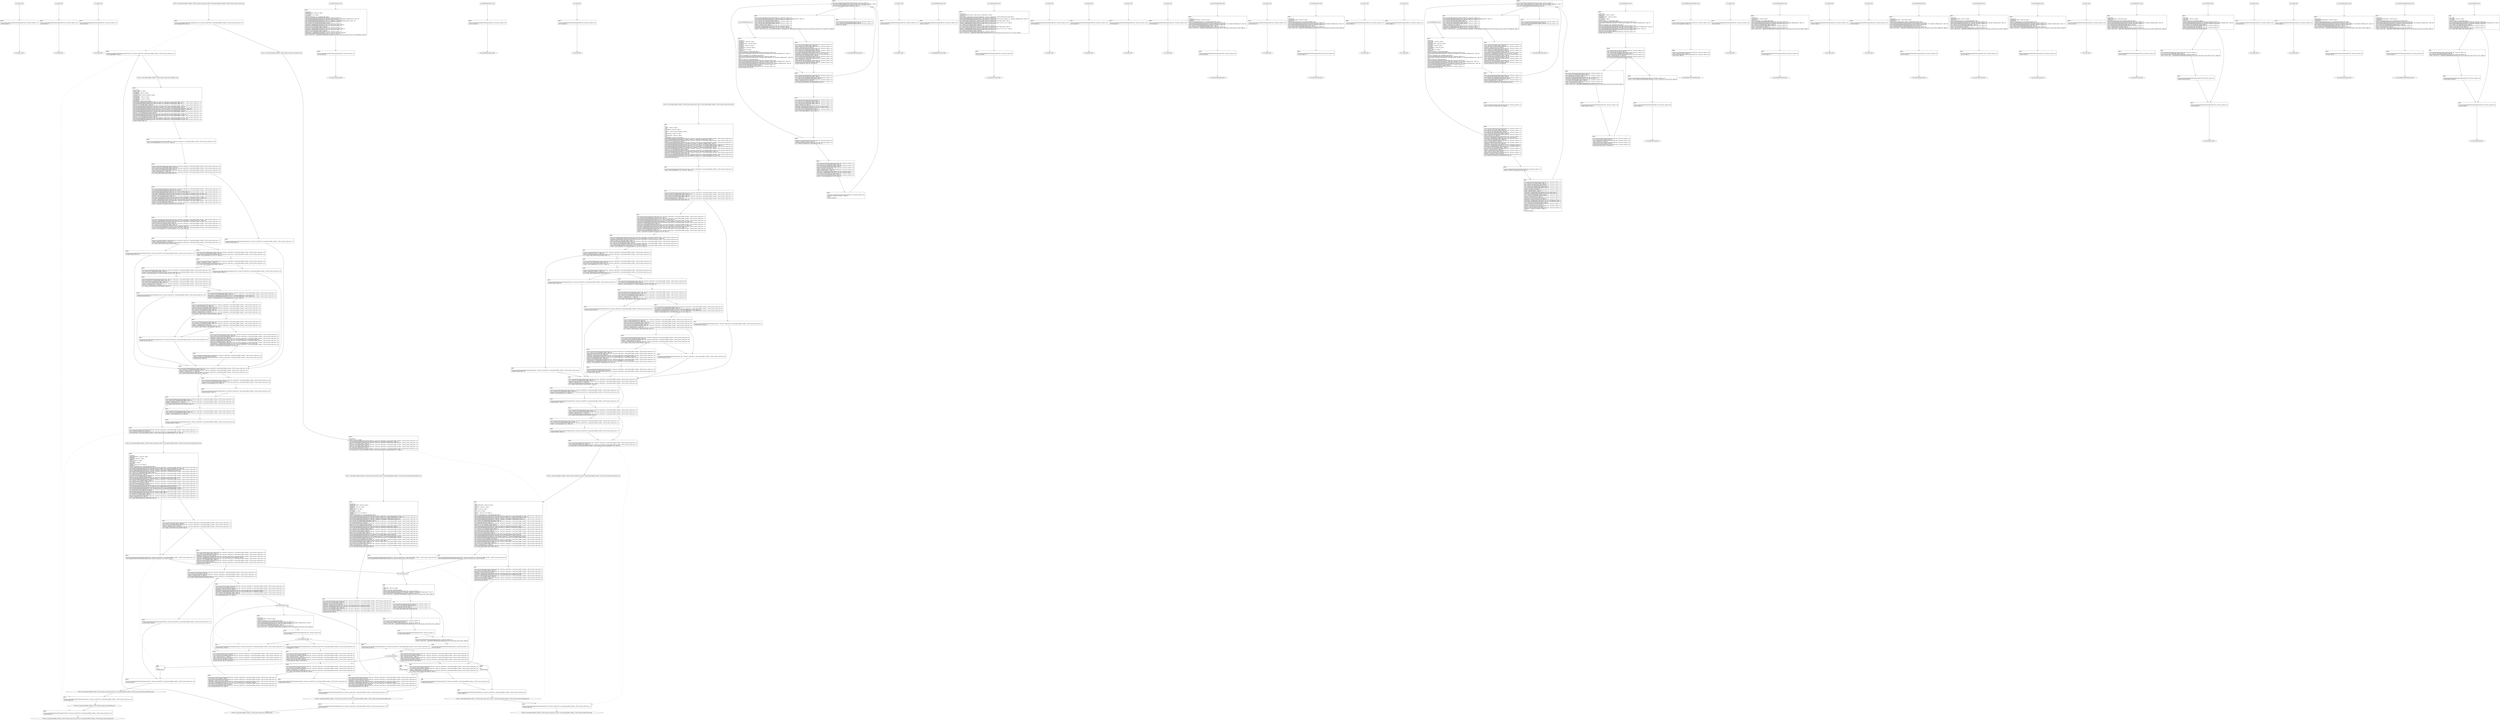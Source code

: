 digraph "icfg graph" {
BBio_ll_good1_end [label="{io_ll_good1_end}"];
BBio_ll_bad6_end [label="{io_ll_bad6_end}"];
BBio_ll_good5_end [label="{io_ll_good5_end}"];
BBCWE121_Stack_Based_Buffer_Overflow__CWE129_listen_socket_64a_ll_goodB2G_end [label="{CWE121_Stack_Based_Buffer_Overflow__CWE129_listen_socket_64a_ll_goodB2G_end}"];
BBCWE121_Stack_Based_Buffer_Overflow__CWE129_listen_socket_64a_ll_CWE121_Stack_Based_Buffer_Overflow__CWE129_listen_socket_64_bad_end [label="{CWE121_Stack_Based_Buffer_Overflow__CWE129_listen_socket_64a_ll_CWE121_Stack_Based_Buffer_Overflow__CWE129_listen_socket_64_bad_end}"];
BBio_ll_printWcharLine_end [label="{io_ll_printWcharLine_end}"];
BBio_ll_globalReturnsFalse_end [label="{io_ll_globalReturnsFalse_end}"];
BBio_ll_bad8_end [label="{io_ll_bad8_end}"];
BBCWE121_Stack_Based_Buffer_Overflow__CWE129_listen_socket_64a_ll_goodG2B_end [label="{CWE121_Stack_Based_Buffer_Overflow__CWE129_listen_socket_64a_ll_goodG2B_end}"];
BBio_ll_decodeHexWChars_end [label="{io_ll_decodeHexWChars_end}"];
BBio_ll_good7_end [label="{io_ll_good7_end}"];
BBCWE121_Stack_Based_Buffer_Overflow__CWE129_listen_socket_64a_ll_CWE121_Stack_Based_Buffer_Overflow__CWE129_listen_socket_64_good_end [label="{CWE121_Stack_Based_Buffer_Overflow__CWE129_listen_socket_64a_ll_CWE121_Stack_Based_Buffer_Overflow__CWE129_listen_socket_64_good_end}"];
BBio_ll_globalReturnsTrue_end [label="{io_ll_globalReturnsTrue_end}"];
BBio_ll_printStructLine_end [label="{io_ll_printStructLine_end}"];
BBio_ll_bad7_end [label="{io_ll_bad7_end}"];
BBio_ll_good6_end [label="{io_ll_good6_end}"];
BBio_ll_bad2_end [label="{io_ll_bad2_end}"];
BBio_ll_bad9_end [label="{io_ll_bad9_end}"];
BBio_ll_printUnsignedLine_end [label="{io_ll_printUnsignedLine_end}"];
BBio_ll_good4_end [label="{io_ll_good4_end}"];
BBio_ll_printSizeTLine_end [label="{io_ll_printSizeTLine_end}"];
BBio_ll_bad5_end [label="{io_ll_bad5_end}"];
BBio_ll_printLine_end [label="{io_ll_printLine_end}"];
BBCWE121_Stack_Based_Buffer_Overflow__CWE129_listen_socket_64b_ll_CWE121_Stack_Based_Buffer_Overflow__CWE129_listen_socket_64b_goodB2GSink_end [label="{CWE121_Stack_Based_Buffer_Overflow__CWE129_listen_socket_64b_ll_CWE121_Stack_Based_Buffer_Overflow__CWE129_listen_socket_64b_goodB2GSink_end}"];
BBio_ll_bad4_end [label="{io_ll_bad4_end}"];
BBio_ll_decodeHexChars_end [label="{io_ll_decodeHexChars_end}"];
BBio_ll_printBytesLine_end [label="{io_ll_printBytesLine_end}"];
BBio_ll_globalReturnsTrueOrFalse_end [label="{io_ll_globalReturnsTrueOrFalse_end}"];
BBCWE121_Stack_Based_Buffer_Overflow__CWE129_listen_socket_64b_ll_CWE121_Stack_Based_Buffer_Overflow__CWE129_listen_socket_64b_goodG2BSink_end [label="{CWE121_Stack_Based_Buffer_Overflow__CWE129_listen_socket_64b_ll_CWE121_Stack_Based_Buffer_Overflow__CWE129_listen_socket_64b_goodG2BSink_end}"];
BBio_ll_good3_end [label="{io_ll_good3_end}"];
BBio_ll_printHexCharLine_end [label="{io_ll_printHexCharLine_end}"];
BBio_ll_good9_end [label="{io_ll_good9_end}"];
BBio_ll_bad3_end [label="{io_ll_bad3_end}"];
BBio_ll_printDoubleLine_end [label="{io_ll_printDoubleLine_end}"];
BBio_ll_printShortLine_end [label="{io_ll_printShortLine_end}"];
BBio_ll_printLongLine_end [label="{io_ll_printLongLine_end}"];
BBio_ll_bad1_end [label="{io_ll_bad1_end}"];
BBio_ll_printFloatLine_end [label="{io_ll_printFloatLine_end}"];
BBCWE121_Stack_Based_Buffer_Overflow__CWE129_listen_socket_64b_ll_CWE121_Stack_Based_Buffer_Overflow__CWE129_listen_socket_64b_badSink_end [label="{CWE121_Stack_Based_Buffer_Overflow__CWE129_listen_socket_64b_ll_CWE121_Stack_Based_Buffer_Overflow__CWE129_listen_socket_64b_badSink_end}"];
BBio_ll_printWLine_end [label="{io_ll_printWLine_end}"];
BBio_ll_good2_end [label="{io_ll_good2_end}"];
BBio_ll_printIntLine_end [label="{io_ll_printIntLine_end}"];
BBio_ll_good8_end [label="{io_ll_good8_end}"];
BBio_ll_printLongLongLine_end [label="{io_ll_printLongLongLine_end}"];
BBio_ll_printHexUnsignedCharLine_end [label="{io_ll_printHexUnsignedCharLine_end}"];
BBio_ll_printSinkLine_end [label="{io_ll_printSinkLine_end}"];
BBio_ll_good1_start [label="{io_ll_good1_start}", shape=record];
io_ll_good1BB69 [label="{BB69:\l\l/home/raoxue/Desktop/MemVerif/workspace/000_062_744/source_code/io.c:187\l
  ret void, !dbg !52\l
}", shape=record];
BBio_ll_bad6_start [label="{io_ll_bad6_start}", shape=record];
io_ll_bad6BB83 [label="{BB83:\l\l/home/raoxue/Desktop/MemVerif/workspace/000_062_744/source_code/io.c:203\l
  ret void, !dbg !52\l
}", shape=record];
BBio_ll_good5_start [label="{io_ll_good5_start}", shape=record];
io_ll_good5BB73 [label="{BB73:\l\l/home/raoxue/Desktop/MemVerif/workspace/000_062_744/source_code/io.c:191\l
  ret void, !dbg !52\l
}", shape=record];
BBCWE121_Stack_Based_Buffer_Overflow__CWE129_listen_socket_64a_ll_goodB2G_start [label="{CWE121_Stack_Based_Buffer_Overflow__CWE129_listen_socket_64a_ll_goodB2G_start}", shape=record];
CWE121_Stack_Based_Buffer_Overflow__CWE129_listen_socket_64a_ll_goodB2GBB30 [label="{BB30:\l\l/:4224300032\l
  %data = alloca i32, align 4\l
/:4224300032\l
  %recvResult = alloca i32, align 4\l
/:4224300032\l
  %service = alloca %struct.sockaddr_in, align 4\l
/:4224300032\l
  %listenSocket = alloca i32, align 4\l
/:4224300032\l
  %acceptSocket = alloca i32, align 4\l
/:4224300032\l
  %inputBuffer = alloca [14 x i8], align 1\l
/home/raoxue/Desktop/MemVerif/workspace/000_062_744/source_code/CWE121_Stack_Based_Buffer_Overflow__CWE129_listen_socket_64a.c:145\l
  call void @llvm.dbg.declare(metadata i32* %data, metadata !194, metadata !DIExpression()), !dbg !195\l
/home/raoxue/Desktop/MemVerif/workspace/000_062_744/source_code/CWE121_Stack_Based_Buffer_Overflow__CWE129_listen_socket_64a.c:147\l
  store i32 -1, i32* %data, align 4, !dbg !75\l
/home/raoxue/Desktop/MemVerif/workspace/000_062_744/source_code/CWE121_Stack_Based_Buffer_Overflow__CWE129_listen_socket_64a.c:153\l
  call void @llvm.dbg.declare(metadata i32* %recvResult, metadata !197, metadata !DIExpression()), !dbg !199\l
/home/raoxue/Desktop/MemVerif/workspace/000_062_744/source_code/CWE121_Stack_Based_Buffer_Overflow__CWE129_listen_socket_64a.c:154\l
  call void @llvm.dbg.declare(metadata %struct.sockaddr_in* %service, metadata !200, metadata !DIExpression()), !dbg !201\l
/home/raoxue/Desktop/MemVerif/workspace/000_062_744/source_code/CWE121_Stack_Based_Buffer_Overflow__CWE129_listen_socket_64a.c:155\l
  call void @llvm.dbg.declare(metadata i32* %listenSocket, metadata !202, metadata !DIExpression()), !dbg !203\l
/home/raoxue/Desktop/MemVerif/workspace/000_062_744/source_code/CWE121_Stack_Based_Buffer_Overflow__CWE129_listen_socket_64a.c:155\l
  store i32 -1, i32* %listenSocket, align 4, !dbg !98\l
/home/raoxue/Desktop/MemVerif/workspace/000_062_744/source_code/CWE121_Stack_Based_Buffer_Overflow__CWE129_listen_socket_64a.c:156\l
  call void @llvm.dbg.declare(metadata i32* %acceptSocket, metadata !204, metadata !DIExpression()), !dbg !205\l
/home/raoxue/Desktop/MemVerif/workspace/000_062_744/source_code/CWE121_Stack_Based_Buffer_Overflow__CWE129_listen_socket_64a.c:156\l
  store i32 -1, i32* %acceptSocket, align 4, !dbg !100\l
/home/raoxue/Desktop/MemVerif/workspace/000_062_744/source_code/CWE121_Stack_Based_Buffer_Overflow__CWE129_listen_socket_64a.c:157\l
  call void @llvm.dbg.declare(metadata [14 x i8]* %inputBuffer, metadata !206, metadata !DIExpression()), !dbg !207\l
/home/raoxue/Desktop/MemVerif/workspace/000_062_744/source_code/CWE121_Stack_Based_Buffer_Overflow__CWE129_listen_socket_64a.c:158\l
  br label %do.body, !dbg !103\l
}", shape=record];
CWE121_Stack_Based_Buffer_Overflow__CWE129_listen_socket_64a_ll_goodB2GBB31 [label="{BB31:\l\l/home/raoxue/Desktop/MemVerif/workspace/000_062_744/source_code/CWE121_Stack_Based_Buffer_Overflow__CWE129_listen_socket_64a.c:168\l
  %call = call i32 @socket(i32 2, i32 1, i32 6) #7, !dbg !104\l
}", shape=record];
CWE121_Stack_Based_Buffer_Overflow__CWE129_listen_socket_64a_ll_goodB2GBB31 [label="{BB31:\l\l/home/raoxue/Desktop/MemVerif/workspace/000_062_744/source_code/CWE121_Stack_Based_Buffer_Overflow__CWE129_listen_socket_64a.c:168\l
  %call = call i32 @socket(i32 2, i32 1, i32 6) #7, !dbg !104\l
}", shape=record];
CWE121_Stack_Based_Buffer_Overflow__CWE129_listen_socket_64a_ll_goodB2GBB32 [label="{BB32:\l\l/home/raoxue/Desktop/MemVerif/workspace/000_062_744/source_code/CWE121_Stack_Based_Buffer_Overflow__CWE129_listen_socket_64a.c:168\l
  store i32 %call, i32* %listenSocket, align 4, !dbg !106\l
/home/raoxue/Desktop/MemVerif/workspace/000_062_744/source_code/CWE121_Stack_Based_Buffer_Overflow__CWE129_listen_socket_64a.c:169\l
  %0 = load i32, i32* %listenSocket, align 4, !dbg !107\l
/home/raoxue/Desktop/MemVerif/workspace/000_062_744/source_code/CWE121_Stack_Based_Buffer_Overflow__CWE129_listen_socket_64a.c:169\l
  %cmp = icmp eq i32 %0, -1, !dbg !109\l
/home/raoxue/Desktop/MemVerif/workspace/000_062_744/source_code/CWE121_Stack_Based_Buffer_Overflow__CWE129_listen_socket_64a.c:169\l
  br i1 %cmp, label %if.then, label %if.end, !dbg !110\l
}", shape=record];
CWE121_Stack_Based_Buffer_Overflow__CWE129_listen_socket_64a_ll_goodB2GBB33 [label="{BB33:\l\l/home/raoxue/Desktop/MemVerif/workspace/000_062_744/source_code/CWE121_Stack_Based_Buffer_Overflow__CWE129_listen_socket_64a.c:171\l
  br label %do.end, !dbg !111\l
}", shape=record];
CWE121_Stack_Based_Buffer_Overflow__CWE129_listen_socket_64a_ll_goodB2GBB34 [label="{BB34:\l\l/home/raoxue/Desktop/MemVerif/workspace/000_062_744/source_code/CWE121_Stack_Based_Buffer_Overflow__CWE129_listen_socket_64a.c:173\l
  %1 = bitcast %struct.sockaddr_in* %service to i8*, !dbg !113\l
/home/raoxue/Desktop/MemVerif/workspace/000_062_744/source_code/CWE121_Stack_Based_Buffer_Overflow__CWE129_listen_socket_64a.c:173\l
  call void @llvm.memset.p0i8.i64(i8* align 4 %1, i8 0, i64 16, i1 false), !dbg !113\l
/home/raoxue/Desktop/MemVerif/workspace/000_062_744/source_code/CWE121_Stack_Based_Buffer_Overflow__CWE129_listen_socket_64a.c:174\l
  %sin_family = getelementptr inbounds %struct.sockaddr_in, %struct.sockaddr_in* %service, i32 0, i32 0, !dbg !114\l
/home/raoxue/Desktop/MemVerif/workspace/000_062_744/source_code/CWE121_Stack_Based_Buffer_Overflow__CWE129_listen_socket_64a.c:174\l
  store i16 2, i16* %sin_family, align 4, !dbg !115\l
/home/raoxue/Desktop/MemVerif/workspace/000_062_744/source_code/CWE121_Stack_Based_Buffer_Overflow__CWE129_listen_socket_64a.c:175\l
  %sin_addr = getelementptr inbounds %struct.sockaddr_in, %struct.sockaddr_in* %service, i32 0, i32 2, !dbg !116\l
/home/raoxue/Desktop/MemVerif/workspace/000_062_744/source_code/CWE121_Stack_Based_Buffer_Overflow__CWE129_listen_socket_64a.c:175\l
  %s_addr = getelementptr inbounds %struct.in_addr, %struct.in_addr* %sin_addr, i32 0, i32 0, !dbg !117\l
/home/raoxue/Desktop/MemVerif/workspace/000_062_744/source_code/CWE121_Stack_Based_Buffer_Overflow__CWE129_listen_socket_64a.c:175\l
  store i32 0, i32* %s_addr, align 4, !dbg !118\l
/home/raoxue/Desktop/MemVerif/workspace/000_062_744/source_code/CWE121_Stack_Based_Buffer_Overflow__CWE129_listen_socket_64a.c:176\l
  %call1 = call zeroext i16 @htons(i16 zeroext 27015) #8, !dbg !119\l
}", shape=record];
CWE121_Stack_Based_Buffer_Overflow__CWE129_listen_socket_64a_ll_goodB2GBB34 [label="{BB34:\l\l/home/raoxue/Desktop/MemVerif/workspace/000_062_744/source_code/CWE121_Stack_Based_Buffer_Overflow__CWE129_listen_socket_64a.c:173\l
  %1 = bitcast %struct.sockaddr_in* %service to i8*, !dbg !113\l
/home/raoxue/Desktop/MemVerif/workspace/000_062_744/source_code/CWE121_Stack_Based_Buffer_Overflow__CWE129_listen_socket_64a.c:173\l
  call void @llvm.memset.p0i8.i64(i8* align 4 %1, i8 0, i64 16, i1 false), !dbg !113\l
/home/raoxue/Desktop/MemVerif/workspace/000_062_744/source_code/CWE121_Stack_Based_Buffer_Overflow__CWE129_listen_socket_64a.c:174\l
  %sin_family = getelementptr inbounds %struct.sockaddr_in, %struct.sockaddr_in* %service, i32 0, i32 0, !dbg !114\l
/home/raoxue/Desktop/MemVerif/workspace/000_062_744/source_code/CWE121_Stack_Based_Buffer_Overflow__CWE129_listen_socket_64a.c:174\l
  store i16 2, i16* %sin_family, align 4, !dbg !115\l
/home/raoxue/Desktop/MemVerif/workspace/000_062_744/source_code/CWE121_Stack_Based_Buffer_Overflow__CWE129_listen_socket_64a.c:175\l
  %sin_addr = getelementptr inbounds %struct.sockaddr_in, %struct.sockaddr_in* %service, i32 0, i32 2, !dbg !116\l
/home/raoxue/Desktop/MemVerif/workspace/000_062_744/source_code/CWE121_Stack_Based_Buffer_Overflow__CWE129_listen_socket_64a.c:175\l
  %s_addr = getelementptr inbounds %struct.in_addr, %struct.in_addr* %sin_addr, i32 0, i32 0, !dbg !117\l
/home/raoxue/Desktop/MemVerif/workspace/000_062_744/source_code/CWE121_Stack_Based_Buffer_Overflow__CWE129_listen_socket_64a.c:175\l
  store i32 0, i32* %s_addr, align 4, !dbg !118\l
/home/raoxue/Desktop/MemVerif/workspace/000_062_744/source_code/CWE121_Stack_Based_Buffer_Overflow__CWE129_listen_socket_64a.c:176\l
  %call1 = call zeroext i16 @htons(i16 zeroext 27015) #8, !dbg !119\l
}", shape=record];
CWE121_Stack_Based_Buffer_Overflow__CWE129_listen_socket_64a_ll_goodB2GBB36 [label="{BB36:\l\l/home/raoxue/Desktop/MemVerif/workspace/000_062_744/source_code/CWE121_Stack_Based_Buffer_Overflow__CWE129_listen_socket_64a.c:176\l
  %sin_port = getelementptr inbounds %struct.sockaddr_in, %struct.sockaddr_in* %service, i32 0, i32 1, !dbg !120\l
/home/raoxue/Desktop/MemVerif/workspace/000_062_744/source_code/CWE121_Stack_Based_Buffer_Overflow__CWE129_listen_socket_64a.c:176\l
  store i16 %call1, i16* %sin_port, align 2, !dbg !121\l
/home/raoxue/Desktop/MemVerif/workspace/000_062_744/source_code/CWE121_Stack_Based_Buffer_Overflow__CWE129_listen_socket_64a.c:177\l
  %2 = load i32, i32* %listenSocket, align 4, !dbg !122\l
/home/raoxue/Desktop/MemVerif/workspace/000_062_744/source_code/CWE121_Stack_Based_Buffer_Overflow__CWE129_listen_socket_64a.c:177\l
  %3 = bitcast %struct.sockaddr_in* %service to %struct.sockaddr*, !dbg !124\l
/home/raoxue/Desktop/MemVerif/workspace/000_062_744/source_code/CWE121_Stack_Based_Buffer_Overflow__CWE129_listen_socket_64a.c:177\l
  %call2 = call i32 @bind(i32 %2, %struct.sockaddr* %3, i32 16) #7, !dbg !125\l
}", shape=record];
CWE121_Stack_Based_Buffer_Overflow__CWE129_listen_socket_64a_ll_goodB2GBB36 [label="{BB36:\l\l/home/raoxue/Desktop/MemVerif/workspace/000_062_744/source_code/CWE121_Stack_Based_Buffer_Overflow__CWE129_listen_socket_64a.c:176\l
  %sin_port = getelementptr inbounds %struct.sockaddr_in, %struct.sockaddr_in* %service, i32 0, i32 1, !dbg !120\l
/home/raoxue/Desktop/MemVerif/workspace/000_062_744/source_code/CWE121_Stack_Based_Buffer_Overflow__CWE129_listen_socket_64a.c:176\l
  store i16 %call1, i16* %sin_port, align 2, !dbg !121\l
/home/raoxue/Desktop/MemVerif/workspace/000_062_744/source_code/CWE121_Stack_Based_Buffer_Overflow__CWE129_listen_socket_64a.c:177\l
  %2 = load i32, i32* %listenSocket, align 4, !dbg !122\l
/home/raoxue/Desktop/MemVerif/workspace/000_062_744/source_code/CWE121_Stack_Based_Buffer_Overflow__CWE129_listen_socket_64a.c:177\l
  %3 = bitcast %struct.sockaddr_in* %service to %struct.sockaddr*, !dbg !124\l
/home/raoxue/Desktop/MemVerif/workspace/000_062_744/source_code/CWE121_Stack_Based_Buffer_Overflow__CWE129_listen_socket_64a.c:177\l
  %call2 = call i32 @bind(i32 %2, %struct.sockaddr* %3, i32 16) #7, !dbg !125\l
}", shape=record];
CWE121_Stack_Based_Buffer_Overflow__CWE129_listen_socket_64a_ll_goodB2GBB37 [label="{BB37:\l\l/home/raoxue/Desktop/MemVerif/workspace/000_062_744/source_code/CWE121_Stack_Based_Buffer_Overflow__CWE129_listen_socket_64a.c:177\l
  %cmp3 = icmp eq i32 %call2, -1, !dbg !126\l
/home/raoxue/Desktop/MemVerif/workspace/000_062_744/source_code/CWE121_Stack_Based_Buffer_Overflow__CWE129_listen_socket_64a.c:177\l
  br i1 %cmp3, label %if.then4, label %if.end5, !dbg !127\l
}", shape=record];
CWE121_Stack_Based_Buffer_Overflow__CWE129_listen_socket_64a_ll_goodB2GBB38 [label="{BB38:\l\l/home/raoxue/Desktop/MemVerif/workspace/000_062_744/source_code/CWE121_Stack_Based_Buffer_Overflow__CWE129_listen_socket_64a.c:179\l
  br label %do.end, !dbg !128\l
}", shape=record];
CWE121_Stack_Based_Buffer_Overflow__CWE129_listen_socket_64a_ll_goodB2GBB39 [label="{BB39:\l\l/home/raoxue/Desktop/MemVerif/workspace/000_062_744/source_code/CWE121_Stack_Based_Buffer_Overflow__CWE129_listen_socket_64a.c:181\l
  %4 = load i32, i32* %listenSocket, align 4, !dbg !130\l
/home/raoxue/Desktop/MemVerif/workspace/000_062_744/source_code/CWE121_Stack_Based_Buffer_Overflow__CWE129_listen_socket_64a.c:181\l
  %call6 = call i32 @listen(i32 %4, i32 5) #7, !dbg !132\l
}", shape=record];
CWE121_Stack_Based_Buffer_Overflow__CWE129_listen_socket_64a_ll_goodB2GBB39 [label="{BB39:\l\l/home/raoxue/Desktop/MemVerif/workspace/000_062_744/source_code/CWE121_Stack_Based_Buffer_Overflow__CWE129_listen_socket_64a.c:181\l
  %4 = load i32, i32* %listenSocket, align 4, !dbg !130\l
/home/raoxue/Desktop/MemVerif/workspace/000_062_744/source_code/CWE121_Stack_Based_Buffer_Overflow__CWE129_listen_socket_64a.c:181\l
  %call6 = call i32 @listen(i32 %4, i32 5) #7, !dbg !132\l
}", shape=record];
CWE121_Stack_Based_Buffer_Overflow__CWE129_listen_socket_64a_ll_goodB2GBB40 [label="{BB40:\l\l/home/raoxue/Desktop/MemVerif/workspace/000_062_744/source_code/CWE121_Stack_Based_Buffer_Overflow__CWE129_listen_socket_64a.c:181\l
  %cmp7 = icmp eq i32 %call6, -1, !dbg !133\l
/home/raoxue/Desktop/MemVerif/workspace/000_062_744/source_code/CWE121_Stack_Based_Buffer_Overflow__CWE129_listen_socket_64a.c:181\l
  br i1 %cmp7, label %if.then8, label %if.end9, !dbg !134\l
}", shape=record];
CWE121_Stack_Based_Buffer_Overflow__CWE129_listen_socket_64a_ll_goodB2GBB41 [label="{BB41:\l\l/home/raoxue/Desktop/MemVerif/workspace/000_062_744/source_code/CWE121_Stack_Based_Buffer_Overflow__CWE129_listen_socket_64a.c:183\l
  br label %do.end, !dbg !135\l
}", shape=record];
CWE121_Stack_Based_Buffer_Overflow__CWE129_listen_socket_64a_ll_goodB2GBB42 [label="{BB42:\l\l/home/raoxue/Desktop/MemVerif/workspace/000_062_744/source_code/CWE121_Stack_Based_Buffer_Overflow__CWE129_listen_socket_64a.c:185\l
  %5 = load i32, i32* %listenSocket, align 4, !dbg !137\l
/home/raoxue/Desktop/MemVerif/workspace/000_062_744/source_code/CWE121_Stack_Based_Buffer_Overflow__CWE129_listen_socket_64a.c:185\l
  %call10 = call i32 @accept(i32 %5, %struct.sockaddr* null, i32* null), !dbg !138\l
}", shape=record];
CWE121_Stack_Based_Buffer_Overflow__CWE129_listen_socket_64a_ll_goodB2GBB42 [label="{BB42:\l\l/home/raoxue/Desktop/MemVerif/workspace/000_062_744/source_code/CWE121_Stack_Based_Buffer_Overflow__CWE129_listen_socket_64a.c:185\l
  %5 = load i32, i32* %listenSocket, align 4, !dbg !137\l
/home/raoxue/Desktop/MemVerif/workspace/000_062_744/source_code/CWE121_Stack_Based_Buffer_Overflow__CWE129_listen_socket_64a.c:185\l
  %call10 = call i32 @accept(i32 %5, %struct.sockaddr* null, i32* null), !dbg !138\l
}", shape=record];
CWE121_Stack_Based_Buffer_Overflow__CWE129_listen_socket_64a_ll_goodB2GBB43 [label="{BB43:\l\l/home/raoxue/Desktop/MemVerif/workspace/000_062_744/source_code/CWE121_Stack_Based_Buffer_Overflow__CWE129_listen_socket_64a.c:185\l
  store i32 %call10, i32* %acceptSocket, align 4, !dbg !139\l
/home/raoxue/Desktop/MemVerif/workspace/000_062_744/source_code/CWE121_Stack_Based_Buffer_Overflow__CWE129_listen_socket_64a.c:186\l
  %6 = load i32, i32* %acceptSocket, align 4, !dbg !140\l
/home/raoxue/Desktop/MemVerif/workspace/000_062_744/source_code/CWE121_Stack_Based_Buffer_Overflow__CWE129_listen_socket_64a.c:186\l
  %cmp11 = icmp eq i32 %6, -1, !dbg !142\l
/home/raoxue/Desktop/MemVerif/workspace/000_062_744/source_code/CWE121_Stack_Based_Buffer_Overflow__CWE129_listen_socket_64a.c:186\l
  br i1 %cmp11, label %if.then12, label %if.end13, !dbg !143\l
}", shape=record];
CWE121_Stack_Based_Buffer_Overflow__CWE129_listen_socket_64a_ll_goodB2GBB44 [label="{BB44:\l\l/home/raoxue/Desktop/MemVerif/workspace/000_062_744/source_code/CWE121_Stack_Based_Buffer_Overflow__CWE129_listen_socket_64a.c:188\l
  br label %do.end, !dbg !144\l
}", shape=record];
CWE121_Stack_Based_Buffer_Overflow__CWE129_listen_socket_64a_ll_goodB2GBB45 [label="{BB45:\l\l/home/raoxue/Desktop/MemVerif/workspace/000_062_744/source_code/CWE121_Stack_Based_Buffer_Overflow__CWE129_listen_socket_64a.c:191\l
  %7 = load i32, i32* %acceptSocket, align 4, !dbg !146\l
/home/raoxue/Desktop/MemVerif/workspace/000_062_744/source_code/CWE121_Stack_Based_Buffer_Overflow__CWE129_listen_socket_64a.c:191\l
  %arraydecay = getelementptr inbounds [14 x i8], [14 x i8]* %inputBuffer, i64 0, i64 0, !dbg !147\l
/home/raoxue/Desktop/MemVerif/workspace/000_062_744/source_code/CWE121_Stack_Based_Buffer_Overflow__CWE129_listen_socket_64a.c:191\l
  %call14 = call i64 @recv(i32 %7, i8* %arraydecay, i64 13, i32 0), !dbg !148\l
}", shape=record];
CWE121_Stack_Based_Buffer_Overflow__CWE129_listen_socket_64a_ll_goodB2GBB45 [label="{BB45:\l\l/home/raoxue/Desktop/MemVerif/workspace/000_062_744/source_code/CWE121_Stack_Based_Buffer_Overflow__CWE129_listen_socket_64a.c:191\l
  %7 = load i32, i32* %acceptSocket, align 4, !dbg !146\l
/home/raoxue/Desktop/MemVerif/workspace/000_062_744/source_code/CWE121_Stack_Based_Buffer_Overflow__CWE129_listen_socket_64a.c:191\l
  %arraydecay = getelementptr inbounds [14 x i8], [14 x i8]* %inputBuffer, i64 0, i64 0, !dbg !147\l
/home/raoxue/Desktop/MemVerif/workspace/000_062_744/source_code/CWE121_Stack_Based_Buffer_Overflow__CWE129_listen_socket_64a.c:191\l
  %call14 = call i64 @recv(i32 %7, i8* %arraydecay, i64 13, i32 0), !dbg !148\l
}", shape=record];
CWE121_Stack_Based_Buffer_Overflow__CWE129_listen_socket_64a_ll_goodB2GBB46 [label="{BB46:\l\l/home/raoxue/Desktop/MemVerif/workspace/000_062_744/source_code/CWE121_Stack_Based_Buffer_Overflow__CWE129_listen_socket_64a.c:191\l
  %conv = trunc i64 %call14 to i32, !dbg !148\l
/home/raoxue/Desktop/MemVerif/workspace/000_062_744/source_code/CWE121_Stack_Based_Buffer_Overflow__CWE129_listen_socket_64a.c:191\l
  store i32 %conv, i32* %recvResult, align 4, !dbg !149\l
/home/raoxue/Desktop/MemVerif/workspace/000_062_744/source_code/CWE121_Stack_Based_Buffer_Overflow__CWE129_listen_socket_64a.c:192\l
  %8 = load i32, i32* %recvResult, align 4, !dbg !150\l
/home/raoxue/Desktop/MemVerif/workspace/000_062_744/source_code/CWE121_Stack_Based_Buffer_Overflow__CWE129_listen_socket_64a.c:192\l
  %cmp15 = icmp eq i32 %8, -1, !dbg !152\l
/home/raoxue/Desktop/MemVerif/workspace/000_062_744/source_code/CWE121_Stack_Based_Buffer_Overflow__CWE129_listen_socket_64a.c:192\l
  br i1 %cmp15, label %if.then19, label %lor.lhs.false, !dbg !153\l
}", shape=record];
CWE121_Stack_Based_Buffer_Overflow__CWE129_listen_socket_64a_ll_goodB2GBB48 [label="{BB48:\l\l/home/raoxue/Desktop/MemVerif/workspace/000_062_744/source_code/CWE121_Stack_Based_Buffer_Overflow__CWE129_listen_socket_64a.c:192\l
  %9 = load i32, i32* %recvResult, align 4, !dbg !154\l
/home/raoxue/Desktop/MemVerif/workspace/000_062_744/source_code/CWE121_Stack_Based_Buffer_Overflow__CWE129_listen_socket_64a.c:192\l
  %cmp17 = icmp eq i32 %9, 0, !dbg !155\l
/home/raoxue/Desktop/MemVerif/workspace/000_062_744/source_code/CWE121_Stack_Based_Buffer_Overflow__CWE129_listen_socket_64a.c:192\l
  br i1 %cmp17, label %if.then19, label %if.end20, !dbg !156\l
}", shape=record];
CWE121_Stack_Based_Buffer_Overflow__CWE129_listen_socket_64a_ll_goodB2GBB47 [label="{BB47:\l\l/home/raoxue/Desktop/MemVerif/workspace/000_062_744/source_code/CWE121_Stack_Based_Buffer_Overflow__CWE129_listen_socket_64a.c:194\l
  br label %do.end, !dbg !157\l
}", shape=record];
CWE121_Stack_Based_Buffer_Overflow__CWE129_listen_socket_64a_ll_goodB2GBB49 [label="{BB49:\l\l/home/raoxue/Desktop/MemVerif/workspace/000_062_744/source_code/CWE121_Stack_Based_Buffer_Overflow__CWE129_listen_socket_64a.c:197\l
  %10 = load i32, i32* %recvResult, align 4, !dbg !159\l
/home/raoxue/Desktop/MemVerif/workspace/000_062_744/source_code/CWE121_Stack_Based_Buffer_Overflow__CWE129_listen_socket_64a.c:197\l
  %idxprom = sext i32 %10 to i64, !dbg !160\l
/home/raoxue/Desktop/MemVerif/workspace/000_062_744/source_code/CWE121_Stack_Based_Buffer_Overflow__CWE129_listen_socket_64a.c:197\l
  %arrayidx = getelementptr inbounds [14 x i8], [14 x i8]* %inputBuffer, i64 0, i64 %idxprom, !dbg !160\l
/home/raoxue/Desktop/MemVerif/workspace/000_062_744/source_code/CWE121_Stack_Based_Buffer_Overflow__CWE129_listen_socket_64a.c:197\l
  store i8 0, i8* %arrayidx, align 1, !dbg !161\l
/home/raoxue/Desktop/MemVerif/workspace/000_062_744/source_code/CWE121_Stack_Based_Buffer_Overflow__CWE129_listen_socket_64a.c:199\l
  %arraydecay21 = getelementptr inbounds [14 x i8], [14 x i8]* %inputBuffer, i64 0, i64 0, !dbg !162\l
/home/raoxue/Desktop/MemVerif/workspace/000_062_744/source_code/CWE121_Stack_Based_Buffer_Overflow__CWE129_listen_socket_64a.c:199\l
  %call22 = call i32 @atoi(i8* %arraydecay21) #9, !dbg !163\l
}", shape=record];
CWE121_Stack_Based_Buffer_Overflow__CWE129_listen_socket_64a_ll_goodB2GBB49 [label="{BB49:\l\l/home/raoxue/Desktop/MemVerif/workspace/000_062_744/source_code/CWE121_Stack_Based_Buffer_Overflow__CWE129_listen_socket_64a.c:197\l
  %10 = load i32, i32* %recvResult, align 4, !dbg !159\l
/home/raoxue/Desktop/MemVerif/workspace/000_062_744/source_code/CWE121_Stack_Based_Buffer_Overflow__CWE129_listen_socket_64a.c:197\l
  %idxprom = sext i32 %10 to i64, !dbg !160\l
/home/raoxue/Desktop/MemVerif/workspace/000_062_744/source_code/CWE121_Stack_Based_Buffer_Overflow__CWE129_listen_socket_64a.c:197\l
  %arrayidx = getelementptr inbounds [14 x i8], [14 x i8]* %inputBuffer, i64 0, i64 %idxprom, !dbg !160\l
/home/raoxue/Desktop/MemVerif/workspace/000_062_744/source_code/CWE121_Stack_Based_Buffer_Overflow__CWE129_listen_socket_64a.c:197\l
  store i8 0, i8* %arrayidx, align 1, !dbg !161\l
/home/raoxue/Desktop/MemVerif/workspace/000_062_744/source_code/CWE121_Stack_Based_Buffer_Overflow__CWE129_listen_socket_64a.c:199\l
  %arraydecay21 = getelementptr inbounds [14 x i8], [14 x i8]* %inputBuffer, i64 0, i64 0, !dbg !162\l
/home/raoxue/Desktop/MemVerif/workspace/000_062_744/source_code/CWE121_Stack_Based_Buffer_Overflow__CWE129_listen_socket_64a.c:199\l
  %call22 = call i32 @atoi(i8* %arraydecay21) #9, !dbg !163\l
}", shape=record];
CWE121_Stack_Based_Buffer_Overflow__CWE129_listen_socket_64a_ll_goodB2GBB50 [label="{BB50:\l\l/home/raoxue/Desktop/MemVerif/workspace/000_062_744/source_code/CWE121_Stack_Based_Buffer_Overflow__CWE129_listen_socket_64a.c:199\l
  store i32 %call22, i32* %data, align 4, !dbg !164\l
/home/raoxue/Desktop/MemVerif/workspace/000_062_744/source_code/CWE121_Stack_Based_Buffer_Overflow__CWE129_listen_socket_64a.c:200\l
  br label %do.end, !dbg !165\l
}", shape=record];
CWE121_Stack_Based_Buffer_Overflow__CWE129_listen_socket_64a_ll_goodB2GBB35 [label="{BB35:\l\l/home/raoxue/Desktop/MemVerif/workspace/000_062_744/source_code/CWE121_Stack_Based_Buffer_Overflow__CWE129_listen_socket_64a.c:202\l
  %11 = load i32, i32* %listenSocket, align 4, !dbg !166\l
/home/raoxue/Desktop/MemVerif/workspace/000_062_744/source_code/CWE121_Stack_Based_Buffer_Overflow__CWE129_listen_socket_64a.c:202\l
  %cmp23 = icmp ne i32 %11, -1, !dbg !168\l
/home/raoxue/Desktop/MemVerif/workspace/000_062_744/source_code/CWE121_Stack_Based_Buffer_Overflow__CWE129_listen_socket_64a.c:202\l
  br i1 %cmp23, label %if.then25, label %if.end27, !dbg !169\l
}", shape=record];
CWE121_Stack_Based_Buffer_Overflow__CWE129_listen_socket_64a_ll_goodB2GBB51 [label="{BB51:\l\l/home/raoxue/Desktop/MemVerif/workspace/000_062_744/source_code/CWE121_Stack_Based_Buffer_Overflow__CWE129_listen_socket_64a.c:204\l
  %12 = load i32, i32* %listenSocket, align 4, !dbg !170\l
/home/raoxue/Desktop/MemVerif/workspace/000_062_744/source_code/CWE121_Stack_Based_Buffer_Overflow__CWE129_listen_socket_64a.c:204\l
  %call26 = call i32 @close(i32 %12), !dbg !172\l
}", shape=record];
CWE121_Stack_Based_Buffer_Overflow__CWE129_listen_socket_64a_ll_goodB2GBB51 [label="{BB51:\l\l/home/raoxue/Desktop/MemVerif/workspace/000_062_744/source_code/CWE121_Stack_Based_Buffer_Overflow__CWE129_listen_socket_64a.c:204\l
  %12 = load i32, i32* %listenSocket, align 4, !dbg !170\l
/home/raoxue/Desktop/MemVerif/workspace/000_062_744/source_code/CWE121_Stack_Based_Buffer_Overflow__CWE129_listen_socket_64a.c:204\l
  %call26 = call i32 @close(i32 %12), !dbg !172\l
}", shape=record];
CWE121_Stack_Based_Buffer_Overflow__CWE129_listen_socket_64a_ll_goodB2GBB53 [label="{BB53:\l\l/home/raoxue/Desktop/MemVerif/workspace/000_062_744/source_code/CWE121_Stack_Based_Buffer_Overflow__CWE129_listen_socket_64a.c:205\l
  br label %if.end27, !dbg !173\l
}", shape=record];
CWE121_Stack_Based_Buffer_Overflow__CWE129_listen_socket_64a_ll_goodB2GBB52 [label="{BB52:\l\l/home/raoxue/Desktop/MemVerif/workspace/000_062_744/source_code/CWE121_Stack_Based_Buffer_Overflow__CWE129_listen_socket_64a.c:206\l
  %13 = load i32, i32* %acceptSocket, align 4, !dbg !174\l
/home/raoxue/Desktop/MemVerif/workspace/000_062_744/source_code/CWE121_Stack_Based_Buffer_Overflow__CWE129_listen_socket_64a.c:206\l
  %cmp28 = icmp ne i32 %13, -1, !dbg !176\l
/home/raoxue/Desktop/MemVerif/workspace/000_062_744/source_code/CWE121_Stack_Based_Buffer_Overflow__CWE129_listen_socket_64a.c:206\l
  br i1 %cmp28, label %if.then30, label %if.end32, !dbg !177\l
}", shape=record];
CWE121_Stack_Based_Buffer_Overflow__CWE129_listen_socket_64a_ll_goodB2GBB54 [label="{BB54:\l\l/home/raoxue/Desktop/MemVerif/workspace/000_062_744/source_code/CWE121_Stack_Based_Buffer_Overflow__CWE129_listen_socket_64a.c:208\l
  %14 = load i32, i32* %acceptSocket, align 4, !dbg !178\l
/home/raoxue/Desktop/MemVerif/workspace/000_062_744/source_code/CWE121_Stack_Based_Buffer_Overflow__CWE129_listen_socket_64a.c:208\l
  %call31 = call i32 @close(i32 %14), !dbg !180\l
}", shape=record];
CWE121_Stack_Based_Buffer_Overflow__CWE129_listen_socket_64a_ll_goodB2GBB54 [label="{BB54:\l\l/home/raoxue/Desktop/MemVerif/workspace/000_062_744/source_code/CWE121_Stack_Based_Buffer_Overflow__CWE129_listen_socket_64a.c:208\l
  %14 = load i32, i32* %acceptSocket, align 4, !dbg !178\l
/home/raoxue/Desktop/MemVerif/workspace/000_062_744/source_code/CWE121_Stack_Based_Buffer_Overflow__CWE129_listen_socket_64a.c:208\l
  %call31 = call i32 @close(i32 %14), !dbg !180\l
}", shape=record];
CWE121_Stack_Based_Buffer_Overflow__CWE129_listen_socket_64a_ll_goodB2GBB56 [label="{BB56:\l\l/home/raoxue/Desktop/MemVerif/workspace/000_062_744/source_code/CWE121_Stack_Based_Buffer_Overflow__CWE129_listen_socket_64a.c:209\l
  br label %if.end32, !dbg !181\l
}", shape=record];
CWE121_Stack_Based_Buffer_Overflow__CWE129_listen_socket_64a_ll_goodB2GBB55 [label="{BB55:\l\l/home/raoxue/Desktop/MemVerif/workspace/000_062_744/source_code/CWE121_Stack_Based_Buffer_Overflow__CWE129_listen_socket_64a.c:217\l
  %15 = bitcast i32* %data to i8*, !dbg !182\l
/home/raoxue/Desktop/MemVerif/workspace/000_062_744/source_code/CWE121_Stack_Based_Buffer_Overflow__CWE129_listen_socket_64a.c:217\l
  call void @CWE121_Stack_Based_Buffer_Overflow__CWE129_listen_socket_64b_goodB2GSink(i8* %15), !dbg !183\l
}", shape=record];
CWE121_Stack_Based_Buffer_Overflow__CWE129_listen_socket_64a_ll_goodB2GBB55 [label="{BB55:\l\l/home/raoxue/Desktop/MemVerif/workspace/000_062_744/source_code/CWE121_Stack_Based_Buffer_Overflow__CWE129_listen_socket_64a.c:217\l
  %15 = bitcast i32* %data to i8*, !dbg !182\l
/home/raoxue/Desktop/MemVerif/workspace/000_062_744/source_code/CWE121_Stack_Based_Buffer_Overflow__CWE129_listen_socket_64a.c:217\l
  call void @CWE121_Stack_Based_Buffer_Overflow__CWE129_listen_socket_64b_goodB2GSink(i8* %15), !dbg !183\l
}", shape=record];
CWE121_Stack_Based_Buffer_Overflow__CWE129_listen_socket_64a_ll_goodB2GBB57 [label="{BB57:\l\l/home/raoxue/Desktop/MemVerif/workspace/000_062_744/source_code/CWE121_Stack_Based_Buffer_Overflow__CWE129_listen_socket_64a.c:218\l
  ret void, !dbg !184\l
}", shape=record];
BBCWE121_Stack_Based_Buffer_Overflow__CWE129_listen_socket_64a_ll_CWE121_Stack_Based_Buffer_Overflow__CWE129_listen_socket_64_bad_start [label="{CWE121_Stack_Based_Buffer_Overflow__CWE129_listen_socket_64a_ll_CWE121_Stack_Based_Buffer_Overflow__CWE129_listen_socket_64_bad_start}", shape=record];
CWE121_Stack_Based_Buffer_Overflow__CWE129_listen_socket_64a_ll_CWE121_Stack_Based_Buffer_Overflow__CWE129_listen_socket_64_badBB0 [label="{BB0:\l\l/:415\l
  %data = alloca i32, align 4\l
/:415\l
  %recvResult = alloca i32, align 4\l
/:415\l
  %service = alloca %struct.sockaddr_in, align 4\l
/:415\l
  %listenSocket = alloca i32, align 4\l
/:415\l
  %acceptSocket = alloca i32, align 4\l
/:415\l
  %inputBuffer = alloca [14 x i8], align 1\l
/home/raoxue/Desktop/MemVerif/workspace/000_062_744/source_code/CWE121_Stack_Based_Buffer_Overflow__CWE129_listen_socket_64a.c:49\l
  call void @llvm.dbg.declare(metadata i32* %data, metadata !72, metadata !DIExpression()), !dbg !74\l
/home/raoxue/Desktop/MemVerif/workspace/000_062_744/source_code/CWE121_Stack_Based_Buffer_Overflow__CWE129_listen_socket_64a.c:51\l
  store i32 -1, i32* %data, align 4, !dbg !75\l
/home/raoxue/Desktop/MemVerif/workspace/000_062_744/source_code/CWE121_Stack_Based_Buffer_Overflow__CWE129_listen_socket_64a.c:57\l
  call void @llvm.dbg.declare(metadata i32* %recvResult, metadata !76, metadata !DIExpression()), !dbg !78\l
/home/raoxue/Desktop/MemVerif/workspace/000_062_744/source_code/CWE121_Stack_Based_Buffer_Overflow__CWE129_listen_socket_64a.c:58\l
  call void @llvm.dbg.declare(metadata %struct.sockaddr_in* %service, metadata !79, metadata !DIExpression()), !dbg !96\l
/home/raoxue/Desktop/MemVerif/workspace/000_062_744/source_code/CWE121_Stack_Based_Buffer_Overflow__CWE129_listen_socket_64a.c:59\l
  call void @llvm.dbg.declare(metadata i32* %listenSocket, metadata !97, metadata !DIExpression()), !dbg !98\l
/home/raoxue/Desktop/MemVerif/workspace/000_062_744/source_code/CWE121_Stack_Based_Buffer_Overflow__CWE129_listen_socket_64a.c:59\l
  store i32 -1, i32* %listenSocket, align 4, !dbg !98\l
/home/raoxue/Desktop/MemVerif/workspace/000_062_744/source_code/CWE121_Stack_Based_Buffer_Overflow__CWE129_listen_socket_64a.c:60\l
  call void @llvm.dbg.declare(metadata i32* %acceptSocket, metadata !99, metadata !DIExpression()), !dbg !100\l
/home/raoxue/Desktop/MemVerif/workspace/000_062_744/source_code/CWE121_Stack_Based_Buffer_Overflow__CWE129_listen_socket_64a.c:60\l
  store i32 -1, i32* %acceptSocket, align 4, !dbg !100\l
/home/raoxue/Desktop/MemVerif/workspace/000_062_744/source_code/CWE121_Stack_Based_Buffer_Overflow__CWE129_listen_socket_64a.c:61\l
  call void @llvm.dbg.declare(metadata [14 x i8]* %inputBuffer, metadata !101, metadata !DIExpression()), !dbg !102\l
/home/raoxue/Desktop/MemVerif/workspace/000_062_744/source_code/CWE121_Stack_Based_Buffer_Overflow__CWE129_listen_socket_64a.c:62\l
  br label %do.body, !dbg !103\l
}", shape=record];
CWE121_Stack_Based_Buffer_Overflow__CWE129_listen_socket_64a_ll_CWE121_Stack_Based_Buffer_Overflow__CWE129_listen_socket_64_badBB1 [label="{BB1:\l\l/home/raoxue/Desktop/MemVerif/workspace/000_062_744/source_code/CWE121_Stack_Based_Buffer_Overflow__CWE129_listen_socket_64a.c:72\l
  %call = call i32 @socket(i32 2, i32 1, i32 6) #7, !dbg !104\l
}", shape=record];
CWE121_Stack_Based_Buffer_Overflow__CWE129_listen_socket_64a_ll_CWE121_Stack_Based_Buffer_Overflow__CWE129_listen_socket_64_badBB1 [label="{BB1:\l\l/home/raoxue/Desktop/MemVerif/workspace/000_062_744/source_code/CWE121_Stack_Based_Buffer_Overflow__CWE129_listen_socket_64a.c:72\l
  %call = call i32 @socket(i32 2, i32 1, i32 6) #7, !dbg !104\l
}", shape=record];
CWE121_Stack_Based_Buffer_Overflow__CWE129_listen_socket_64a_ll_CWE121_Stack_Based_Buffer_Overflow__CWE129_listen_socket_64_badBB2 [label="{BB2:\l\l/home/raoxue/Desktop/MemVerif/workspace/000_062_744/source_code/CWE121_Stack_Based_Buffer_Overflow__CWE129_listen_socket_64a.c:72\l
  store i32 %call, i32* %listenSocket, align 4, !dbg !106\l
/home/raoxue/Desktop/MemVerif/workspace/000_062_744/source_code/CWE121_Stack_Based_Buffer_Overflow__CWE129_listen_socket_64a.c:73\l
  %0 = load i32, i32* %listenSocket, align 4, !dbg !107\l
/home/raoxue/Desktop/MemVerif/workspace/000_062_744/source_code/CWE121_Stack_Based_Buffer_Overflow__CWE129_listen_socket_64a.c:73\l
  %cmp = icmp eq i32 %0, -1, !dbg !109\l
/home/raoxue/Desktop/MemVerif/workspace/000_062_744/source_code/CWE121_Stack_Based_Buffer_Overflow__CWE129_listen_socket_64a.c:73\l
  br i1 %cmp, label %if.then, label %if.end, !dbg !110\l
}", shape=record];
CWE121_Stack_Based_Buffer_Overflow__CWE129_listen_socket_64a_ll_CWE121_Stack_Based_Buffer_Overflow__CWE129_listen_socket_64_badBB3 [label="{BB3:\l\l/home/raoxue/Desktop/MemVerif/workspace/000_062_744/source_code/CWE121_Stack_Based_Buffer_Overflow__CWE129_listen_socket_64a.c:75\l
  br label %do.end, !dbg !111\l
}", shape=record];
CWE121_Stack_Based_Buffer_Overflow__CWE129_listen_socket_64a_ll_CWE121_Stack_Based_Buffer_Overflow__CWE129_listen_socket_64_badBB4 [label="{BB4:\l\l/home/raoxue/Desktop/MemVerif/workspace/000_062_744/source_code/CWE121_Stack_Based_Buffer_Overflow__CWE129_listen_socket_64a.c:77\l
  %1 = bitcast %struct.sockaddr_in* %service to i8*, !dbg !113\l
/home/raoxue/Desktop/MemVerif/workspace/000_062_744/source_code/CWE121_Stack_Based_Buffer_Overflow__CWE129_listen_socket_64a.c:77\l
  call void @llvm.memset.p0i8.i64(i8* align 4 %1, i8 0, i64 16, i1 false), !dbg !113\l
/home/raoxue/Desktop/MemVerif/workspace/000_062_744/source_code/CWE121_Stack_Based_Buffer_Overflow__CWE129_listen_socket_64a.c:78\l
  %sin_family = getelementptr inbounds %struct.sockaddr_in, %struct.sockaddr_in* %service, i32 0, i32 0, !dbg !114\l
/home/raoxue/Desktop/MemVerif/workspace/000_062_744/source_code/CWE121_Stack_Based_Buffer_Overflow__CWE129_listen_socket_64a.c:78\l
  store i16 2, i16* %sin_family, align 4, !dbg !115\l
/home/raoxue/Desktop/MemVerif/workspace/000_062_744/source_code/CWE121_Stack_Based_Buffer_Overflow__CWE129_listen_socket_64a.c:79\l
  %sin_addr = getelementptr inbounds %struct.sockaddr_in, %struct.sockaddr_in* %service, i32 0, i32 2, !dbg !116\l
/home/raoxue/Desktop/MemVerif/workspace/000_062_744/source_code/CWE121_Stack_Based_Buffer_Overflow__CWE129_listen_socket_64a.c:79\l
  %s_addr = getelementptr inbounds %struct.in_addr, %struct.in_addr* %sin_addr, i32 0, i32 0, !dbg !117\l
/home/raoxue/Desktop/MemVerif/workspace/000_062_744/source_code/CWE121_Stack_Based_Buffer_Overflow__CWE129_listen_socket_64a.c:79\l
  store i32 0, i32* %s_addr, align 4, !dbg !118\l
/home/raoxue/Desktop/MemVerif/workspace/000_062_744/source_code/CWE121_Stack_Based_Buffer_Overflow__CWE129_listen_socket_64a.c:80\l
  %call1 = call zeroext i16 @htons(i16 zeroext 27015) #8, !dbg !119\l
}", shape=record];
CWE121_Stack_Based_Buffer_Overflow__CWE129_listen_socket_64a_ll_CWE121_Stack_Based_Buffer_Overflow__CWE129_listen_socket_64_badBB4 [label="{BB4:\l\l/home/raoxue/Desktop/MemVerif/workspace/000_062_744/source_code/CWE121_Stack_Based_Buffer_Overflow__CWE129_listen_socket_64a.c:77\l
  %1 = bitcast %struct.sockaddr_in* %service to i8*, !dbg !113\l
/home/raoxue/Desktop/MemVerif/workspace/000_062_744/source_code/CWE121_Stack_Based_Buffer_Overflow__CWE129_listen_socket_64a.c:77\l
  call void @llvm.memset.p0i8.i64(i8* align 4 %1, i8 0, i64 16, i1 false), !dbg !113\l
/home/raoxue/Desktop/MemVerif/workspace/000_062_744/source_code/CWE121_Stack_Based_Buffer_Overflow__CWE129_listen_socket_64a.c:78\l
  %sin_family = getelementptr inbounds %struct.sockaddr_in, %struct.sockaddr_in* %service, i32 0, i32 0, !dbg !114\l
/home/raoxue/Desktop/MemVerif/workspace/000_062_744/source_code/CWE121_Stack_Based_Buffer_Overflow__CWE129_listen_socket_64a.c:78\l
  store i16 2, i16* %sin_family, align 4, !dbg !115\l
/home/raoxue/Desktop/MemVerif/workspace/000_062_744/source_code/CWE121_Stack_Based_Buffer_Overflow__CWE129_listen_socket_64a.c:79\l
  %sin_addr = getelementptr inbounds %struct.sockaddr_in, %struct.sockaddr_in* %service, i32 0, i32 2, !dbg !116\l
/home/raoxue/Desktop/MemVerif/workspace/000_062_744/source_code/CWE121_Stack_Based_Buffer_Overflow__CWE129_listen_socket_64a.c:79\l
  %s_addr = getelementptr inbounds %struct.in_addr, %struct.in_addr* %sin_addr, i32 0, i32 0, !dbg !117\l
/home/raoxue/Desktop/MemVerif/workspace/000_062_744/source_code/CWE121_Stack_Based_Buffer_Overflow__CWE129_listen_socket_64a.c:79\l
  store i32 0, i32* %s_addr, align 4, !dbg !118\l
/home/raoxue/Desktop/MemVerif/workspace/000_062_744/source_code/CWE121_Stack_Based_Buffer_Overflow__CWE129_listen_socket_64a.c:80\l
  %call1 = call zeroext i16 @htons(i16 zeroext 27015) #8, !dbg !119\l
}", shape=record];
CWE121_Stack_Based_Buffer_Overflow__CWE129_listen_socket_64a_ll_CWE121_Stack_Based_Buffer_Overflow__CWE129_listen_socket_64_badBB6 [label="{BB6:\l\l/home/raoxue/Desktop/MemVerif/workspace/000_062_744/source_code/CWE121_Stack_Based_Buffer_Overflow__CWE129_listen_socket_64a.c:80\l
  %sin_port = getelementptr inbounds %struct.sockaddr_in, %struct.sockaddr_in* %service, i32 0, i32 1, !dbg !120\l
/home/raoxue/Desktop/MemVerif/workspace/000_062_744/source_code/CWE121_Stack_Based_Buffer_Overflow__CWE129_listen_socket_64a.c:80\l
  store i16 %call1, i16* %sin_port, align 2, !dbg !121\l
/home/raoxue/Desktop/MemVerif/workspace/000_062_744/source_code/CWE121_Stack_Based_Buffer_Overflow__CWE129_listen_socket_64a.c:81\l
  %2 = load i32, i32* %listenSocket, align 4, !dbg !122\l
/home/raoxue/Desktop/MemVerif/workspace/000_062_744/source_code/CWE121_Stack_Based_Buffer_Overflow__CWE129_listen_socket_64a.c:81\l
  %3 = bitcast %struct.sockaddr_in* %service to %struct.sockaddr*, !dbg !124\l
/home/raoxue/Desktop/MemVerif/workspace/000_062_744/source_code/CWE121_Stack_Based_Buffer_Overflow__CWE129_listen_socket_64a.c:81\l
  %call2 = call i32 @bind(i32 %2, %struct.sockaddr* %3, i32 16) #7, !dbg !125\l
}", shape=record];
CWE121_Stack_Based_Buffer_Overflow__CWE129_listen_socket_64a_ll_CWE121_Stack_Based_Buffer_Overflow__CWE129_listen_socket_64_badBB6 [label="{BB6:\l\l/home/raoxue/Desktop/MemVerif/workspace/000_062_744/source_code/CWE121_Stack_Based_Buffer_Overflow__CWE129_listen_socket_64a.c:80\l
  %sin_port = getelementptr inbounds %struct.sockaddr_in, %struct.sockaddr_in* %service, i32 0, i32 1, !dbg !120\l
/home/raoxue/Desktop/MemVerif/workspace/000_062_744/source_code/CWE121_Stack_Based_Buffer_Overflow__CWE129_listen_socket_64a.c:80\l
  store i16 %call1, i16* %sin_port, align 2, !dbg !121\l
/home/raoxue/Desktop/MemVerif/workspace/000_062_744/source_code/CWE121_Stack_Based_Buffer_Overflow__CWE129_listen_socket_64a.c:81\l
  %2 = load i32, i32* %listenSocket, align 4, !dbg !122\l
/home/raoxue/Desktop/MemVerif/workspace/000_062_744/source_code/CWE121_Stack_Based_Buffer_Overflow__CWE129_listen_socket_64a.c:81\l
  %3 = bitcast %struct.sockaddr_in* %service to %struct.sockaddr*, !dbg !124\l
/home/raoxue/Desktop/MemVerif/workspace/000_062_744/source_code/CWE121_Stack_Based_Buffer_Overflow__CWE129_listen_socket_64a.c:81\l
  %call2 = call i32 @bind(i32 %2, %struct.sockaddr* %3, i32 16) #7, !dbg !125\l
}", shape=record];
CWE121_Stack_Based_Buffer_Overflow__CWE129_listen_socket_64a_ll_CWE121_Stack_Based_Buffer_Overflow__CWE129_listen_socket_64_badBB7 [label="{BB7:\l\l/home/raoxue/Desktop/MemVerif/workspace/000_062_744/source_code/CWE121_Stack_Based_Buffer_Overflow__CWE129_listen_socket_64a.c:81\l
  %cmp3 = icmp eq i32 %call2, -1, !dbg !126\l
/home/raoxue/Desktop/MemVerif/workspace/000_062_744/source_code/CWE121_Stack_Based_Buffer_Overflow__CWE129_listen_socket_64a.c:81\l
  br i1 %cmp3, label %if.then4, label %if.end5, !dbg !127\l
}", shape=record];
CWE121_Stack_Based_Buffer_Overflow__CWE129_listen_socket_64a_ll_CWE121_Stack_Based_Buffer_Overflow__CWE129_listen_socket_64_badBB8 [label="{BB8:\l\l/home/raoxue/Desktop/MemVerif/workspace/000_062_744/source_code/CWE121_Stack_Based_Buffer_Overflow__CWE129_listen_socket_64a.c:83\l
  br label %do.end, !dbg !128\l
}", shape=record];
CWE121_Stack_Based_Buffer_Overflow__CWE129_listen_socket_64a_ll_CWE121_Stack_Based_Buffer_Overflow__CWE129_listen_socket_64_badBB9 [label="{BB9:\l\l/home/raoxue/Desktop/MemVerif/workspace/000_062_744/source_code/CWE121_Stack_Based_Buffer_Overflow__CWE129_listen_socket_64a.c:85\l
  %4 = load i32, i32* %listenSocket, align 4, !dbg !130\l
/home/raoxue/Desktop/MemVerif/workspace/000_062_744/source_code/CWE121_Stack_Based_Buffer_Overflow__CWE129_listen_socket_64a.c:85\l
  %call6 = call i32 @listen(i32 %4, i32 5) #7, !dbg !132\l
}", shape=record];
CWE121_Stack_Based_Buffer_Overflow__CWE129_listen_socket_64a_ll_CWE121_Stack_Based_Buffer_Overflow__CWE129_listen_socket_64_badBB9 [label="{BB9:\l\l/home/raoxue/Desktop/MemVerif/workspace/000_062_744/source_code/CWE121_Stack_Based_Buffer_Overflow__CWE129_listen_socket_64a.c:85\l
  %4 = load i32, i32* %listenSocket, align 4, !dbg !130\l
/home/raoxue/Desktop/MemVerif/workspace/000_062_744/source_code/CWE121_Stack_Based_Buffer_Overflow__CWE129_listen_socket_64a.c:85\l
  %call6 = call i32 @listen(i32 %4, i32 5) #7, !dbg !132\l
}", shape=record];
CWE121_Stack_Based_Buffer_Overflow__CWE129_listen_socket_64a_ll_CWE121_Stack_Based_Buffer_Overflow__CWE129_listen_socket_64_badBB10 [label="{BB10:\l\l/home/raoxue/Desktop/MemVerif/workspace/000_062_744/source_code/CWE121_Stack_Based_Buffer_Overflow__CWE129_listen_socket_64a.c:85\l
  %cmp7 = icmp eq i32 %call6, -1, !dbg !133\l
/home/raoxue/Desktop/MemVerif/workspace/000_062_744/source_code/CWE121_Stack_Based_Buffer_Overflow__CWE129_listen_socket_64a.c:85\l
  br i1 %cmp7, label %if.then8, label %if.end9, !dbg !134\l
}", shape=record];
CWE121_Stack_Based_Buffer_Overflow__CWE129_listen_socket_64a_ll_CWE121_Stack_Based_Buffer_Overflow__CWE129_listen_socket_64_badBB11 [label="{BB11:\l\l/home/raoxue/Desktop/MemVerif/workspace/000_062_744/source_code/CWE121_Stack_Based_Buffer_Overflow__CWE129_listen_socket_64a.c:87\l
  br label %do.end, !dbg !135\l
}", shape=record];
CWE121_Stack_Based_Buffer_Overflow__CWE129_listen_socket_64a_ll_CWE121_Stack_Based_Buffer_Overflow__CWE129_listen_socket_64_badBB12 [label="{BB12:\l\l/home/raoxue/Desktop/MemVerif/workspace/000_062_744/source_code/CWE121_Stack_Based_Buffer_Overflow__CWE129_listen_socket_64a.c:89\l
  %5 = load i32, i32* %listenSocket, align 4, !dbg !137\l
/home/raoxue/Desktop/MemVerif/workspace/000_062_744/source_code/CWE121_Stack_Based_Buffer_Overflow__CWE129_listen_socket_64a.c:89\l
  %call10 = call i32 @accept(i32 %5, %struct.sockaddr* null, i32* null), !dbg !138\l
}", shape=record];
CWE121_Stack_Based_Buffer_Overflow__CWE129_listen_socket_64a_ll_CWE121_Stack_Based_Buffer_Overflow__CWE129_listen_socket_64_badBB12 [label="{BB12:\l\l/home/raoxue/Desktop/MemVerif/workspace/000_062_744/source_code/CWE121_Stack_Based_Buffer_Overflow__CWE129_listen_socket_64a.c:89\l
  %5 = load i32, i32* %listenSocket, align 4, !dbg !137\l
/home/raoxue/Desktop/MemVerif/workspace/000_062_744/source_code/CWE121_Stack_Based_Buffer_Overflow__CWE129_listen_socket_64a.c:89\l
  %call10 = call i32 @accept(i32 %5, %struct.sockaddr* null, i32* null), !dbg !138\l
}", shape=record];
CWE121_Stack_Based_Buffer_Overflow__CWE129_listen_socket_64a_ll_CWE121_Stack_Based_Buffer_Overflow__CWE129_listen_socket_64_badBB13 [label="{BB13:\l\l/home/raoxue/Desktop/MemVerif/workspace/000_062_744/source_code/CWE121_Stack_Based_Buffer_Overflow__CWE129_listen_socket_64a.c:89\l
  store i32 %call10, i32* %acceptSocket, align 4, !dbg !139\l
/home/raoxue/Desktop/MemVerif/workspace/000_062_744/source_code/CWE121_Stack_Based_Buffer_Overflow__CWE129_listen_socket_64a.c:90\l
  %6 = load i32, i32* %acceptSocket, align 4, !dbg !140\l
/home/raoxue/Desktop/MemVerif/workspace/000_062_744/source_code/CWE121_Stack_Based_Buffer_Overflow__CWE129_listen_socket_64a.c:90\l
  %cmp11 = icmp eq i32 %6, -1, !dbg !142\l
/home/raoxue/Desktop/MemVerif/workspace/000_062_744/source_code/CWE121_Stack_Based_Buffer_Overflow__CWE129_listen_socket_64a.c:90\l
  br i1 %cmp11, label %if.then12, label %if.end13, !dbg !143\l
}", shape=record];
CWE121_Stack_Based_Buffer_Overflow__CWE129_listen_socket_64a_ll_CWE121_Stack_Based_Buffer_Overflow__CWE129_listen_socket_64_badBB14 [label="{BB14:\l\l/home/raoxue/Desktop/MemVerif/workspace/000_062_744/source_code/CWE121_Stack_Based_Buffer_Overflow__CWE129_listen_socket_64a.c:92\l
  br label %do.end, !dbg !144\l
}", shape=record];
CWE121_Stack_Based_Buffer_Overflow__CWE129_listen_socket_64a_ll_CWE121_Stack_Based_Buffer_Overflow__CWE129_listen_socket_64_badBB15 [label="{BB15:\l\l/home/raoxue/Desktop/MemVerif/workspace/000_062_744/source_code/CWE121_Stack_Based_Buffer_Overflow__CWE129_listen_socket_64a.c:95\l
  %7 = load i32, i32* %acceptSocket, align 4, !dbg !146\l
/home/raoxue/Desktop/MemVerif/workspace/000_062_744/source_code/CWE121_Stack_Based_Buffer_Overflow__CWE129_listen_socket_64a.c:95\l
  %arraydecay = getelementptr inbounds [14 x i8], [14 x i8]* %inputBuffer, i64 0, i64 0, !dbg !147\l
/home/raoxue/Desktop/MemVerif/workspace/000_062_744/source_code/CWE121_Stack_Based_Buffer_Overflow__CWE129_listen_socket_64a.c:95\l
  %call14 = call i64 @recv(i32 %7, i8* %arraydecay, i64 13, i32 0), !dbg !148\l
}", shape=record];
CWE121_Stack_Based_Buffer_Overflow__CWE129_listen_socket_64a_ll_CWE121_Stack_Based_Buffer_Overflow__CWE129_listen_socket_64_badBB15 [label="{BB15:\l\l/home/raoxue/Desktop/MemVerif/workspace/000_062_744/source_code/CWE121_Stack_Based_Buffer_Overflow__CWE129_listen_socket_64a.c:95\l
  %7 = load i32, i32* %acceptSocket, align 4, !dbg !146\l
/home/raoxue/Desktop/MemVerif/workspace/000_062_744/source_code/CWE121_Stack_Based_Buffer_Overflow__CWE129_listen_socket_64a.c:95\l
  %arraydecay = getelementptr inbounds [14 x i8], [14 x i8]* %inputBuffer, i64 0, i64 0, !dbg !147\l
/home/raoxue/Desktop/MemVerif/workspace/000_062_744/source_code/CWE121_Stack_Based_Buffer_Overflow__CWE129_listen_socket_64a.c:95\l
  %call14 = call i64 @recv(i32 %7, i8* %arraydecay, i64 13, i32 0), !dbg !148\l
}", shape=record];
CWE121_Stack_Based_Buffer_Overflow__CWE129_listen_socket_64a_ll_CWE121_Stack_Based_Buffer_Overflow__CWE129_listen_socket_64_badBB16 [label="{BB16:\l\l/home/raoxue/Desktop/MemVerif/workspace/000_062_744/source_code/CWE121_Stack_Based_Buffer_Overflow__CWE129_listen_socket_64a.c:95\l
  %conv = trunc i64 %call14 to i32, !dbg !148\l
/home/raoxue/Desktop/MemVerif/workspace/000_062_744/source_code/CWE121_Stack_Based_Buffer_Overflow__CWE129_listen_socket_64a.c:95\l
  store i32 %conv, i32* %recvResult, align 4, !dbg !149\l
/home/raoxue/Desktop/MemVerif/workspace/000_062_744/source_code/CWE121_Stack_Based_Buffer_Overflow__CWE129_listen_socket_64a.c:96\l
  %8 = load i32, i32* %recvResult, align 4, !dbg !150\l
/home/raoxue/Desktop/MemVerif/workspace/000_062_744/source_code/CWE121_Stack_Based_Buffer_Overflow__CWE129_listen_socket_64a.c:96\l
  %cmp15 = icmp eq i32 %8, -1, !dbg !152\l
/home/raoxue/Desktop/MemVerif/workspace/000_062_744/source_code/CWE121_Stack_Based_Buffer_Overflow__CWE129_listen_socket_64a.c:96\l
  br i1 %cmp15, label %if.then19, label %lor.lhs.false, !dbg !153\l
}", shape=record];
CWE121_Stack_Based_Buffer_Overflow__CWE129_listen_socket_64a_ll_CWE121_Stack_Based_Buffer_Overflow__CWE129_listen_socket_64_badBB18 [label="{BB18:\l\l/home/raoxue/Desktop/MemVerif/workspace/000_062_744/source_code/CWE121_Stack_Based_Buffer_Overflow__CWE129_listen_socket_64a.c:96\l
  %9 = load i32, i32* %recvResult, align 4, !dbg !154\l
/home/raoxue/Desktop/MemVerif/workspace/000_062_744/source_code/CWE121_Stack_Based_Buffer_Overflow__CWE129_listen_socket_64a.c:96\l
  %cmp17 = icmp eq i32 %9, 0, !dbg !155\l
/home/raoxue/Desktop/MemVerif/workspace/000_062_744/source_code/CWE121_Stack_Based_Buffer_Overflow__CWE129_listen_socket_64a.c:96\l
  br i1 %cmp17, label %if.then19, label %if.end20, !dbg !156\l
}", shape=record];
CWE121_Stack_Based_Buffer_Overflow__CWE129_listen_socket_64a_ll_CWE121_Stack_Based_Buffer_Overflow__CWE129_listen_socket_64_badBB17 [label="{BB17:\l\l/home/raoxue/Desktop/MemVerif/workspace/000_062_744/source_code/CWE121_Stack_Based_Buffer_Overflow__CWE129_listen_socket_64a.c:98\l
  br label %do.end, !dbg !157\l
}", shape=record];
CWE121_Stack_Based_Buffer_Overflow__CWE129_listen_socket_64a_ll_CWE121_Stack_Based_Buffer_Overflow__CWE129_listen_socket_64_badBB19 [label="{BB19:\l\l/home/raoxue/Desktop/MemVerif/workspace/000_062_744/source_code/CWE121_Stack_Based_Buffer_Overflow__CWE129_listen_socket_64a.c:101\l
  %10 = load i32, i32* %recvResult, align 4, !dbg !159\l
/home/raoxue/Desktop/MemVerif/workspace/000_062_744/source_code/CWE121_Stack_Based_Buffer_Overflow__CWE129_listen_socket_64a.c:101\l
  %idxprom = sext i32 %10 to i64, !dbg !160\l
/home/raoxue/Desktop/MemVerif/workspace/000_062_744/source_code/CWE121_Stack_Based_Buffer_Overflow__CWE129_listen_socket_64a.c:101\l
  %arrayidx = getelementptr inbounds [14 x i8], [14 x i8]* %inputBuffer, i64 0, i64 %idxprom, !dbg !160\l
/home/raoxue/Desktop/MemVerif/workspace/000_062_744/source_code/CWE121_Stack_Based_Buffer_Overflow__CWE129_listen_socket_64a.c:101\l
  store i8 0, i8* %arrayidx, align 1, !dbg !161\l
/home/raoxue/Desktop/MemVerif/workspace/000_062_744/source_code/CWE121_Stack_Based_Buffer_Overflow__CWE129_listen_socket_64a.c:103\l
  %arraydecay21 = getelementptr inbounds [14 x i8], [14 x i8]* %inputBuffer, i64 0, i64 0, !dbg !162\l
/home/raoxue/Desktop/MemVerif/workspace/000_062_744/source_code/CWE121_Stack_Based_Buffer_Overflow__CWE129_listen_socket_64a.c:103\l
  %call22 = call i32 @atoi(i8* %arraydecay21) #9, !dbg !163\l
}", shape=record];
CWE121_Stack_Based_Buffer_Overflow__CWE129_listen_socket_64a_ll_CWE121_Stack_Based_Buffer_Overflow__CWE129_listen_socket_64_badBB19 [label="{BB19:\l\l/home/raoxue/Desktop/MemVerif/workspace/000_062_744/source_code/CWE121_Stack_Based_Buffer_Overflow__CWE129_listen_socket_64a.c:101\l
  %10 = load i32, i32* %recvResult, align 4, !dbg !159\l
/home/raoxue/Desktop/MemVerif/workspace/000_062_744/source_code/CWE121_Stack_Based_Buffer_Overflow__CWE129_listen_socket_64a.c:101\l
  %idxprom = sext i32 %10 to i64, !dbg !160\l
/home/raoxue/Desktop/MemVerif/workspace/000_062_744/source_code/CWE121_Stack_Based_Buffer_Overflow__CWE129_listen_socket_64a.c:101\l
  %arrayidx = getelementptr inbounds [14 x i8], [14 x i8]* %inputBuffer, i64 0, i64 %idxprom, !dbg !160\l
/home/raoxue/Desktop/MemVerif/workspace/000_062_744/source_code/CWE121_Stack_Based_Buffer_Overflow__CWE129_listen_socket_64a.c:101\l
  store i8 0, i8* %arrayidx, align 1, !dbg !161\l
/home/raoxue/Desktop/MemVerif/workspace/000_062_744/source_code/CWE121_Stack_Based_Buffer_Overflow__CWE129_listen_socket_64a.c:103\l
  %arraydecay21 = getelementptr inbounds [14 x i8], [14 x i8]* %inputBuffer, i64 0, i64 0, !dbg !162\l
/home/raoxue/Desktop/MemVerif/workspace/000_062_744/source_code/CWE121_Stack_Based_Buffer_Overflow__CWE129_listen_socket_64a.c:103\l
  %call22 = call i32 @atoi(i8* %arraydecay21) #9, !dbg !163\l
}", shape=record];
CWE121_Stack_Based_Buffer_Overflow__CWE129_listen_socket_64a_ll_CWE121_Stack_Based_Buffer_Overflow__CWE129_listen_socket_64_badBB20 [label="{BB20:\l\l/home/raoxue/Desktop/MemVerif/workspace/000_062_744/source_code/CWE121_Stack_Based_Buffer_Overflow__CWE129_listen_socket_64a.c:103\l
  store i32 %call22, i32* %data, align 4, !dbg !164\l
/home/raoxue/Desktop/MemVerif/workspace/000_062_744/source_code/CWE121_Stack_Based_Buffer_Overflow__CWE129_listen_socket_64a.c:104\l
  br label %do.end, !dbg !165\l
}", shape=record];
CWE121_Stack_Based_Buffer_Overflow__CWE129_listen_socket_64a_ll_CWE121_Stack_Based_Buffer_Overflow__CWE129_listen_socket_64_badBB5 [label="{BB5:\l\l/home/raoxue/Desktop/MemVerif/workspace/000_062_744/source_code/CWE121_Stack_Based_Buffer_Overflow__CWE129_listen_socket_64a.c:106\l
  %11 = load i32, i32* %listenSocket, align 4, !dbg !166\l
/home/raoxue/Desktop/MemVerif/workspace/000_062_744/source_code/CWE121_Stack_Based_Buffer_Overflow__CWE129_listen_socket_64a.c:106\l
  %cmp23 = icmp ne i32 %11, -1, !dbg !168\l
/home/raoxue/Desktop/MemVerif/workspace/000_062_744/source_code/CWE121_Stack_Based_Buffer_Overflow__CWE129_listen_socket_64a.c:106\l
  br i1 %cmp23, label %if.then25, label %if.end27, !dbg !169\l
}", shape=record];
CWE121_Stack_Based_Buffer_Overflow__CWE129_listen_socket_64a_ll_CWE121_Stack_Based_Buffer_Overflow__CWE129_listen_socket_64_badBB21 [label="{BB21:\l\l/home/raoxue/Desktop/MemVerif/workspace/000_062_744/source_code/CWE121_Stack_Based_Buffer_Overflow__CWE129_listen_socket_64a.c:108\l
  %12 = load i32, i32* %listenSocket, align 4, !dbg !170\l
/home/raoxue/Desktop/MemVerif/workspace/000_062_744/source_code/CWE121_Stack_Based_Buffer_Overflow__CWE129_listen_socket_64a.c:108\l
  %call26 = call i32 @close(i32 %12), !dbg !172\l
}", shape=record];
CWE121_Stack_Based_Buffer_Overflow__CWE129_listen_socket_64a_ll_CWE121_Stack_Based_Buffer_Overflow__CWE129_listen_socket_64_badBB21 [label="{BB21:\l\l/home/raoxue/Desktop/MemVerif/workspace/000_062_744/source_code/CWE121_Stack_Based_Buffer_Overflow__CWE129_listen_socket_64a.c:108\l
  %12 = load i32, i32* %listenSocket, align 4, !dbg !170\l
/home/raoxue/Desktop/MemVerif/workspace/000_062_744/source_code/CWE121_Stack_Based_Buffer_Overflow__CWE129_listen_socket_64a.c:108\l
  %call26 = call i32 @close(i32 %12), !dbg !172\l
}", shape=record];
CWE121_Stack_Based_Buffer_Overflow__CWE129_listen_socket_64a_ll_CWE121_Stack_Based_Buffer_Overflow__CWE129_listen_socket_64_badBB23 [label="{BB23:\l\l/home/raoxue/Desktop/MemVerif/workspace/000_062_744/source_code/CWE121_Stack_Based_Buffer_Overflow__CWE129_listen_socket_64a.c:109\l
  br label %if.end27, !dbg !173\l
}", shape=record];
CWE121_Stack_Based_Buffer_Overflow__CWE129_listen_socket_64a_ll_CWE121_Stack_Based_Buffer_Overflow__CWE129_listen_socket_64_badBB22 [label="{BB22:\l\l/home/raoxue/Desktop/MemVerif/workspace/000_062_744/source_code/CWE121_Stack_Based_Buffer_Overflow__CWE129_listen_socket_64a.c:110\l
  %13 = load i32, i32* %acceptSocket, align 4, !dbg !174\l
/home/raoxue/Desktop/MemVerif/workspace/000_062_744/source_code/CWE121_Stack_Based_Buffer_Overflow__CWE129_listen_socket_64a.c:110\l
  %cmp28 = icmp ne i32 %13, -1, !dbg !176\l
/home/raoxue/Desktop/MemVerif/workspace/000_062_744/source_code/CWE121_Stack_Based_Buffer_Overflow__CWE129_listen_socket_64a.c:110\l
  br i1 %cmp28, label %if.then30, label %if.end32, !dbg !177\l
}", shape=record];
CWE121_Stack_Based_Buffer_Overflow__CWE129_listen_socket_64a_ll_CWE121_Stack_Based_Buffer_Overflow__CWE129_listen_socket_64_badBB24 [label="{BB24:\l\l/home/raoxue/Desktop/MemVerif/workspace/000_062_744/source_code/CWE121_Stack_Based_Buffer_Overflow__CWE129_listen_socket_64a.c:112\l
  %14 = load i32, i32* %acceptSocket, align 4, !dbg !178\l
/home/raoxue/Desktop/MemVerif/workspace/000_062_744/source_code/CWE121_Stack_Based_Buffer_Overflow__CWE129_listen_socket_64a.c:112\l
  %call31 = call i32 @close(i32 %14), !dbg !180\l
}", shape=record];
CWE121_Stack_Based_Buffer_Overflow__CWE129_listen_socket_64a_ll_CWE121_Stack_Based_Buffer_Overflow__CWE129_listen_socket_64_badBB24 [label="{BB24:\l\l/home/raoxue/Desktop/MemVerif/workspace/000_062_744/source_code/CWE121_Stack_Based_Buffer_Overflow__CWE129_listen_socket_64a.c:112\l
  %14 = load i32, i32* %acceptSocket, align 4, !dbg !178\l
/home/raoxue/Desktop/MemVerif/workspace/000_062_744/source_code/CWE121_Stack_Based_Buffer_Overflow__CWE129_listen_socket_64a.c:112\l
  %call31 = call i32 @close(i32 %14), !dbg !180\l
}", shape=record];
CWE121_Stack_Based_Buffer_Overflow__CWE129_listen_socket_64a_ll_CWE121_Stack_Based_Buffer_Overflow__CWE129_listen_socket_64_badBB26 [label="{BB26:\l\l/home/raoxue/Desktop/MemVerif/workspace/000_062_744/source_code/CWE121_Stack_Based_Buffer_Overflow__CWE129_listen_socket_64a.c:113\l
  br label %if.end32, !dbg !181\l
}", shape=record];
CWE121_Stack_Based_Buffer_Overflow__CWE129_listen_socket_64a_ll_CWE121_Stack_Based_Buffer_Overflow__CWE129_listen_socket_64_badBB25 [label="{BB25:\l\l/home/raoxue/Desktop/MemVerif/workspace/000_062_744/source_code/CWE121_Stack_Based_Buffer_Overflow__CWE129_listen_socket_64a.c:121\l
  %15 = bitcast i32* %data to i8*, !dbg !182\l
/home/raoxue/Desktop/MemVerif/workspace/000_062_744/source_code/CWE121_Stack_Based_Buffer_Overflow__CWE129_listen_socket_64a.c:121\l
  call void @CWE121_Stack_Based_Buffer_Overflow__CWE129_listen_socket_64b_badSink(i8* %15), !dbg !183\l
}", shape=record];
CWE121_Stack_Based_Buffer_Overflow__CWE129_listen_socket_64a_ll_CWE121_Stack_Based_Buffer_Overflow__CWE129_listen_socket_64_badBB25 [label="{BB25:\l\l/home/raoxue/Desktop/MemVerif/workspace/000_062_744/source_code/CWE121_Stack_Based_Buffer_Overflow__CWE129_listen_socket_64a.c:121\l
  %15 = bitcast i32* %data to i8*, !dbg !182\l
/home/raoxue/Desktop/MemVerif/workspace/000_062_744/source_code/CWE121_Stack_Based_Buffer_Overflow__CWE129_listen_socket_64a.c:121\l
  call void @CWE121_Stack_Based_Buffer_Overflow__CWE129_listen_socket_64b_badSink(i8* %15), !dbg !183\l
}", shape=record];
CWE121_Stack_Based_Buffer_Overflow__CWE129_listen_socket_64a_ll_CWE121_Stack_Based_Buffer_Overflow__CWE129_listen_socket_64_badBB27 [label="{BB27:\l\l/home/raoxue/Desktop/MemVerif/workspace/000_062_744/source_code/CWE121_Stack_Based_Buffer_Overflow__CWE129_listen_socket_64a.c:122\l
  ret void, !dbg !184\l
}", shape=record];
BBio_ll_printWcharLine_start [label="{io_ll_printWcharLine_start}", shape=record];
io_ll_printWcharLineBB28 [label="{BB28:\l\l/:583878144\l
  %wideChar.addr = alloca i32, align 4\l
/:583878144\l
  %s = alloca [2 x i32], align 4\l
/:583878144\l
  store i32 %wideChar, i32* %wideChar.addr, align 4\l
/home/raoxue/Desktop/MemVerif/workspace/000_062_744/source_code/io.c:70\l
  call void @llvm.dbg.declare(metadata i32* %wideChar.addr, metadata !162, metadata !DIExpression()), !dbg !163\l
/home/raoxue/Desktop/MemVerif/workspace/000_062_744/source_code/io.c:74\l
  call void @llvm.dbg.declare(metadata [2 x i32]* %s, metadata !164, metadata !DIExpression()), !dbg !168\l
/home/raoxue/Desktop/MemVerif/workspace/000_062_744/source_code/io.c:75\l
  %0 = load i32, i32* %wideChar.addr, align 4, !dbg !61\l
/home/raoxue/Desktop/MemVerif/workspace/000_062_744/source_code/io.c:75\l
  %arrayidx = getelementptr inbounds [2 x i32], [2 x i32]* %s, i64 0, i64 0, !dbg !62\l
/home/raoxue/Desktop/MemVerif/workspace/000_062_744/source_code/io.c:75\l
  store i32 %0, i32* %arrayidx, align 4, !dbg !63\l
/home/raoxue/Desktop/MemVerif/workspace/000_062_744/source_code/io.c:76\l
  %arrayidx1 = getelementptr inbounds [2 x i32], [2 x i32]* %s, i64 0, i64 1, !dbg !64\l
/home/raoxue/Desktop/MemVerif/workspace/000_062_744/source_code/io.c:76\l
  store i32 0, i32* %arrayidx1, align 4, !dbg !65\l
/home/raoxue/Desktop/MemVerif/workspace/000_062_744/source_code/io.c:77\l
  %arraydecay = getelementptr inbounds [2 x i32], [2 x i32]* %s, i64 0, i64 0, !dbg !66\l
/home/raoxue/Desktop/MemVerif/workspace/000_062_744/source_code/io.c:77\l
  %call = call i32 (i8*, ...) @printf(i8* getelementptr inbounds ([5 x i8], [5 x i8]* @.str.10, i64 0, i64 0), i32* %arraydecay), !dbg !67\l
}", shape=record];
io_ll_printWcharLineBB28 [label="{BB28:\l\l/:583878144\l
  %wideChar.addr = alloca i32, align 4\l
/:583878144\l
  %s = alloca [2 x i32], align 4\l
/:583878144\l
  store i32 %wideChar, i32* %wideChar.addr, align 4\l
/home/raoxue/Desktop/MemVerif/workspace/000_062_744/source_code/io.c:70\l
  call void @llvm.dbg.declare(metadata i32* %wideChar.addr, metadata !162, metadata !DIExpression()), !dbg !163\l
/home/raoxue/Desktop/MemVerif/workspace/000_062_744/source_code/io.c:74\l
  call void @llvm.dbg.declare(metadata [2 x i32]* %s, metadata !164, metadata !DIExpression()), !dbg !168\l
/home/raoxue/Desktop/MemVerif/workspace/000_062_744/source_code/io.c:75\l
  %0 = load i32, i32* %wideChar.addr, align 4, !dbg !61\l
/home/raoxue/Desktop/MemVerif/workspace/000_062_744/source_code/io.c:75\l
  %arrayidx = getelementptr inbounds [2 x i32], [2 x i32]* %s, i64 0, i64 0, !dbg !62\l
/home/raoxue/Desktop/MemVerif/workspace/000_062_744/source_code/io.c:75\l
  store i32 %0, i32* %arrayidx, align 4, !dbg !63\l
/home/raoxue/Desktop/MemVerif/workspace/000_062_744/source_code/io.c:76\l
  %arrayidx1 = getelementptr inbounds [2 x i32], [2 x i32]* %s, i64 0, i64 1, !dbg !64\l
/home/raoxue/Desktop/MemVerif/workspace/000_062_744/source_code/io.c:76\l
  store i32 0, i32* %arrayidx1, align 4, !dbg !65\l
/home/raoxue/Desktop/MemVerif/workspace/000_062_744/source_code/io.c:77\l
  %arraydecay = getelementptr inbounds [2 x i32], [2 x i32]* %s, i64 0, i64 0, !dbg !66\l
/home/raoxue/Desktop/MemVerif/workspace/000_062_744/source_code/io.c:77\l
  %call = call i32 (i8*, ...) @printf(i8* getelementptr inbounds ([5 x i8], [5 x i8]* @.str.10, i64 0, i64 0), i32* %arraydecay), !dbg !67\l
}", shape=record];
io_ll_printWcharLineBB29 [label="{BB29:\l\l/home/raoxue/Desktop/MemVerif/workspace/000_062_744/source_code/io.c:78\l
  ret void, !dbg !68\l
}", shape=record];
BBio_ll_globalReturnsFalse_start [label="{io_ll_globalReturnsFalse_start}", shape=record];
io_ll_globalReturnsFalseBB66 [label="{BB66:\l\l/home/raoxue/Desktop/MemVerif/workspace/000_062_744/source_code/io.c:163\l
  ret i32 0, !dbg !52\l
}", shape=record];
BBio_ll_bad8_start [label="{io_ll_bad8_start}", shape=record];
io_ll_bad8BB85 [label="{BB85:\l\l/home/raoxue/Desktop/MemVerif/workspace/000_062_744/source_code/io.c:205\l
  ret void, !dbg !52\l
}", shape=record];
BBCWE121_Stack_Based_Buffer_Overflow__CWE129_listen_socket_64a_ll_goodG2B_start [label="{CWE121_Stack_Based_Buffer_Overflow__CWE129_listen_socket_64a_ll_goodG2B_start}", shape=record];
CWE121_Stack_Based_Buffer_Overflow__CWE129_listen_socket_64a_ll_goodG2BBB28 [label="{BB28:\l\l/:86139496\l
  %data = alloca i32, align 4\l
/home/raoxue/Desktop/MemVerif/workspace/000_062_744/source_code/CWE121_Stack_Based_Buffer_Overflow__CWE129_listen_socket_64a.c:132\l
  call void @llvm.dbg.declare(metadata i32* %data, metadata !186, metadata !DIExpression()), !dbg !187\l
/home/raoxue/Desktop/MemVerif/workspace/000_062_744/source_code/CWE121_Stack_Based_Buffer_Overflow__CWE129_listen_socket_64a.c:134\l
  store i32 -1, i32* %data, align 4, !dbg !75\l
/home/raoxue/Desktop/MemVerif/workspace/000_062_744/source_code/CWE121_Stack_Based_Buffer_Overflow__CWE129_listen_socket_64a.c:137\l
  store i32 7, i32* %data, align 4, !dbg !76\l
/home/raoxue/Desktop/MemVerif/workspace/000_062_744/source_code/CWE121_Stack_Based_Buffer_Overflow__CWE129_listen_socket_64a.c:138\l
  %0 = bitcast i32* %data to i8*, !dbg !77\l
/home/raoxue/Desktop/MemVerif/workspace/000_062_744/source_code/CWE121_Stack_Based_Buffer_Overflow__CWE129_listen_socket_64a.c:138\l
  call void @CWE121_Stack_Based_Buffer_Overflow__CWE129_listen_socket_64b_goodG2BSink(i8* %0), !dbg !78\l
}", shape=record];
CWE121_Stack_Based_Buffer_Overflow__CWE129_listen_socket_64a_ll_goodG2BBB28 [label="{BB28:\l\l/:86139496\l
  %data = alloca i32, align 4\l
/home/raoxue/Desktop/MemVerif/workspace/000_062_744/source_code/CWE121_Stack_Based_Buffer_Overflow__CWE129_listen_socket_64a.c:132\l
  call void @llvm.dbg.declare(metadata i32* %data, metadata !186, metadata !DIExpression()), !dbg !187\l
/home/raoxue/Desktop/MemVerif/workspace/000_062_744/source_code/CWE121_Stack_Based_Buffer_Overflow__CWE129_listen_socket_64a.c:134\l
  store i32 -1, i32* %data, align 4, !dbg !75\l
/home/raoxue/Desktop/MemVerif/workspace/000_062_744/source_code/CWE121_Stack_Based_Buffer_Overflow__CWE129_listen_socket_64a.c:137\l
  store i32 7, i32* %data, align 4, !dbg !76\l
/home/raoxue/Desktop/MemVerif/workspace/000_062_744/source_code/CWE121_Stack_Based_Buffer_Overflow__CWE129_listen_socket_64a.c:138\l
  %0 = bitcast i32* %data to i8*, !dbg !77\l
/home/raoxue/Desktop/MemVerif/workspace/000_062_744/source_code/CWE121_Stack_Based_Buffer_Overflow__CWE129_listen_socket_64a.c:138\l
  call void @CWE121_Stack_Based_Buffer_Overflow__CWE129_listen_socket_64b_goodG2BSink(i8* %0), !dbg !78\l
}", shape=record];
CWE121_Stack_Based_Buffer_Overflow__CWE129_listen_socket_64a_ll_goodG2BBB29 [label="{BB29:\l\l/home/raoxue/Desktop/MemVerif/workspace/000_062_744/source_code/CWE121_Stack_Based_Buffer_Overflow__CWE129_listen_socket_64a.c:139\l
  ret void, !dbg !79\l
}", shape=record];
BBio_ll_decodeHexWChars_start [label="{io_ll_decodeHexWChars_start}", shape=record];
io_ll_decodeHexWCharsBB55 [label="{BB55:\l\l/:93248072\l
  %bytes.addr = alloca i8*, align 8\l
/:93248072\l
  %numBytes.addr = alloca i64, align 8\l
/:93248072\l
  %hex.addr = alloca i32*, align 8\l
/:93248072\l
  %numWritten = alloca i64, align 8\l
/:93248072\l
  %byte = alloca i32, align 4\l
/:93248072\l
  store i8* %bytes, i8** %bytes.addr, align 8\l
/home/raoxue/Desktop/MemVerif/workspace/000_062_744/source_code/io.c:135\l
  call void @llvm.dbg.declare(metadata i8** %bytes.addr, metadata !290, metadata !DIExpression()), !dbg !291\l
/:135\l
  store i64 %numBytes, i64* %numBytes.addr, align 8\l
/home/raoxue/Desktop/MemVerif/workspace/000_062_744/source_code/io.c:135\l
  call void @llvm.dbg.declare(metadata i64* %numBytes.addr, metadata !292, metadata !DIExpression()), !dbg !293\l
/:135\l
  store i32* %hex, i32** %hex.addr, align 8\l
/home/raoxue/Desktop/MemVerif/workspace/000_062_744/source_code/io.c:135\l
  call void @llvm.dbg.declare(metadata i32** %hex.addr, metadata !294, metadata !DIExpression()), !dbg !295\l
/home/raoxue/Desktop/MemVerif/workspace/000_062_744/source_code/io.c:137\l
  call void @llvm.dbg.declare(metadata i64* %numWritten, metadata !296, metadata !DIExpression()), !dbg !297\l
/home/raoxue/Desktop/MemVerif/workspace/000_062_744/source_code/io.c:137\l
  store i64 0, i64* %numWritten, align 8, !dbg !65\l
/home/raoxue/Desktop/MemVerif/workspace/000_062_744/source_code/io.c:143\l
  br label %while.cond, !dbg !66\l
}", shape=record];
io_ll_decodeHexWCharsBB56 [label="{BB56:\l\l/home/raoxue/Desktop/MemVerif/workspace/000_062_744/source_code/io.c:143\l
  %0 = load i64, i64* %numWritten, align 8, !dbg !67\l
/home/raoxue/Desktop/MemVerif/workspace/000_062_744/source_code/io.c:143\l
  %1 = load i64, i64* %numBytes.addr, align 8, !dbg !68\l
/home/raoxue/Desktop/MemVerif/workspace/000_062_744/source_code/io.c:143\l
  %cmp = icmp ult i64 %0, %1, !dbg !69\l
/home/raoxue/Desktop/MemVerif/workspace/000_062_744/source_code/io.c:143\l
  br i1 %cmp, label %land.lhs.true, label %land.end, !dbg !70\l
}", shape=record];
io_ll_decodeHexWCharsBB57 [label="{BB57:\l\l/home/raoxue/Desktop/MemVerif/workspace/000_062_744/source_code/io.c:143\l
  %2 = load i32*, i32** %hex.addr, align 8, !dbg !71\l
/home/raoxue/Desktop/MemVerif/workspace/000_062_744/source_code/io.c:143\l
  %3 = load i64, i64* %numWritten, align 8, !dbg !72\l
/home/raoxue/Desktop/MemVerif/workspace/000_062_744/source_code/io.c:143\l
  %mul = mul i64 2, %3, !dbg !73\l
/home/raoxue/Desktop/MemVerif/workspace/000_062_744/source_code/io.c:143\l
  %arrayidx = getelementptr inbounds i32, i32* %2, i64 %mul, !dbg !71\l
/home/raoxue/Desktop/MemVerif/workspace/000_062_744/source_code/io.c:143\l
  %4 = load i32, i32* %arrayidx, align 4, !dbg !71\l
/home/raoxue/Desktop/MemVerif/workspace/000_062_744/source_code/io.c:143\l
  %call = call i32 @iswxdigit(i32 %4) #5, !dbg !74\l
}", shape=record];
io_ll_decodeHexWCharsBB57 [label="{BB57:\l\l/home/raoxue/Desktop/MemVerif/workspace/000_062_744/source_code/io.c:143\l
  %2 = load i32*, i32** %hex.addr, align 8, !dbg !71\l
/home/raoxue/Desktop/MemVerif/workspace/000_062_744/source_code/io.c:143\l
  %3 = load i64, i64* %numWritten, align 8, !dbg !72\l
/home/raoxue/Desktop/MemVerif/workspace/000_062_744/source_code/io.c:143\l
  %mul = mul i64 2, %3, !dbg !73\l
/home/raoxue/Desktop/MemVerif/workspace/000_062_744/source_code/io.c:143\l
  %arrayidx = getelementptr inbounds i32, i32* %2, i64 %mul, !dbg !71\l
/home/raoxue/Desktop/MemVerif/workspace/000_062_744/source_code/io.c:143\l
  %4 = load i32, i32* %arrayidx, align 4, !dbg !71\l
/home/raoxue/Desktop/MemVerif/workspace/000_062_744/source_code/io.c:143\l
  %call = call i32 @iswxdigit(i32 %4) #5, !dbg !74\l
}", shape=record];
io_ll_decodeHexWCharsBB59 [label="{BB59:\l\l/home/raoxue/Desktop/MemVerif/workspace/000_062_744/source_code/io.c:143\l
  %tobool = icmp ne i32 %call, 0, !dbg !74\l
/home/raoxue/Desktop/MemVerif/workspace/000_062_744/source_code/io.c:143\l
  br i1 %tobool, label %land.rhs, label %land.end, !dbg !75\l
}", shape=record];
io_ll_decodeHexWCharsBB60 [label="{BB60:\l\l/home/raoxue/Desktop/MemVerif/workspace/000_062_744/source_code/io.c:143\l
  %5 = load i32*, i32** %hex.addr, align 8, !dbg !76\l
/home/raoxue/Desktop/MemVerif/workspace/000_062_744/source_code/io.c:143\l
  %6 = load i64, i64* %numWritten, align 8, !dbg !77\l
/home/raoxue/Desktop/MemVerif/workspace/000_062_744/source_code/io.c:143\l
  %mul1 = mul i64 2, %6, !dbg !78\l
/home/raoxue/Desktop/MemVerif/workspace/000_062_744/source_code/io.c:143\l
  %add = add i64 %mul1, 1, !dbg !79\l
/home/raoxue/Desktop/MemVerif/workspace/000_062_744/source_code/io.c:143\l
  %arrayidx2 = getelementptr inbounds i32, i32* %5, i64 %add, !dbg !76\l
/home/raoxue/Desktop/MemVerif/workspace/000_062_744/source_code/io.c:143\l
  %7 = load i32, i32* %arrayidx2, align 4, !dbg !76\l
/home/raoxue/Desktop/MemVerif/workspace/000_062_744/source_code/io.c:143\l
  %call3 = call i32 @iswxdigit(i32 %7) #5, !dbg !80\l
}", shape=record];
io_ll_decodeHexWCharsBB60 [label="{BB60:\l\l/home/raoxue/Desktop/MemVerif/workspace/000_062_744/source_code/io.c:143\l
  %5 = load i32*, i32** %hex.addr, align 8, !dbg !76\l
/home/raoxue/Desktop/MemVerif/workspace/000_062_744/source_code/io.c:143\l
  %6 = load i64, i64* %numWritten, align 8, !dbg !77\l
/home/raoxue/Desktop/MemVerif/workspace/000_062_744/source_code/io.c:143\l
  %mul1 = mul i64 2, %6, !dbg !78\l
/home/raoxue/Desktop/MemVerif/workspace/000_062_744/source_code/io.c:143\l
  %add = add i64 %mul1, 1, !dbg !79\l
/home/raoxue/Desktop/MemVerif/workspace/000_062_744/source_code/io.c:143\l
  %arrayidx2 = getelementptr inbounds i32, i32* %5, i64 %add, !dbg !76\l
/home/raoxue/Desktop/MemVerif/workspace/000_062_744/source_code/io.c:143\l
  %7 = load i32, i32* %arrayidx2, align 4, !dbg !76\l
/home/raoxue/Desktop/MemVerif/workspace/000_062_744/source_code/io.c:143\l
  %call3 = call i32 @iswxdigit(i32 %7) #5, !dbg !80\l
}", shape=record];
io_ll_decodeHexWCharsBB61 [label="{BB61:\l\l/home/raoxue/Desktop/MemVerif/workspace/000_062_744/source_code/io.c:143\l
  %tobool4 = icmp ne i32 %call3, 0, !dbg !75\l
/:143\l
  br label %land.end\l
}", shape=record];
io_ll_decodeHexWCharsBB58 [label="{BB58:\l\l/home/raoxue/Desktop/MemVerif/workspace/000_062_744/source_code/io.c:0\l
  %8 = phi i1 [ false, %land.lhs.true ], [ false, %while.cond ], [ %tobool4, %land.rhs ], !dbg !81\l
/home/raoxue/Desktop/MemVerif/workspace/000_062_744/source_code/io.c:143\l
  br i1 %8, label %while.body, label %while.end, !dbg !66\l
}", shape=record];
io_ll_decodeHexWCharsBB62 [label="{BB62:\l\l/home/raoxue/Desktop/MemVerif/workspace/000_062_744/source_code/io.c:145\l
  call void @llvm.dbg.declare(metadata i32* %byte, metadata !314, metadata !DIExpression()), !dbg !316\l
/home/raoxue/Desktop/MemVerif/workspace/000_062_744/source_code/io.c:146\l
  %9 = load i32*, i32** %hex.addr, align 8, !dbg !85\l
/home/raoxue/Desktop/MemVerif/workspace/000_062_744/source_code/io.c:146\l
  %10 = load i64, i64* %numWritten, align 8, !dbg !86\l
/home/raoxue/Desktop/MemVerif/workspace/000_062_744/source_code/io.c:146\l
  %mul5 = mul i64 2, %10, !dbg !87\l
/home/raoxue/Desktop/MemVerif/workspace/000_062_744/source_code/io.c:146\l
  %arrayidx6 = getelementptr inbounds i32, i32* %9, i64 %mul5, !dbg !85\l
/home/raoxue/Desktop/MemVerif/workspace/000_062_744/source_code/io.c:146\l
  %call7 = call i32 (i32*, i32*, ...) @__isoc99_swscanf(i32* %arrayidx6, i32* getelementptr inbounds ([5 x i32], [5 x i32]* @.str.16, i64 0, i64 0), i32* %byte) #5, !dbg !88\l
}", shape=record];
io_ll_decodeHexWCharsBB62 [label="{BB62:\l\l/home/raoxue/Desktop/MemVerif/workspace/000_062_744/source_code/io.c:145\l
  call void @llvm.dbg.declare(metadata i32* %byte, metadata !314, metadata !DIExpression()), !dbg !316\l
/home/raoxue/Desktop/MemVerif/workspace/000_062_744/source_code/io.c:146\l
  %9 = load i32*, i32** %hex.addr, align 8, !dbg !85\l
/home/raoxue/Desktop/MemVerif/workspace/000_062_744/source_code/io.c:146\l
  %10 = load i64, i64* %numWritten, align 8, !dbg !86\l
/home/raoxue/Desktop/MemVerif/workspace/000_062_744/source_code/io.c:146\l
  %mul5 = mul i64 2, %10, !dbg !87\l
/home/raoxue/Desktop/MemVerif/workspace/000_062_744/source_code/io.c:146\l
  %arrayidx6 = getelementptr inbounds i32, i32* %9, i64 %mul5, !dbg !85\l
/home/raoxue/Desktop/MemVerif/workspace/000_062_744/source_code/io.c:146\l
  %call7 = call i32 (i32*, i32*, ...) @__isoc99_swscanf(i32* %arrayidx6, i32* getelementptr inbounds ([5 x i32], [5 x i32]* @.str.16, i64 0, i64 0), i32* %byte) #5, !dbg !88\l
}", shape=record];
io_ll_decodeHexWCharsBB64 [label="{BB64:\l\l/home/raoxue/Desktop/MemVerif/workspace/000_062_744/source_code/io.c:147\l
  %11 = load i32, i32* %byte, align 4, !dbg !89\l
/home/raoxue/Desktop/MemVerif/workspace/000_062_744/source_code/io.c:147\l
  %conv = trunc i32 %11 to i8, !dbg !90\l
/home/raoxue/Desktop/MemVerif/workspace/000_062_744/source_code/io.c:147\l
  %12 = load i8*, i8** %bytes.addr, align 8, !dbg !91\l
/home/raoxue/Desktop/MemVerif/workspace/000_062_744/source_code/io.c:147\l
  %13 = load i64, i64* %numWritten, align 8, !dbg !92\l
/home/raoxue/Desktop/MemVerif/workspace/000_062_744/source_code/io.c:147\l
  %arrayidx8 = getelementptr inbounds i8, i8* %12, i64 %13, !dbg !91\l
/home/raoxue/Desktop/MemVerif/workspace/000_062_744/source_code/io.c:147\l
  store i8 %conv, i8* %arrayidx8, align 1, !dbg !93\l
/home/raoxue/Desktop/MemVerif/workspace/000_062_744/source_code/io.c:148\l
  %14 = load i64, i64* %numWritten, align 8, !dbg !94\l
/home/raoxue/Desktop/MemVerif/workspace/000_062_744/source_code/io.c:148\l
  %inc = add i64 %14, 1, !dbg !94\l
/home/raoxue/Desktop/MemVerif/workspace/000_062_744/source_code/io.c:148\l
  store i64 %inc, i64* %numWritten, align 8, !dbg !94\l
/home/raoxue/Desktop/MemVerif/workspace/000_062_744/source_code/io.c:143\l
  br label %while.cond, !dbg !66, !llvm.loop !95\l
}", shape=record];
io_ll_decodeHexWCharsBB63 [label="{BB63:\l\l/home/raoxue/Desktop/MemVerif/workspace/000_062_744/source_code/io.c:151\l
  %15 = load i64, i64* %numWritten, align 8, !dbg !98\l
/home/raoxue/Desktop/MemVerif/workspace/000_062_744/source_code/io.c:151\l
  ret i64 %15, !dbg !99\l
}", shape=record];
BBio_ll_good7_start [label="{io_ll_good7_start}", shape=record];
io_ll_good7BB75 [label="{BB75:\l\l/home/raoxue/Desktop/MemVerif/workspace/000_062_744/source_code/io.c:193\l
  ret void, !dbg !52\l
}", shape=record];
BBCWE121_Stack_Based_Buffer_Overflow__CWE129_listen_socket_64a_ll_CWE121_Stack_Based_Buffer_Overflow__CWE129_listen_socket_64_good_start [label="{CWE121_Stack_Based_Buffer_Overflow__CWE129_listen_socket_64a_ll_CWE121_Stack_Based_Buffer_Overflow__CWE129_listen_socket_64_good_start}", shape=record];
CWE121_Stack_Based_Buffer_Overflow__CWE129_listen_socket_64a_ll_CWE121_Stack_Based_Buffer_Overflow__CWE129_listen_socket_64_goodBB58 [label="{BB58:\l\l/home/raoxue/Desktop/MemVerif/workspace/000_062_744/source_code/CWE121_Stack_Based_Buffer_Overflow__CWE129_listen_socket_64a.c:222\l
  call void @goodG2B(), !dbg !72\l
}", shape=record];
CWE121_Stack_Based_Buffer_Overflow__CWE129_listen_socket_64a_ll_CWE121_Stack_Based_Buffer_Overflow__CWE129_listen_socket_64_goodBB58 [label="{BB58:\l\l/home/raoxue/Desktop/MemVerif/workspace/000_062_744/source_code/CWE121_Stack_Based_Buffer_Overflow__CWE129_listen_socket_64a.c:222\l
  call void @goodG2B(), !dbg !72\l
}", shape=record];
CWE121_Stack_Based_Buffer_Overflow__CWE129_listen_socket_64a_ll_CWE121_Stack_Based_Buffer_Overflow__CWE129_listen_socket_64_goodBB59 [label="{BB59:\l\l/home/raoxue/Desktop/MemVerif/workspace/000_062_744/source_code/CWE121_Stack_Based_Buffer_Overflow__CWE129_listen_socket_64a.c:223\l
  call void @goodB2G(), !dbg !73\l
}", shape=record];
CWE121_Stack_Based_Buffer_Overflow__CWE129_listen_socket_64a_ll_CWE121_Stack_Based_Buffer_Overflow__CWE129_listen_socket_64_goodBB59 [label="{BB59:\l\l/home/raoxue/Desktop/MemVerif/workspace/000_062_744/source_code/CWE121_Stack_Based_Buffer_Overflow__CWE129_listen_socket_64a.c:223\l
  call void @goodB2G(), !dbg !73\l
}", shape=record];
CWE121_Stack_Based_Buffer_Overflow__CWE129_listen_socket_64a_ll_CWE121_Stack_Based_Buffer_Overflow__CWE129_listen_socket_64_goodBB60 [label="{BB60:\l\l/home/raoxue/Desktop/MemVerif/workspace/000_062_744/source_code/CWE121_Stack_Based_Buffer_Overflow__CWE129_listen_socket_64a.c:224\l
  ret void, !dbg !74\l
}", shape=record];
BBio_ll_globalReturnsTrue_start [label="{io_ll_globalReturnsTrue_start}", shape=record];
io_ll_globalReturnsTrueBB65 [label="{BB65:\l\l/home/raoxue/Desktop/MemVerif/workspace/000_062_744/source_code/io.c:158\l
  ret i32 1, !dbg !52\l
}", shape=record];
BBio_ll_printStructLine_start [label="{io_ll_printStructLine_start}", shape=record];
io_ll_printStructLineBB36 [label="{BB36:\l\l/:583878144\l
  %structTwoIntsStruct.addr = alloca %struct._twoIntsStruct*, align 8\l
/:583878144\l
  store %struct._twoIntsStruct* %structTwoIntsStruct, %struct._twoIntsStruct** %structTwoIntsStruct.addr, align 8\l
/home/raoxue/Desktop/MemVerif/workspace/000_062_744/source_code/io.c:95\l
  call void @llvm.dbg.declare(metadata %struct._twoIntsStruct** %structTwoIntsStruct.addr, metadata !212, metadata !DIExpression()), !dbg !213\l
/home/raoxue/Desktop/MemVerif/workspace/000_062_744/source_code/io.c:97\l
  %0 = load %struct._twoIntsStruct*, %struct._twoIntsStruct** %structTwoIntsStruct.addr, align 8, !dbg !61\l
/home/raoxue/Desktop/MemVerif/workspace/000_062_744/source_code/io.c:97\l
  %intOne = getelementptr inbounds %struct._twoIntsStruct, %struct._twoIntsStruct* %0, i32 0, i32 0, !dbg !62\l
/home/raoxue/Desktop/MemVerif/workspace/000_062_744/source_code/io.c:97\l
  %1 = load i32, i32* %intOne, align 4, !dbg !62\l
/home/raoxue/Desktop/MemVerif/workspace/000_062_744/source_code/io.c:97\l
  %2 = load %struct._twoIntsStruct*, %struct._twoIntsStruct** %structTwoIntsStruct.addr, align 8, !dbg !63\l
/home/raoxue/Desktop/MemVerif/workspace/000_062_744/source_code/io.c:97\l
  %intTwo = getelementptr inbounds %struct._twoIntsStruct, %struct._twoIntsStruct* %2, i32 0, i32 1, !dbg !64\l
/home/raoxue/Desktop/MemVerif/workspace/000_062_744/source_code/io.c:97\l
  %3 = load i32, i32* %intTwo, align 4, !dbg !64\l
/home/raoxue/Desktop/MemVerif/workspace/000_062_744/source_code/io.c:97\l
  %call = call i32 (i8*, ...) @printf(i8* getelementptr inbounds ([10 x i8], [10 x i8]* @.str.13, i64 0, i64 0), i32 %1, i32 %3), !dbg !65\l
}", shape=record];
io_ll_printStructLineBB36 [label="{BB36:\l\l/:583878144\l
  %structTwoIntsStruct.addr = alloca %struct._twoIntsStruct*, align 8\l
/:583878144\l
  store %struct._twoIntsStruct* %structTwoIntsStruct, %struct._twoIntsStruct** %structTwoIntsStruct.addr, align 8\l
/home/raoxue/Desktop/MemVerif/workspace/000_062_744/source_code/io.c:95\l
  call void @llvm.dbg.declare(metadata %struct._twoIntsStruct** %structTwoIntsStruct.addr, metadata !212, metadata !DIExpression()), !dbg !213\l
/home/raoxue/Desktop/MemVerif/workspace/000_062_744/source_code/io.c:97\l
  %0 = load %struct._twoIntsStruct*, %struct._twoIntsStruct** %structTwoIntsStruct.addr, align 8, !dbg !61\l
/home/raoxue/Desktop/MemVerif/workspace/000_062_744/source_code/io.c:97\l
  %intOne = getelementptr inbounds %struct._twoIntsStruct, %struct._twoIntsStruct* %0, i32 0, i32 0, !dbg !62\l
/home/raoxue/Desktop/MemVerif/workspace/000_062_744/source_code/io.c:97\l
  %1 = load i32, i32* %intOne, align 4, !dbg !62\l
/home/raoxue/Desktop/MemVerif/workspace/000_062_744/source_code/io.c:97\l
  %2 = load %struct._twoIntsStruct*, %struct._twoIntsStruct** %structTwoIntsStruct.addr, align 8, !dbg !63\l
/home/raoxue/Desktop/MemVerif/workspace/000_062_744/source_code/io.c:97\l
  %intTwo = getelementptr inbounds %struct._twoIntsStruct, %struct._twoIntsStruct* %2, i32 0, i32 1, !dbg !64\l
/home/raoxue/Desktop/MemVerif/workspace/000_062_744/source_code/io.c:97\l
  %3 = load i32, i32* %intTwo, align 4, !dbg !64\l
/home/raoxue/Desktop/MemVerif/workspace/000_062_744/source_code/io.c:97\l
  %call = call i32 (i8*, ...) @printf(i8* getelementptr inbounds ([10 x i8], [10 x i8]* @.str.13, i64 0, i64 0), i32 %1, i32 %3), !dbg !65\l
}", shape=record];
io_ll_printStructLineBB37 [label="{BB37:\l\l/home/raoxue/Desktop/MemVerif/workspace/000_062_744/source_code/io.c:98\l
  ret void, !dbg !66\l
}", shape=record];
BBio_ll_bad7_start [label="{io_ll_bad7_start}", shape=record];
io_ll_bad7BB84 [label="{BB84:\l\l/home/raoxue/Desktop/MemVerif/workspace/000_062_744/source_code/io.c:204\l
  ret void, !dbg !52\l
}", shape=record];
BBio_ll_good6_start [label="{io_ll_good6_start}", shape=record];
io_ll_good6BB74 [label="{BB74:\l\l/home/raoxue/Desktop/MemVerif/workspace/000_062_744/source_code/io.c:192\l
  ret void, !dbg !52\l
}", shape=record];
BBio_ll_bad2_start [label="{io_ll_bad2_start}", shape=record];
io_ll_bad2BB79 [label="{BB79:\l\l/home/raoxue/Desktop/MemVerif/workspace/000_062_744/source_code/io.c:199\l
  ret void, !dbg !52\l
}", shape=record];
BBio_ll_bad9_start [label="{io_ll_bad9_start}", shape=record];
io_ll_bad9BB86 [label="{BB86:\l\l/home/raoxue/Desktop/MemVerif/workspace/000_062_744/source_code/io.c:206\l
  ret void, !dbg !52\l
}", shape=record];
BBio_ll_printUnsignedLine_start [label="{io_ll_printUnsignedLine_start}", shape=record];
io_ll_printUnsignedLineBB30 [label="{BB30:\l\l/:93409112\l
  %unsignedNumber.addr = alloca i32, align 4\l
/:93409112\l
  store i32 %unsignedNumber, i32* %unsignedNumber.addr, align 4\l
/home/raoxue/Desktop/MemVerif/workspace/000_062_744/source_code/io.c:80\l
  call void @llvm.dbg.declare(metadata i32* %unsignedNumber.addr, metadata !180, metadata !DIExpression()), !dbg !181\l
/home/raoxue/Desktop/MemVerif/workspace/000_062_744/source_code/io.c:82\l
  %0 = load i32, i32* %unsignedNumber.addr, align 4, !dbg !54\l
/home/raoxue/Desktop/MemVerif/workspace/000_062_744/source_code/io.c:82\l
  %call = call i32 (i8*, ...) @printf(i8* getelementptr inbounds ([4 x i8], [4 x i8]* @.str.11, i64 0, i64 0), i32 %0), !dbg !55\l
}", shape=record];
io_ll_printUnsignedLineBB30 [label="{BB30:\l\l/:93409112\l
  %unsignedNumber.addr = alloca i32, align 4\l
/:93409112\l
  store i32 %unsignedNumber, i32* %unsignedNumber.addr, align 4\l
/home/raoxue/Desktop/MemVerif/workspace/000_062_744/source_code/io.c:80\l
  call void @llvm.dbg.declare(metadata i32* %unsignedNumber.addr, metadata !180, metadata !DIExpression()), !dbg !181\l
/home/raoxue/Desktop/MemVerif/workspace/000_062_744/source_code/io.c:82\l
  %0 = load i32, i32* %unsignedNumber.addr, align 4, !dbg !54\l
/home/raoxue/Desktop/MemVerif/workspace/000_062_744/source_code/io.c:82\l
  %call = call i32 (i8*, ...) @printf(i8* getelementptr inbounds ([4 x i8], [4 x i8]* @.str.11, i64 0, i64 0), i32 %0), !dbg !55\l
}", shape=record];
io_ll_printUnsignedLineBB31 [label="{BB31:\l\l/home/raoxue/Desktop/MemVerif/workspace/000_062_744/source_code/io.c:83\l
  ret void, !dbg !56\l
}", shape=record];
BBio_ll_good4_start [label="{io_ll_good4_start}", shape=record];
io_ll_good4BB72 [label="{BB72:\l\l/home/raoxue/Desktop/MemVerif/workspace/000_062_744/source_code/io.c:190\l
  ret void, !dbg !52\l
}", shape=record];
BBio_ll_printSizeTLine_start [label="{io_ll_printSizeTLine_start}", shape=record];
io_ll_printSizeTLineBB24 [label="{BB24:\l\l/:583878144\l
  %sizeTNumber.addr = alloca i64, align 8\l
/:583878144\l
  store i64 %sizeTNumber, i64* %sizeTNumber.addr, align 8\l
/home/raoxue/Desktop/MemVerif/workspace/000_062_744/source_code/io.c:60\l
  call void @llvm.dbg.declare(metadata i64* %sizeTNumber.addr, metadata !146, metadata !DIExpression()), !dbg !147\l
/home/raoxue/Desktop/MemVerif/workspace/000_062_744/source_code/io.c:62\l
  %0 = load i64, i64* %sizeTNumber.addr, align 8, !dbg !57\l
/home/raoxue/Desktop/MemVerif/workspace/000_062_744/source_code/io.c:62\l
  %call = call i32 (i8*, ...) @printf(i8* getelementptr inbounds ([5 x i8], [5 x i8]* @.str.8, i64 0, i64 0), i64 %0), !dbg !58\l
}", shape=record];
io_ll_printSizeTLineBB24 [label="{BB24:\l\l/:583878144\l
  %sizeTNumber.addr = alloca i64, align 8\l
/:583878144\l
  store i64 %sizeTNumber, i64* %sizeTNumber.addr, align 8\l
/home/raoxue/Desktop/MemVerif/workspace/000_062_744/source_code/io.c:60\l
  call void @llvm.dbg.declare(metadata i64* %sizeTNumber.addr, metadata !146, metadata !DIExpression()), !dbg !147\l
/home/raoxue/Desktop/MemVerif/workspace/000_062_744/source_code/io.c:62\l
  %0 = load i64, i64* %sizeTNumber.addr, align 8, !dbg !57\l
/home/raoxue/Desktop/MemVerif/workspace/000_062_744/source_code/io.c:62\l
  %call = call i32 (i8*, ...) @printf(i8* getelementptr inbounds ([5 x i8], [5 x i8]* @.str.8, i64 0, i64 0), i64 %0), !dbg !58\l
}", shape=record];
io_ll_printSizeTLineBB25 [label="{BB25:\l\l/home/raoxue/Desktop/MemVerif/workspace/000_062_744/source_code/io.c:63\l
  ret void, !dbg !59\l
}", shape=record];
BBio_ll_bad5_start [label="{io_ll_bad5_start}", shape=record];
io_ll_bad5BB82 [label="{BB82:\l\l/home/raoxue/Desktop/MemVerif/workspace/000_062_744/source_code/io.c:202\l
  ret void, !dbg !52\l
}", shape=record];
BBio_ll_printLine_start [label="{io_ll_printLine_start}", shape=record];
io_ll_printLineBB0 [label="{BB0:\l\l/:415\l
  %line.addr = alloca i8*, align 8\l
/:415\l
  store i8* %line, i8** %line.addr, align 8\l
/home/raoxue/Desktop/MemVerif/workspace/000_062_744/source_code/io.c:11\l
  call void @llvm.dbg.declare(metadata i8** %line.addr, metadata !52, metadata !DIExpression()), !dbg !53\l
/home/raoxue/Desktop/MemVerif/workspace/000_062_744/source_code/io.c:13\l
  %call = call i32 (i8*, ...) @printf(i8* getelementptr inbounds ([9 x i8], [9 x i8]* @.str, i64 0, i64 0)), !dbg !54\l
}", shape=record];
io_ll_printLineBB0 [label="{BB0:\l\l/:415\l
  %line.addr = alloca i8*, align 8\l
/:415\l
  store i8* %line, i8** %line.addr, align 8\l
/home/raoxue/Desktop/MemVerif/workspace/000_062_744/source_code/io.c:11\l
  call void @llvm.dbg.declare(metadata i8** %line.addr, metadata !52, metadata !DIExpression()), !dbg !53\l
/home/raoxue/Desktop/MemVerif/workspace/000_062_744/source_code/io.c:13\l
  %call = call i32 (i8*, ...) @printf(i8* getelementptr inbounds ([9 x i8], [9 x i8]* @.str, i64 0, i64 0)), !dbg !54\l
}", shape=record];
io_ll_printLineBB1 [label="{BB1:\l\l/home/raoxue/Desktop/MemVerif/workspace/000_062_744/source_code/io.c:14\l
  %0 = load i8*, i8** %line.addr, align 8, !dbg !55\l
/home/raoxue/Desktop/MemVerif/workspace/000_062_744/source_code/io.c:14\l
  %cmp = icmp ne i8* %0, null, !dbg !57\l
/home/raoxue/Desktop/MemVerif/workspace/000_062_744/source_code/io.c:14\l
  br i1 %cmp, label %if.then, label %if.end, !dbg !58\l
}", shape=record];
io_ll_printLineBB2 [label="{BB2:\l\l/home/raoxue/Desktop/MemVerif/workspace/000_062_744/source_code/io.c:16\l
  %1 = load i8*, i8** %line.addr, align 8, !dbg !59\l
/home/raoxue/Desktop/MemVerif/workspace/000_062_744/source_code/io.c:16\l
  %call1 = call i32 (i8*, ...) @printf(i8* getelementptr inbounds ([4 x i8], [4 x i8]* @.str.1, i64 0, i64 0), i8* %1), !dbg !61\l
}", shape=record];
io_ll_printLineBB2 [label="{BB2:\l\l/home/raoxue/Desktop/MemVerif/workspace/000_062_744/source_code/io.c:16\l
  %1 = load i8*, i8** %line.addr, align 8, !dbg !59\l
/home/raoxue/Desktop/MemVerif/workspace/000_062_744/source_code/io.c:16\l
  %call1 = call i32 (i8*, ...) @printf(i8* getelementptr inbounds ([4 x i8], [4 x i8]* @.str.1, i64 0, i64 0), i8* %1), !dbg !61\l
}", shape=record];
io_ll_printLineBB4 [label="{BB4:\l\l/home/raoxue/Desktop/MemVerif/workspace/000_062_744/source_code/io.c:17\l
  br label %if.end, !dbg !62\l
}", shape=record];
io_ll_printLineBB3 [label="{BB3:\l\l/home/raoxue/Desktop/MemVerif/workspace/000_062_744/source_code/io.c:18\l
  %call2 = call i32 (i8*, ...) @printf(i8* getelementptr inbounds ([9 x i8], [9 x i8]* @.str.2, i64 0, i64 0)), !dbg !63\l
}", shape=record];
io_ll_printLineBB3 [label="{BB3:\l\l/home/raoxue/Desktop/MemVerif/workspace/000_062_744/source_code/io.c:18\l
  %call2 = call i32 (i8*, ...) @printf(i8* getelementptr inbounds ([9 x i8], [9 x i8]* @.str.2, i64 0, i64 0)), !dbg !63\l
}", shape=record];
io_ll_printLineBB5 [label="{BB5:\l\l/home/raoxue/Desktop/MemVerif/workspace/000_062_744/source_code/io.c:19\l
  ret void, !dbg !64\l
}", shape=record];
BBCWE121_Stack_Based_Buffer_Overflow__CWE129_listen_socket_64b_ll_CWE121_Stack_Based_Buffer_Overflow__CWE129_listen_socket_64b_goodB2GSink_start [label="{CWE121_Stack_Based_Buffer_Overflow__CWE129_listen_socket_64b_ll_CWE121_Stack_Based_Buffer_Overflow__CWE129_listen_socket_64b_goodB2GSink_start}", shape=record];
CWE121_Stack_Based_Buffer_Overflow__CWE129_listen_socket_64b_ll_CWE121_Stack_Based_Buffer_Overflow__CWE129_listen_socket_64b_goodB2GSinkBB20 [label="{BB20:\l\l/:99462056\l
  %dataVoidPtr.addr = alloca i8*, align 8\l
/:99462056\l
  %dataPtr = alloca i32*, align 8\l
/:99462056\l
  %data = alloca i32, align 4\l
/:99462056\l
  %i = alloca i32, align 4\l
/:99462056\l
  %buffer = alloca [10 x i32], align 16\l
/:99462056\l
  store i8* %dataVoidPtr, i8** %dataVoidPtr.addr, align 8\l
/home/raoxue/Desktop/MemVerif/workspace/000_062_744/source_code/CWE121_Stack_Based_Buffer_Overflow__CWE129_listen_socket_64b.c:104\l
  call void @llvm.dbg.declare(metadata i8** %dataVoidPtr.addr, metadata !106, metadata !DIExpression()), !dbg !107\l
/home/raoxue/Desktop/MemVerif/workspace/000_062_744/source_code/CWE121_Stack_Based_Buffer_Overflow__CWE129_listen_socket_64b.c:107\l
  call void @llvm.dbg.declare(metadata i32** %dataPtr, metadata !108, metadata !DIExpression()), !dbg !109\l
/home/raoxue/Desktop/MemVerif/workspace/000_062_744/source_code/CWE121_Stack_Based_Buffer_Overflow__CWE129_listen_socket_64b.c:107\l
  %0 = load i8*, i8** %dataVoidPtr.addr, align 8, !dbg !18\l
/home/raoxue/Desktop/MemVerif/workspace/000_062_744/source_code/CWE121_Stack_Based_Buffer_Overflow__CWE129_listen_socket_64b.c:107\l
  %1 = bitcast i8* %0 to i32*, !dbg !19\l
/home/raoxue/Desktop/MemVerif/workspace/000_062_744/source_code/CWE121_Stack_Based_Buffer_Overflow__CWE129_listen_socket_64b.c:107\l
  store i32* %1, i32** %dataPtr, align 8, !dbg !17\l
/home/raoxue/Desktop/MemVerif/workspace/000_062_744/source_code/CWE121_Stack_Based_Buffer_Overflow__CWE129_listen_socket_64b.c:109\l
  call void @llvm.dbg.declare(metadata i32* %data, metadata !112, metadata !DIExpression()), !dbg !113\l
/home/raoxue/Desktop/MemVerif/workspace/000_062_744/source_code/CWE121_Stack_Based_Buffer_Overflow__CWE129_listen_socket_64b.c:109\l
  %2 = load i32*, i32** %dataPtr, align 8, !dbg !22\l
/home/raoxue/Desktop/MemVerif/workspace/000_062_744/source_code/CWE121_Stack_Based_Buffer_Overflow__CWE129_listen_socket_64b.c:109\l
  %3 = load i32, i32* %2, align 4, !dbg !23\l
/home/raoxue/Desktop/MemVerif/workspace/000_062_744/source_code/CWE121_Stack_Based_Buffer_Overflow__CWE129_listen_socket_64b.c:109\l
  store i32 %3, i32* %data, align 4, !dbg !21\l
/home/raoxue/Desktop/MemVerif/workspace/000_062_744/source_code/CWE121_Stack_Based_Buffer_Overflow__CWE129_listen_socket_64b.c:111\l
  call void @llvm.dbg.declare(metadata i32* %i, metadata !116, metadata !DIExpression()), !dbg !118\l
/home/raoxue/Desktop/MemVerif/workspace/000_062_744/source_code/CWE121_Stack_Based_Buffer_Overflow__CWE129_listen_socket_64b.c:112\l
  call void @llvm.dbg.declare(metadata [10 x i32]* %buffer, metadata !119, metadata !DIExpression()), !dbg !120\l
/home/raoxue/Desktop/MemVerif/workspace/000_062_744/source_code/CWE121_Stack_Based_Buffer_Overflow__CWE129_listen_socket_64b.c:112\l
  %4 = bitcast [10 x i32]* %buffer to i8*, !dbg !31\l
/home/raoxue/Desktop/MemVerif/workspace/000_062_744/source_code/CWE121_Stack_Based_Buffer_Overflow__CWE129_listen_socket_64b.c:112\l
  call void @llvm.memset.p0i8.i64(i8* align 16 %4, i8 0, i64 40, i1 false), !dbg !31\l
/home/raoxue/Desktop/MemVerif/workspace/000_062_744/source_code/CWE121_Stack_Based_Buffer_Overflow__CWE129_listen_socket_64b.c:114\l
  %5 = load i32, i32* %data, align 4, !dbg !32\l
/home/raoxue/Desktop/MemVerif/workspace/000_062_744/source_code/CWE121_Stack_Based_Buffer_Overflow__CWE129_listen_socket_64b.c:114\l
  %cmp = icmp sge i32 %5, 0, !dbg !34\l
/home/raoxue/Desktop/MemVerif/workspace/000_062_744/source_code/CWE121_Stack_Based_Buffer_Overflow__CWE129_listen_socket_64b.c:114\l
  br i1 %cmp, label %land.lhs.true, label %if.else, !dbg !35\l
}", shape=record];
CWE121_Stack_Based_Buffer_Overflow__CWE129_listen_socket_64b_ll_CWE121_Stack_Based_Buffer_Overflow__CWE129_listen_socket_64b_goodB2GSinkBB21 [label="{BB21:\l\l/home/raoxue/Desktop/MemVerif/workspace/000_062_744/source_code/CWE121_Stack_Based_Buffer_Overflow__CWE129_listen_socket_64b.c:114\l
  %6 = load i32, i32* %data, align 4, !dbg !36\l
/home/raoxue/Desktop/MemVerif/workspace/000_062_744/source_code/CWE121_Stack_Based_Buffer_Overflow__CWE129_listen_socket_64b.c:114\l
  %cmp1 = icmp slt i32 %6, 10, !dbg !37\l
/home/raoxue/Desktop/MemVerif/workspace/000_062_744/source_code/CWE121_Stack_Based_Buffer_Overflow__CWE129_listen_socket_64b.c:114\l
  br i1 %cmp1, label %if.then, label %if.else, !dbg !38\l
}", shape=record];
CWE121_Stack_Based_Buffer_Overflow__CWE129_listen_socket_64b_ll_CWE121_Stack_Based_Buffer_Overflow__CWE129_listen_socket_64b_goodB2GSinkBB23 [label="{BB23:\l\l/home/raoxue/Desktop/MemVerif/workspace/000_062_744/source_code/CWE121_Stack_Based_Buffer_Overflow__CWE129_listen_socket_64b.c:116\l
  %7 = load i32, i32* %data, align 4, !dbg !39\l
/home/raoxue/Desktop/MemVerif/workspace/000_062_744/source_code/CWE121_Stack_Based_Buffer_Overflow__CWE129_listen_socket_64b.c:116\l
  %idxprom = sext i32 %7 to i64, !dbg !41\l
/home/raoxue/Desktop/MemVerif/workspace/000_062_744/source_code/CWE121_Stack_Based_Buffer_Overflow__CWE129_listen_socket_64b.c:116\l
  %arrayidx = getelementptr inbounds [10 x i32], [10 x i32]* %buffer, i64 0, i64 %idxprom, !dbg !41\l
/home/raoxue/Desktop/MemVerif/workspace/000_062_744/source_code/CWE121_Stack_Based_Buffer_Overflow__CWE129_listen_socket_64b.c:116\l
  store i32 1, i32* %arrayidx, align 4, !dbg !42\l
/home/raoxue/Desktop/MemVerif/workspace/000_062_744/source_code/CWE121_Stack_Based_Buffer_Overflow__CWE129_listen_socket_64b.c:118\l
  store i32 0, i32* %i, align 4, !dbg !43\l
/home/raoxue/Desktop/MemVerif/workspace/000_062_744/source_code/CWE121_Stack_Based_Buffer_Overflow__CWE129_listen_socket_64b.c:118\l
  br label %for.cond, !dbg !45\l
}", shape=record];
CWE121_Stack_Based_Buffer_Overflow__CWE129_listen_socket_64b_ll_CWE121_Stack_Based_Buffer_Overflow__CWE129_listen_socket_64b_goodB2GSinkBB24 [label="{BB24:\l\l/home/raoxue/Desktop/MemVerif/workspace/000_062_744/source_code/CWE121_Stack_Based_Buffer_Overflow__CWE129_listen_socket_64b.c:118\l
  %8 = load i32, i32* %i, align 4, !dbg !46\l
/home/raoxue/Desktop/MemVerif/workspace/000_062_744/source_code/CWE121_Stack_Based_Buffer_Overflow__CWE129_listen_socket_64b.c:118\l
  %cmp2 = icmp slt i32 %8, 10, !dbg !48\l
/home/raoxue/Desktop/MemVerif/workspace/000_062_744/source_code/CWE121_Stack_Based_Buffer_Overflow__CWE129_listen_socket_64b.c:118\l
  br i1 %cmp2, label %for.body, label %for.end, !dbg !49\l
}", shape=record];
CWE121_Stack_Based_Buffer_Overflow__CWE129_listen_socket_64b_ll_CWE121_Stack_Based_Buffer_Overflow__CWE129_listen_socket_64b_goodB2GSinkBB25 [label="{BB25:\l\l/home/raoxue/Desktop/MemVerif/workspace/000_062_744/source_code/CWE121_Stack_Based_Buffer_Overflow__CWE129_listen_socket_64b.c:120\l
  %9 = load i32, i32* %i, align 4, !dbg !50\l
/home/raoxue/Desktop/MemVerif/workspace/000_062_744/source_code/CWE121_Stack_Based_Buffer_Overflow__CWE129_listen_socket_64b.c:120\l
  %idxprom3 = sext i32 %9 to i64, !dbg !52\l
/home/raoxue/Desktop/MemVerif/workspace/000_062_744/source_code/CWE121_Stack_Based_Buffer_Overflow__CWE129_listen_socket_64b.c:120\l
  %arrayidx4 = getelementptr inbounds [10 x i32], [10 x i32]* %buffer, i64 0, i64 %idxprom3, !dbg !52\l
/home/raoxue/Desktop/MemVerif/workspace/000_062_744/source_code/CWE121_Stack_Based_Buffer_Overflow__CWE129_listen_socket_64b.c:120\l
  %10 = load i32, i32* %arrayidx4, align 4, !dbg !52\l
/home/raoxue/Desktop/MemVerif/workspace/000_062_744/source_code/CWE121_Stack_Based_Buffer_Overflow__CWE129_listen_socket_64b.c:120\l
  call void @printIntLine(i32 %10), !dbg !53\l
}", shape=record];
CWE121_Stack_Based_Buffer_Overflow__CWE129_listen_socket_64b_ll_CWE121_Stack_Based_Buffer_Overflow__CWE129_listen_socket_64b_goodB2GSinkBB25 [label="{BB25:\l\l/home/raoxue/Desktop/MemVerif/workspace/000_062_744/source_code/CWE121_Stack_Based_Buffer_Overflow__CWE129_listen_socket_64b.c:120\l
  %9 = load i32, i32* %i, align 4, !dbg !50\l
/home/raoxue/Desktop/MemVerif/workspace/000_062_744/source_code/CWE121_Stack_Based_Buffer_Overflow__CWE129_listen_socket_64b.c:120\l
  %idxprom3 = sext i32 %9 to i64, !dbg !52\l
/home/raoxue/Desktop/MemVerif/workspace/000_062_744/source_code/CWE121_Stack_Based_Buffer_Overflow__CWE129_listen_socket_64b.c:120\l
  %arrayidx4 = getelementptr inbounds [10 x i32], [10 x i32]* %buffer, i64 0, i64 %idxprom3, !dbg !52\l
/home/raoxue/Desktop/MemVerif/workspace/000_062_744/source_code/CWE121_Stack_Based_Buffer_Overflow__CWE129_listen_socket_64b.c:120\l
  %10 = load i32, i32* %arrayidx4, align 4, !dbg !52\l
/home/raoxue/Desktop/MemVerif/workspace/000_062_744/source_code/CWE121_Stack_Based_Buffer_Overflow__CWE129_listen_socket_64b.c:120\l
  call void @printIntLine(i32 %10), !dbg !53\l
}", shape=record];
CWE121_Stack_Based_Buffer_Overflow__CWE129_listen_socket_64b_ll_CWE121_Stack_Based_Buffer_Overflow__CWE129_listen_socket_64b_goodB2GSinkBB27 [label="{BB27:\l\l/home/raoxue/Desktop/MemVerif/workspace/000_062_744/source_code/CWE121_Stack_Based_Buffer_Overflow__CWE129_listen_socket_64b.c:121\l
  br label %for.inc, !dbg !54\l
}", shape=record];
CWE121_Stack_Based_Buffer_Overflow__CWE129_listen_socket_64b_ll_CWE121_Stack_Based_Buffer_Overflow__CWE129_listen_socket_64b_goodB2GSinkBB28 [label="{BB28:\l\l/home/raoxue/Desktop/MemVerif/workspace/000_062_744/source_code/CWE121_Stack_Based_Buffer_Overflow__CWE129_listen_socket_64b.c:118\l
  %11 = load i32, i32* %i, align 4, !dbg !55\l
/home/raoxue/Desktop/MemVerif/workspace/000_062_744/source_code/CWE121_Stack_Based_Buffer_Overflow__CWE129_listen_socket_64b.c:118\l
  %inc = add nsw i32 %11, 1, !dbg !55\l
/home/raoxue/Desktop/MemVerif/workspace/000_062_744/source_code/CWE121_Stack_Based_Buffer_Overflow__CWE129_listen_socket_64b.c:118\l
  store i32 %inc, i32* %i, align 4, !dbg !55\l
/home/raoxue/Desktop/MemVerif/workspace/000_062_744/source_code/CWE121_Stack_Based_Buffer_Overflow__CWE129_listen_socket_64b.c:118\l
  br label %for.cond, !dbg !56, !llvm.loop !57\l
}", shape=record];
CWE121_Stack_Based_Buffer_Overflow__CWE129_listen_socket_64b_ll_CWE121_Stack_Based_Buffer_Overflow__CWE129_listen_socket_64b_goodB2GSinkBB26 [label="{BB26:\l\l/home/raoxue/Desktop/MemVerif/workspace/000_062_744/source_code/CWE121_Stack_Based_Buffer_Overflow__CWE129_listen_socket_64b.c:122\l
  br label %if.end, !dbg !60\l
}", shape=record];
CWE121_Stack_Based_Buffer_Overflow__CWE129_listen_socket_64b_ll_CWE121_Stack_Based_Buffer_Overflow__CWE129_listen_socket_64b_goodB2GSinkBB22 [label="{BB22:\l\l/home/raoxue/Desktop/MemVerif/workspace/000_062_744/source_code/CWE121_Stack_Based_Buffer_Overflow__CWE129_listen_socket_64b.c:125\l
  call void @printLine(i8* getelementptr inbounds ([36 x i8], [36 x i8]* @.str.1, i64 0, i64 0)), !dbg !61\l
}", shape=record];
CWE121_Stack_Based_Buffer_Overflow__CWE129_listen_socket_64b_ll_CWE121_Stack_Based_Buffer_Overflow__CWE129_listen_socket_64b_goodB2GSinkBB22 [label="{BB22:\l\l/home/raoxue/Desktop/MemVerif/workspace/000_062_744/source_code/CWE121_Stack_Based_Buffer_Overflow__CWE129_listen_socket_64b.c:125\l
  call void @printLine(i8* getelementptr inbounds ([36 x i8], [36 x i8]* @.str.1, i64 0, i64 0)), !dbg !61\l
}", shape=record];
CWE121_Stack_Based_Buffer_Overflow__CWE129_listen_socket_64b_ll_CWE121_Stack_Based_Buffer_Overflow__CWE129_listen_socket_64b_goodB2GSinkBB30 [label="{BB30:\l\l/:125\l
  br label %if.end\l
}", shape=record];
CWE121_Stack_Based_Buffer_Overflow__CWE129_listen_socket_64b_ll_CWE121_Stack_Based_Buffer_Overflow__CWE129_listen_socket_64b_goodB2GSinkBB29 [label="{BB29:\l\l/home/raoxue/Desktop/MemVerif/workspace/000_062_744/source_code/CWE121_Stack_Based_Buffer_Overflow__CWE129_listen_socket_64b.c:128\l
  ret void, !dbg !63\l
}", shape=record];
BBio_ll_bad4_start [label="{io_ll_bad4_start}", shape=record];
io_ll_bad4BB81 [label="{BB81:\l\l/home/raoxue/Desktop/MemVerif/workspace/000_062_744/source_code/io.c:201\l
  ret void, !dbg !52\l
}", shape=record];
BBio_ll_decodeHexChars_start [label="{io_ll_decodeHexChars_start}", shape=record];
io_ll_decodeHexCharsBB45 [label="{BB45:\l\l/:93262400\l
  %bytes.addr = alloca i8*, align 8\l
/:93262400\l
  %numBytes.addr = alloca i64, align 8\l
/:93262400\l
  %hex.addr = alloca i8*, align 8\l
/:93262400\l
  %numWritten = alloca i64, align 8\l
/:93262400\l
  %byte = alloca i32, align 4\l
/:93262400\l
  store i8* %bytes, i8** %bytes.addr, align 8\l
/home/raoxue/Desktop/MemVerif/workspace/000_062_744/source_code/io.c:113\l
  call void @llvm.dbg.declare(metadata i8** %bytes.addr, metadata !253, metadata !DIExpression()), !dbg !254\l
/:113\l
  store i64 %numBytes, i64* %numBytes.addr, align 8\l
/home/raoxue/Desktop/MemVerif/workspace/000_062_744/source_code/io.c:113\l
  call void @llvm.dbg.declare(metadata i64* %numBytes.addr, metadata !255, metadata !DIExpression()), !dbg !256\l
/:113\l
  store i8* %hex, i8** %hex.addr, align 8\l
/home/raoxue/Desktop/MemVerif/workspace/000_062_744/source_code/io.c:113\l
  call void @llvm.dbg.declare(metadata i8** %hex.addr, metadata !257, metadata !DIExpression()), !dbg !258\l
/home/raoxue/Desktop/MemVerif/workspace/000_062_744/source_code/io.c:115\l
  call void @llvm.dbg.declare(metadata i64* %numWritten, metadata !259, metadata !DIExpression()), !dbg !260\l
/home/raoxue/Desktop/MemVerif/workspace/000_062_744/source_code/io.c:115\l
  store i64 0, i64* %numWritten, align 8, !dbg !63\l
/home/raoxue/Desktop/MemVerif/workspace/000_062_744/source_code/io.c:121\l
  br label %while.cond, !dbg !64\l
}", shape=record];
io_ll_decodeHexCharsBB46 [label="{BB46:\l\l/home/raoxue/Desktop/MemVerif/workspace/000_062_744/source_code/io.c:121\l
  %0 = load i64, i64* %numWritten, align 8, !dbg !65\l
/home/raoxue/Desktop/MemVerif/workspace/000_062_744/source_code/io.c:121\l
  %1 = load i64, i64* %numBytes.addr, align 8, !dbg !66\l
/home/raoxue/Desktop/MemVerif/workspace/000_062_744/source_code/io.c:121\l
  %cmp = icmp ult i64 %0, %1, !dbg !67\l
/home/raoxue/Desktop/MemVerif/workspace/000_062_744/source_code/io.c:121\l
  br i1 %cmp, label %land.lhs.true, label %land.end, !dbg !68\l
}", shape=record];
io_ll_decodeHexCharsBB47 [label="{BB47:\l\l/home/raoxue/Desktop/MemVerif/workspace/000_062_744/source_code/io.c:121\l
  %call = call i16** @__ctype_b_loc() #5, !dbg !69\l
}", shape=record];
io_ll_decodeHexCharsBB47 [label="{BB47:\l\l/home/raoxue/Desktop/MemVerif/workspace/000_062_744/source_code/io.c:121\l
  %call = call i16** @__ctype_b_loc() #5, !dbg !69\l
}", shape=record];
io_ll_decodeHexCharsBB49 [label="{BB49:\l\l/home/raoxue/Desktop/MemVerif/workspace/000_062_744/source_code/io.c:121\l
  %2 = load i16*, i16** %call, align 8, !dbg !69\l
/home/raoxue/Desktop/MemVerif/workspace/000_062_744/source_code/io.c:121\l
  %3 = load i8*, i8** %hex.addr, align 8, !dbg !69\l
/home/raoxue/Desktop/MemVerif/workspace/000_062_744/source_code/io.c:121\l
  %4 = load i64, i64* %numWritten, align 8, !dbg !69\l
/home/raoxue/Desktop/MemVerif/workspace/000_062_744/source_code/io.c:121\l
  %mul = mul i64 2, %4, !dbg !69\l
/home/raoxue/Desktop/MemVerif/workspace/000_062_744/source_code/io.c:121\l
  %arrayidx = getelementptr inbounds i8, i8* %3, i64 %mul, !dbg !69\l
/home/raoxue/Desktop/MemVerif/workspace/000_062_744/source_code/io.c:121\l
  %5 = load i8, i8* %arrayidx, align 1, !dbg !69\l
/home/raoxue/Desktop/MemVerif/workspace/000_062_744/source_code/io.c:121\l
  %conv = sext i8 %5 to i32, !dbg !69\l
/home/raoxue/Desktop/MemVerif/workspace/000_062_744/source_code/io.c:121\l
  %idxprom = sext i32 %conv to i64, !dbg !69\l
/home/raoxue/Desktop/MemVerif/workspace/000_062_744/source_code/io.c:121\l
  %arrayidx1 = getelementptr inbounds i16, i16* %2, i64 %idxprom, !dbg !69\l
/home/raoxue/Desktop/MemVerif/workspace/000_062_744/source_code/io.c:121\l
  %6 = load i16, i16* %arrayidx1, align 2, !dbg !69\l
/home/raoxue/Desktop/MemVerif/workspace/000_062_744/source_code/io.c:121\l
  %conv2 = zext i16 %6 to i32, !dbg !69\l
/home/raoxue/Desktop/MemVerif/workspace/000_062_744/source_code/io.c:121\l
  %and = and i32 %conv2, 4096, !dbg !69\l
/home/raoxue/Desktop/MemVerif/workspace/000_062_744/source_code/io.c:121\l
  %tobool = icmp ne i32 %and, 0, !dbg !69\l
/home/raoxue/Desktop/MemVerif/workspace/000_062_744/source_code/io.c:121\l
  br i1 %tobool, label %land.rhs, label %land.end, !dbg !70\l
}", shape=record];
io_ll_decodeHexCharsBB50 [label="{BB50:\l\l/home/raoxue/Desktop/MemVerif/workspace/000_062_744/source_code/io.c:121\l
  %call3 = call i16** @__ctype_b_loc() #5, !dbg !71\l
}", shape=record];
io_ll_decodeHexCharsBB50 [label="{BB50:\l\l/home/raoxue/Desktop/MemVerif/workspace/000_062_744/source_code/io.c:121\l
  %call3 = call i16** @__ctype_b_loc() #5, !dbg !71\l
}", shape=record];
io_ll_decodeHexCharsBB51 [label="{BB51:\l\l/home/raoxue/Desktop/MemVerif/workspace/000_062_744/source_code/io.c:121\l
  %7 = load i16*, i16** %call3, align 8, !dbg !71\l
/home/raoxue/Desktop/MemVerif/workspace/000_062_744/source_code/io.c:121\l
  %8 = load i8*, i8** %hex.addr, align 8, !dbg !71\l
/home/raoxue/Desktop/MemVerif/workspace/000_062_744/source_code/io.c:121\l
  %9 = load i64, i64* %numWritten, align 8, !dbg !71\l
/home/raoxue/Desktop/MemVerif/workspace/000_062_744/source_code/io.c:121\l
  %mul4 = mul i64 2, %9, !dbg !71\l
/home/raoxue/Desktop/MemVerif/workspace/000_062_744/source_code/io.c:121\l
  %add = add i64 %mul4, 1, !dbg !71\l
/home/raoxue/Desktop/MemVerif/workspace/000_062_744/source_code/io.c:121\l
  %arrayidx5 = getelementptr inbounds i8, i8* %8, i64 %add, !dbg !71\l
/home/raoxue/Desktop/MemVerif/workspace/000_062_744/source_code/io.c:121\l
  %10 = load i8, i8* %arrayidx5, align 1, !dbg !71\l
/home/raoxue/Desktop/MemVerif/workspace/000_062_744/source_code/io.c:121\l
  %conv6 = sext i8 %10 to i32, !dbg !71\l
/home/raoxue/Desktop/MemVerif/workspace/000_062_744/source_code/io.c:121\l
  %idxprom7 = sext i32 %conv6 to i64, !dbg !71\l
/home/raoxue/Desktop/MemVerif/workspace/000_062_744/source_code/io.c:121\l
  %arrayidx8 = getelementptr inbounds i16, i16* %7, i64 %idxprom7, !dbg !71\l
/home/raoxue/Desktop/MemVerif/workspace/000_062_744/source_code/io.c:121\l
  %11 = load i16, i16* %arrayidx8, align 2, !dbg !71\l
/home/raoxue/Desktop/MemVerif/workspace/000_062_744/source_code/io.c:121\l
  %conv9 = zext i16 %11 to i32, !dbg !71\l
/home/raoxue/Desktop/MemVerif/workspace/000_062_744/source_code/io.c:121\l
  %and10 = and i32 %conv9, 4096, !dbg !71\l
/home/raoxue/Desktop/MemVerif/workspace/000_062_744/source_code/io.c:121\l
  %tobool11 = icmp ne i32 %and10, 0, !dbg !70\l
/:121\l
  br label %land.end\l
}", shape=record];
io_ll_decodeHexCharsBB48 [label="{BB48:\l\l/home/raoxue/Desktop/MemVerif/workspace/000_062_744/source_code/io.c:0\l
  %12 = phi i1 [ false, %land.lhs.true ], [ false, %while.cond ], [ %tobool11, %land.rhs ], !dbg !72\l
/home/raoxue/Desktop/MemVerif/workspace/000_062_744/source_code/io.c:121\l
  br i1 %12, label %while.body, label %while.end, !dbg !64\l
}", shape=record];
io_ll_decodeHexCharsBB52 [label="{BB52:\l\l/home/raoxue/Desktop/MemVerif/workspace/000_062_744/source_code/io.c:123\l
  call void @llvm.dbg.declare(metadata i32* %byte, metadata !270, metadata !DIExpression()), !dbg !272\l
/home/raoxue/Desktop/MemVerif/workspace/000_062_744/source_code/io.c:124\l
  %13 = load i8*, i8** %hex.addr, align 8, !dbg !76\l
/home/raoxue/Desktop/MemVerif/workspace/000_062_744/source_code/io.c:124\l
  %14 = load i64, i64* %numWritten, align 8, !dbg !77\l
/home/raoxue/Desktop/MemVerif/workspace/000_062_744/source_code/io.c:124\l
  %mul12 = mul i64 2, %14, !dbg !78\l
/home/raoxue/Desktop/MemVerif/workspace/000_062_744/source_code/io.c:124\l
  %arrayidx13 = getelementptr inbounds i8, i8* %13, i64 %mul12, !dbg !76\l
/home/raoxue/Desktop/MemVerif/workspace/000_062_744/source_code/io.c:124\l
  %call14 = call i32 (i8*, i8*, ...) @__isoc99_sscanf(i8* %arrayidx13, i8* getelementptr inbounds ([5 x i8], [5 x i8]* @.str.14, i64 0, i64 0), i32* %byte) #6, !dbg !79\l
}", shape=record];
io_ll_decodeHexCharsBB52 [label="{BB52:\l\l/home/raoxue/Desktop/MemVerif/workspace/000_062_744/source_code/io.c:123\l
  call void @llvm.dbg.declare(metadata i32* %byte, metadata !270, metadata !DIExpression()), !dbg !272\l
/home/raoxue/Desktop/MemVerif/workspace/000_062_744/source_code/io.c:124\l
  %13 = load i8*, i8** %hex.addr, align 8, !dbg !76\l
/home/raoxue/Desktop/MemVerif/workspace/000_062_744/source_code/io.c:124\l
  %14 = load i64, i64* %numWritten, align 8, !dbg !77\l
/home/raoxue/Desktop/MemVerif/workspace/000_062_744/source_code/io.c:124\l
  %mul12 = mul i64 2, %14, !dbg !78\l
/home/raoxue/Desktop/MemVerif/workspace/000_062_744/source_code/io.c:124\l
  %arrayidx13 = getelementptr inbounds i8, i8* %13, i64 %mul12, !dbg !76\l
/home/raoxue/Desktop/MemVerif/workspace/000_062_744/source_code/io.c:124\l
  %call14 = call i32 (i8*, i8*, ...) @__isoc99_sscanf(i8* %arrayidx13, i8* getelementptr inbounds ([5 x i8], [5 x i8]* @.str.14, i64 0, i64 0), i32* %byte) #6, !dbg !79\l
}", shape=record];
io_ll_decodeHexCharsBB54 [label="{BB54:\l\l/home/raoxue/Desktop/MemVerif/workspace/000_062_744/source_code/io.c:125\l
  %15 = load i32, i32* %byte, align 4, !dbg !80\l
/home/raoxue/Desktop/MemVerif/workspace/000_062_744/source_code/io.c:125\l
  %conv15 = trunc i32 %15 to i8, !dbg !81\l
/home/raoxue/Desktop/MemVerif/workspace/000_062_744/source_code/io.c:125\l
  %16 = load i8*, i8** %bytes.addr, align 8, !dbg !82\l
/home/raoxue/Desktop/MemVerif/workspace/000_062_744/source_code/io.c:125\l
  %17 = load i64, i64* %numWritten, align 8, !dbg !83\l
/home/raoxue/Desktop/MemVerif/workspace/000_062_744/source_code/io.c:125\l
  %arrayidx16 = getelementptr inbounds i8, i8* %16, i64 %17, !dbg !82\l
/home/raoxue/Desktop/MemVerif/workspace/000_062_744/source_code/io.c:125\l
  store i8 %conv15, i8* %arrayidx16, align 1, !dbg !84\l
/home/raoxue/Desktop/MemVerif/workspace/000_062_744/source_code/io.c:126\l
  %18 = load i64, i64* %numWritten, align 8, !dbg !85\l
/home/raoxue/Desktop/MemVerif/workspace/000_062_744/source_code/io.c:126\l
  %inc = add i64 %18, 1, !dbg !85\l
/home/raoxue/Desktop/MemVerif/workspace/000_062_744/source_code/io.c:126\l
  store i64 %inc, i64* %numWritten, align 8, !dbg !85\l
/home/raoxue/Desktop/MemVerif/workspace/000_062_744/source_code/io.c:121\l
  br label %while.cond, !dbg !64, !llvm.loop !86\l
}", shape=record];
io_ll_decodeHexCharsBB53 [label="{BB53:\l\l/home/raoxue/Desktop/MemVerif/workspace/000_062_744/source_code/io.c:129\l
  %19 = load i64, i64* %numWritten, align 8, !dbg !89\l
/home/raoxue/Desktop/MemVerif/workspace/000_062_744/source_code/io.c:129\l
  ret i64 %19, !dbg !90\l
}", shape=record];
BBio_ll_printBytesLine_start [label="{io_ll_printBytesLine_start}", shape=record];
io_ll_printBytesLineBB38 [label="{BB38:\l\l/:583878144\l
  %bytes.addr = alloca i8*, align 8\l
/:583878144\l
  %numBytes.addr = alloca i64, align 8\l
/:583878144\l
  %i = alloca i64, align 8\l
/:583878144\l
  store i8* %bytes, i8** %bytes.addr, align 8\l
/home/raoxue/Desktop/MemVerif/workspace/000_062_744/source_code/io.c:100\l
  call void @llvm.dbg.declare(metadata i8** %bytes.addr, metadata !224, metadata !DIExpression()), !dbg !225\l
/:100\l
  store i64 %numBytes, i64* %numBytes.addr, align 8\l
/home/raoxue/Desktop/MemVerif/workspace/000_062_744/source_code/io.c:100\l
  call void @llvm.dbg.declare(metadata i64* %numBytes.addr, metadata !226, metadata !DIExpression()), !dbg !227\l
/home/raoxue/Desktop/MemVerif/workspace/000_062_744/source_code/io.c:102\l
  call void @llvm.dbg.declare(metadata i64* %i, metadata !228, metadata !DIExpression()), !dbg !229\l
/home/raoxue/Desktop/MemVerif/workspace/000_062_744/source_code/io.c:103\l
  store i64 0, i64* %i, align 8, !dbg !62\l
/home/raoxue/Desktop/MemVerif/workspace/000_062_744/source_code/io.c:103\l
  br label %for.cond, !dbg !64\l
}", shape=record];
io_ll_printBytesLineBB39 [label="{BB39:\l\l/home/raoxue/Desktop/MemVerif/workspace/000_062_744/source_code/io.c:103\l
  %0 = load i64, i64* %i, align 8, !dbg !65\l
/home/raoxue/Desktop/MemVerif/workspace/000_062_744/source_code/io.c:103\l
  %1 = load i64, i64* %numBytes.addr, align 8, !dbg !67\l
/home/raoxue/Desktop/MemVerif/workspace/000_062_744/source_code/io.c:103\l
  %cmp = icmp ult i64 %0, %1, !dbg !68\l
/home/raoxue/Desktop/MemVerif/workspace/000_062_744/source_code/io.c:103\l
  br i1 %cmp, label %for.body, label %for.end, !dbg !69\l
}", shape=record];
io_ll_printBytesLineBB40 [label="{BB40:\l\l/home/raoxue/Desktop/MemVerif/workspace/000_062_744/source_code/io.c:105\l
  %2 = load i8*, i8** %bytes.addr, align 8, !dbg !70\l
/home/raoxue/Desktop/MemVerif/workspace/000_062_744/source_code/io.c:105\l
  %3 = load i64, i64* %i, align 8, !dbg !72\l
/home/raoxue/Desktop/MemVerif/workspace/000_062_744/source_code/io.c:105\l
  %arrayidx = getelementptr inbounds i8, i8* %2, i64 %3, !dbg !70\l
/home/raoxue/Desktop/MemVerif/workspace/000_062_744/source_code/io.c:105\l
  %4 = load i8, i8* %arrayidx, align 1, !dbg !70\l
/home/raoxue/Desktop/MemVerif/workspace/000_062_744/source_code/io.c:105\l
  %conv = zext i8 %4 to i32, !dbg !70\l
/home/raoxue/Desktop/MemVerif/workspace/000_062_744/source_code/io.c:105\l
  %call = call i32 (i8*, ...) @printf(i8* getelementptr inbounds ([5 x i8], [5 x i8]* @.str.14, i64 0, i64 0), i32 %conv), !dbg !73\l
}", shape=record];
io_ll_printBytesLineBB40 [label="{BB40:\l\l/home/raoxue/Desktop/MemVerif/workspace/000_062_744/source_code/io.c:105\l
  %2 = load i8*, i8** %bytes.addr, align 8, !dbg !70\l
/home/raoxue/Desktop/MemVerif/workspace/000_062_744/source_code/io.c:105\l
  %3 = load i64, i64* %i, align 8, !dbg !72\l
/home/raoxue/Desktop/MemVerif/workspace/000_062_744/source_code/io.c:105\l
  %arrayidx = getelementptr inbounds i8, i8* %2, i64 %3, !dbg !70\l
/home/raoxue/Desktop/MemVerif/workspace/000_062_744/source_code/io.c:105\l
  %4 = load i8, i8* %arrayidx, align 1, !dbg !70\l
/home/raoxue/Desktop/MemVerif/workspace/000_062_744/source_code/io.c:105\l
  %conv = zext i8 %4 to i32, !dbg !70\l
/home/raoxue/Desktop/MemVerif/workspace/000_062_744/source_code/io.c:105\l
  %call = call i32 (i8*, ...) @printf(i8* getelementptr inbounds ([5 x i8], [5 x i8]* @.str.14, i64 0, i64 0), i32 %conv), !dbg !73\l
}", shape=record];
io_ll_printBytesLineBB42 [label="{BB42:\l\l/home/raoxue/Desktop/MemVerif/workspace/000_062_744/source_code/io.c:106\l
  br label %for.inc, !dbg !74\l
}", shape=record];
io_ll_printBytesLineBB43 [label="{BB43:\l\l/home/raoxue/Desktop/MemVerif/workspace/000_062_744/source_code/io.c:103\l
  %5 = load i64, i64* %i, align 8, !dbg !75\l
/home/raoxue/Desktop/MemVerif/workspace/000_062_744/source_code/io.c:103\l
  %inc = add i64 %5, 1, !dbg !75\l
/home/raoxue/Desktop/MemVerif/workspace/000_062_744/source_code/io.c:103\l
  store i64 %inc, i64* %i, align 8, !dbg !75\l
/home/raoxue/Desktop/MemVerif/workspace/000_062_744/source_code/io.c:103\l
  br label %for.cond, !dbg !76, !llvm.loop !77\l
}", shape=record];
io_ll_printBytesLineBB41 [label="{BB41:\l\l/home/raoxue/Desktop/MemVerif/workspace/000_062_744/source_code/io.c:107\l
  %call1 = call i32 @puts(i8* getelementptr inbounds ([1 x i8], [1 x i8]* @.str.15, i64 0, i64 0)), !dbg !80\l
}", shape=record];
io_ll_printBytesLineBB41 [label="{BB41:\l\l/home/raoxue/Desktop/MemVerif/workspace/000_062_744/source_code/io.c:107\l
  %call1 = call i32 @puts(i8* getelementptr inbounds ([1 x i8], [1 x i8]* @.str.15, i64 0, i64 0)), !dbg !80\l
}", shape=record];
io_ll_printBytesLineBB44 [label="{BB44:\l\l/home/raoxue/Desktop/MemVerif/workspace/000_062_744/source_code/io.c:108\l
  ret void, !dbg !81\l
}", shape=record];
BBio_ll_globalReturnsTrueOrFalse_start [label="{io_ll_globalReturnsTrueOrFalse_start}", shape=record];
io_ll_globalReturnsTrueOrFalseBB67 [label="{BB67:\l\l/home/raoxue/Desktop/MemVerif/workspace/000_062_744/source_code/io.c:168\l
  %call = call i32 @rand() #5, !dbg !52\l
}", shape=record];
io_ll_globalReturnsTrueOrFalseBB67 [label="{BB67:\l\l/home/raoxue/Desktop/MemVerif/workspace/000_062_744/source_code/io.c:168\l
  %call = call i32 @rand() #5, !dbg !52\l
}", shape=record];
io_ll_globalReturnsTrueOrFalseBB68 [label="{BB68:\l\l/home/raoxue/Desktop/MemVerif/workspace/000_062_744/source_code/io.c:168\l
  %rem = srem i32 %call, 2, !dbg !53\l
/home/raoxue/Desktop/MemVerif/workspace/000_062_744/source_code/io.c:168\l
  ret i32 %rem, !dbg !54\l
}", shape=record];
BBCWE121_Stack_Based_Buffer_Overflow__CWE129_listen_socket_64b_ll_CWE121_Stack_Based_Buffer_Overflow__CWE129_listen_socket_64b_goodG2BSink_start [label="{CWE121_Stack_Based_Buffer_Overflow__CWE129_listen_socket_64b_ll_CWE121_Stack_Based_Buffer_Overflow__CWE129_listen_socket_64b_goodG2BSink_start}", shape=record];
CWE121_Stack_Based_Buffer_Overflow__CWE129_listen_socket_64b_ll_CWE121_Stack_Based_Buffer_Overflow__CWE129_listen_socket_64b_goodG2BSinkBB10 [label="{BB10:\l\l/:99438120\l
  %dataVoidPtr.addr = alloca i8*, align 8\l
/:99438120\l
  %dataPtr = alloca i32*, align 8\l
/:99438120\l
  %data = alloca i32, align 4\l
/:99438120\l
  %i = alloca i32, align 4\l
/:99438120\l
  %buffer = alloca [10 x i32], align 16\l
/:99438120\l
  store i8* %dataVoidPtr, i8** %dataVoidPtr.addr, align 8\l
/home/raoxue/Desktop/MemVerif/workspace/000_062_744/source_code/CWE121_Stack_Based_Buffer_Overflow__CWE129_listen_socket_64b.c:76\l
  call void @llvm.dbg.declare(metadata i8** %dataVoidPtr.addr, metadata !62, metadata !DIExpression()), !dbg !63\l
/home/raoxue/Desktop/MemVerif/workspace/000_062_744/source_code/CWE121_Stack_Based_Buffer_Overflow__CWE129_listen_socket_64b.c:79\l
  call void @llvm.dbg.declare(metadata i32** %dataPtr, metadata !64, metadata !DIExpression()), !dbg !65\l
/home/raoxue/Desktop/MemVerif/workspace/000_062_744/source_code/CWE121_Stack_Based_Buffer_Overflow__CWE129_listen_socket_64b.c:79\l
  %0 = load i8*, i8** %dataVoidPtr.addr, align 8, !dbg !18\l
/home/raoxue/Desktop/MemVerif/workspace/000_062_744/source_code/CWE121_Stack_Based_Buffer_Overflow__CWE129_listen_socket_64b.c:79\l
  %1 = bitcast i8* %0 to i32*, !dbg !19\l
/home/raoxue/Desktop/MemVerif/workspace/000_062_744/source_code/CWE121_Stack_Based_Buffer_Overflow__CWE129_listen_socket_64b.c:79\l
  store i32* %1, i32** %dataPtr, align 8, !dbg !17\l
/home/raoxue/Desktop/MemVerif/workspace/000_062_744/source_code/CWE121_Stack_Based_Buffer_Overflow__CWE129_listen_socket_64b.c:81\l
  call void @llvm.dbg.declare(metadata i32* %data, metadata !68, metadata !DIExpression()), !dbg !69\l
/home/raoxue/Desktop/MemVerif/workspace/000_062_744/source_code/CWE121_Stack_Based_Buffer_Overflow__CWE129_listen_socket_64b.c:81\l
  %2 = load i32*, i32** %dataPtr, align 8, !dbg !22\l
/home/raoxue/Desktop/MemVerif/workspace/000_062_744/source_code/CWE121_Stack_Based_Buffer_Overflow__CWE129_listen_socket_64b.c:81\l
  %3 = load i32, i32* %2, align 4, !dbg !23\l
/home/raoxue/Desktop/MemVerif/workspace/000_062_744/source_code/CWE121_Stack_Based_Buffer_Overflow__CWE129_listen_socket_64b.c:81\l
  store i32 %3, i32* %data, align 4, !dbg !21\l
/home/raoxue/Desktop/MemVerif/workspace/000_062_744/source_code/CWE121_Stack_Based_Buffer_Overflow__CWE129_listen_socket_64b.c:83\l
  call void @llvm.dbg.declare(metadata i32* %i, metadata !72, metadata !DIExpression()), !dbg !74\l
/home/raoxue/Desktop/MemVerif/workspace/000_062_744/source_code/CWE121_Stack_Based_Buffer_Overflow__CWE129_listen_socket_64b.c:84\l
  call void @llvm.dbg.declare(metadata [10 x i32]* %buffer, metadata !75, metadata !DIExpression()), !dbg !76\l
/home/raoxue/Desktop/MemVerif/workspace/000_062_744/source_code/CWE121_Stack_Based_Buffer_Overflow__CWE129_listen_socket_64b.c:84\l
  %4 = bitcast [10 x i32]* %buffer to i8*, !dbg !31\l
/home/raoxue/Desktop/MemVerif/workspace/000_062_744/source_code/CWE121_Stack_Based_Buffer_Overflow__CWE129_listen_socket_64b.c:84\l
  call void @llvm.memset.p0i8.i64(i8* align 16 %4, i8 0, i64 40, i1 false), !dbg !31\l
/home/raoxue/Desktop/MemVerif/workspace/000_062_744/source_code/CWE121_Stack_Based_Buffer_Overflow__CWE129_listen_socket_64b.c:87\l
  %5 = load i32, i32* %data, align 4, !dbg !32\l
/home/raoxue/Desktop/MemVerif/workspace/000_062_744/source_code/CWE121_Stack_Based_Buffer_Overflow__CWE129_listen_socket_64b.c:87\l
  %cmp = icmp sge i32 %5, 0, !dbg !34\l
/home/raoxue/Desktop/MemVerif/workspace/000_062_744/source_code/CWE121_Stack_Based_Buffer_Overflow__CWE129_listen_socket_64b.c:87\l
  br i1 %cmp, label %if.then, label %if.else, !dbg !35\l
}", shape=record];
CWE121_Stack_Based_Buffer_Overflow__CWE129_listen_socket_64b_ll_CWE121_Stack_Based_Buffer_Overflow__CWE129_listen_socket_64b_goodG2BSinkBB11 [label="{BB11:\l\l/home/raoxue/Desktop/MemVerif/workspace/000_062_744/source_code/CWE121_Stack_Based_Buffer_Overflow__CWE129_listen_socket_64b.c:89\l
  %6 = load i32, i32* %data, align 4, !dbg !36\l
/home/raoxue/Desktop/MemVerif/workspace/000_062_744/source_code/CWE121_Stack_Based_Buffer_Overflow__CWE129_listen_socket_64b.c:89\l
  %idxprom = sext i32 %6 to i64, !dbg !38\l
/home/raoxue/Desktop/MemVerif/workspace/000_062_744/source_code/CWE121_Stack_Based_Buffer_Overflow__CWE129_listen_socket_64b.c:89\l
  %arrayidx = getelementptr inbounds [10 x i32], [10 x i32]* %buffer, i64 0, i64 %idxprom, !dbg !38\l
/home/raoxue/Desktop/MemVerif/workspace/000_062_744/source_code/CWE121_Stack_Based_Buffer_Overflow__CWE129_listen_socket_64b.c:89\l
  store i32 1, i32* %arrayidx, align 4, !dbg !39\l
/home/raoxue/Desktop/MemVerif/workspace/000_062_744/source_code/CWE121_Stack_Based_Buffer_Overflow__CWE129_listen_socket_64b.c:91\l
  store i32 0, i32* %i, align 4, !dbg !40\l
/home/raoxue/Desktop/MemVerif/workspace/000_062_744/source_code/CWE121_Stack_Based_Buffer_Overflow__CWE129_listen_socket_64b.c:91\l
  br label %for.cond, !dbg !42\l
}", shape=record];
CWE121_Stack_Based_Buffer_Overflow__CWE129_listen_socket_64b_ll_CWE121_Stack_Based_Buffer_Overflow__CWE129_listen_socket_64b_goodG2BSinkBB13 [label="{BB13:\l\l/home/raoxue/Desktop/MemVerif/workspace/000_062_744/source_code/CWE121_Stack_Based_Buffer_Overflow__CWE129_listen_socket_64b.c:91\l
  %7 = load i32, i32* %i, align 4, !dbg !43\l
/home/raoxue/Desktop/MemVerif/workspace/000_062_744/source_code/CWE121_Stack_Based_Buffer_Overflow__CWE129_listen_socket_64b.c:91\l
  %cmp1 = icmp slt i32 %7, 10, !dbg !45\l
/home/raoxue/Desktop/MemVerif/workspace/000_062_744/source_code/CWE121_Stack_Based_Buffer_Overflow__CWE129_listen_socket_64b.c:91\l
  br i1 %cmp1, label %for.body, label %for.end, !dbg !46\l
}", shape=record];
CWE121_Stack_Based_Buffer_Overflow__CWE129_listen_socket_64b_ll_CWE121_Stack_Based_Buffer_Overflow__CWE129_listen_socket_64b_goodG2BSinkBB14 [label="{BB14:\l\l/home/raoxue/Desktop/MemVerif/workspace/000_062_744/source_code/CWE121_Stack_Based_Buffer_Overflow__CWE129_listen_socket_64b.c:93\l
  %8 = load i32, i32* %i, align 4, !dbg !47\l
/home/raoxue/Desktop/MemVerif/workspace/000_062_744/source_code/CWE121_Stack_Based_Buffer_Overflow__CWE129_listen_socket_64b.c:93\l
  %idxprom2 = sext i32 %8 to i64, !dbg !49\l
/home/raoxue/Desktop/MemVerif/workspace/000_062_744/source_code/CWE121_Stack_Based_Buffer_Overflow__CWE129_listen_socket_64b.c:93\l
  %arrayidx3 = getelementptr inbounds [10 x i32], [10 x i32]* %buffer, i64 0, i64 %idxprom2, !dbg !49\l
/home/raoxue/Desktop/MemVerif/workspace/000_062_744/source_code/CWE121_Stack_Based_Buffer_Overflow__CWE129_listen_socket_64b.c:93\l
  %9 = load i32, i32* %arrayidx3, align 4, !dbg !49\l
/home/raoxue/Desktop/MemVerif/workspace/000_062_744/source_code/CWE121_Stack_Based_Buffer_Overflow__CWE129_listen_socket_64b.c:93\l
  call void @printIntLine(i32 %9), !dbg !50\l
}", shape=record];
CWE121_Stack_Based_Buffer_Overflow__CWE129_listen_socket_64b_ll_CWE121_Stack_Based_Buffer_Overflow__CWE129_listen_socket_64b_goodG2BSinkBB14 [label="{BB14:\l\l/home/raoxue/Desktop/MemVerif/workspace/000_062_744/source_code/CWE121_Stack_Based_Buffer_Overflow__CWE129_listen_socket_64b.c:93\l
  %8 = load i32, i32* %i, align 4, !dbg !47\l
/home/raoxue/Desktop/MemVerif/workspace/000_062_744/source_code/CWE121_Stack_Based_Buffer_Overflow__CWE129_listen_socket_64b.c:93\l
  %idxprom2 = sext i32 %8 to i64, !dbg !49\l
/home/raoxue/Desktop/MemVerif/workspace/000_062_744/source_code/CWE121_Stack_Based_Buffer_Overflow__CWE129_listen_socket_64b.c:93\l
  %arrayidx3 = getelementptr inbounds [10 x i32], [10 x i32]* %buffer, i64 0, i64 %idxprom2, !dbg !49\l
/home/raoxue/Desktop/MemVerif/workspace/000_062_744/source_code/CWE121_Stack_Based_Buffer_Overflow__CWE129_listen_socket_64b.c:93\l
  %9 = load i32, i32* %arrayidx3, align 4, !dbg !49\l
/home/raoxue/Desktop/MemVerif/workspace/000_062_744/source_code/CWE121_Stack_Based_Buffer_Overflow__CWE129_listen_socket_64b.c:93\l
  call void @printIntLine(i32 %9), !dbg !50\l
}", shape=record];
CWE121_Stack_Based_Buffer_Overflow__CWE129_listen_socket_64b_ll_CWE121_Stack_Based_Buffer_Overflow__CWE129_listen_socket_64b_goodG2BSinkBB16 [label="{BB16:\l\l/home/raoxue/Desktop/MemVerif/workspace/000_062_744/source_code/CWE121_Stack_Based_Buffer_Overflow__CWE129_listen_socket_64b.c:94\l
  br label %for.inc, !dbg !51\l
}", shape=record];
CWE121_Stack_Based_Buffer_Overflow__CWE129_listen_socket_64b_ll_CWE121_Stack_Based_Buffer_Overflow__CWE129_listen_socket_64b_goodG2BSinkBB17 [label="{BB17:\l\l/home/raoxue/Desktop/MemVerif/workspace/000_062_744/source_code/CWE121_Stack_Based_Buffer_Overflow__CWE129_listen_socket_64b.c:91\l
  %10 = load i32, i32* %i, align 4, !dbg !52\l
/home/raoxue/Desktop/MemVerif/workspace/000_062_744/source_code/CWE121_Stack_Based_Buffer_Overflow__CWE129_listen_socket_64b.c:91\l
  %inc = add nsw i32 %10, 1, !dbg !52\l
/home/raoxue/Desktop/MemVerif/workspace/000_062_744/source_code/CWE121_Stack_Based_Buffer_Overflow__CWE129_listen_socket_64b.c:91\l
  store i32 %inc, i32* %i, align 4, !dbg !52\l
/home/raoxue/Desktop/MemVerif/workspace/000_062_744/source_code/CWE121_Stack_Based_Buffer_Overflow__CWE129_listen_socket_64b.c:91\l
  br label %for.cond, !dbg !53, !llvm.loop !54\l
}", shape=record];
CWE121_Stack_Based_Buffer_Overflow__CWE129_listen_socket_64b_ll_CWE121_Stack_Based_Buffer_Overflow__CWE129_listen_socket_64b_goodG2BSinkBB15 [label="{BB15:\l\l/home/raoxue/Desktop/MemVerif/workspace/000_062_744/source_code/CWE121_Stack_Based_Buffer_Overflow__CWE129_listen_socket_64b.c:95\l
  br label %if.end, !dbg !57\l
}", shape=record];
CWE121_Stack_Based_Buffer_Overflow__CWE129_listen_socket_64b_ll_CWE121_Stack_Based_Buffer_Overflow__CWE129_listen_socket_64b_goodG2BSinkBB12 [label="{BB12:\l\l/home/raoxue/Desktop/MemVerif/workspace/000_062_744/source_code/CWE121_Stack_Based_Buffer_Overflow__CWE129_listen_socket_64b.c:98\l
  call void @printLine(i8* getelementptr inbounds ([32 x i8], [32 x i8]* @.str, i64 0, i64 0)), !dbg !58\l
}", shape=record];
CWE121_Stack_Based_Buffer_Overflow__CWE129_listen_socket_64b_ll_CWE121_Stack_Based_Buffer_Overflow__CWE129_listen_socket_64b_goodG2BSinkBB12 [label="{BB12:\l\l/home/raoxue/Desktop/MemVerif/workspace/000_062_744/source_code/CWE121_Stack_Based_Buffer_Overflow__CWE129_listen_socket_64b.c:98\l
  call void @printLine(i8* getelementptr inbounds ([32 x i8], [32 x i8]* @.str, i64 0, i64 0)), !dbg !58\l
}", shape=record];
CWE121_Stack_Based_Buffer_Overflow__CWE129_listen_socket_64b_ll_CWE121_Stack_Based_Buffer_Overflow__CWE129_listen_socket_64b_goodG2BSinkBB19 [label="{BB19:\l\l/:98\l
  br label %if.end\l
}", shape=record];
CWE121_Stack_Based_Buffer_Overflow__CWE129_listen_socket_64b_ll_CWE121_Stack_Based_Buffer_Overflow__CWE129_listen_socket_64b_goodG2BSinkBB18 [label="{BB18:\l\l/home/raoxue/Desktop/MemVerif/workspace/000_062_744/source_code/CWE121_Stack_Based_Buffer_Overflow__CWE129_listen_socket_64b.c:101\l
  ret void, !dbg !60\l
}", shape=record];
BBio_ll_good3_start [label="{io_ll_good3_start}", shape=record];
io_ll_good3BB71 [label="{BB71:\l\l/home/raoxue/Desktop/MemVerif/workspace/000_062_744/source_code/io.c:189\l
  ret void, !dbg !52\l
}", shape=record];
BBio_ll_printHexCharLine_start [label="{io_ll_printHexCharLine_start}", shape=record];
io_ll_printHexCharLineBB26 [label="{BB26:\l\l/:583878144\l
  %charHex.addr = alloca i8, align 1\l
/:583878144\l
  store i8 %charHex, i8* %charHex.addr, align 1\l
/home/raoxue/Desktop/MemVerif/workspace/000_062_744/source_code/io.c:65\l
  call void @llvm.dbg.declare(metadata i8* %charHex.addr, metadata !154, metadata !DIExpression()), !dbg !155\l
/home/raoxue/Desktop/MemVerif/workspace/000_062_744/source_code/io.c:67\l
  %0 = load i8, i8* %charHex.addr, align 1, !dbg !54\l
/home/raoxue/Desktop/MemVerif/workspace/000_062_744/source_code/io.c:67\l
  %conv = sext i8 %0 to i32, !dbg !54\l
/home/raoxue/Desktop/MemVerif/workspace/000_062_744/source_code/io.c:67\l
  %call = call i32 (i8*, ...) @printf(i8* getelementptr inbounds ([6 x i8], [6 x i8]* @.str.9, i64 0, i64 0), i32 %conv), !dbg !55\l
}", shape=record];
io_ll_printHexCharLineBB26 [label="{BB26:\l\l/:583878144\l
  %charHex.addr = alloca i8, align 1\l
/:583878144\l
  store i8 %charHex, i8* %charHex.addr, align 1\l
/home/raoxue/Desktop/MemVerif/workspace/000_062_744/source_code/io.c:65\l
  call void @llvm.dbg.declare(metadata i8* %charHex.addr, metadata !154, metadata !DIExpression()), !dbg !155\l
/home/raoxue/Desktop/MemVerif/workspace/000_062_744/source_code/io.c:67\l
  %0 = load i8, i8* %charHex.addr, align 1, !dbg !54\l
/home/raoxue/Desktop/MemVerif/workspace/000_062_744/source_code/io.c:67\l
  %conv = sext i8 %0 to i32, !dbg !54\l
/home/raoxue/Desktop/MemVerif/workspace/000_062_744/source_code/io.c:67\l
  %call = call i32 (i8*, ...) @printf(i8* getelementptr inbounds ([6 x i8], [6 x i8]* @.str.9, i64 0, i64 0), i32 %conv), !dbg !55\l
}", shape=record];
io_ll_printHexCharLineBB27 [label="{BB27:\l\l/home/raoxue/Desktop/MemVerif/workspace/000_062_744/source_code/io.c:68\l
  ret void, !dbg !56\l
}", shape=record];
BBio_ll_good9_start [label="{io_ll_good9_start}", shape=record];
io_ll_good9BB77 [label="{BB77:\l\l/home/raoxue/Desktop/MemVerif/workspace/000_062_744/source_code/io.c:195\l
  ret void, !dbg !52\l
}", shape=record];
BBio_ll_bad3_start [label="{io_ll_bad3_start}", shape=record];
io_ll_bad3BB80 [label="{BB80:\l\l/home/raoxue/Desktop/MemVerif/workspace/000_062_744/source_code/io.c:200\l
  ret void, !dbg !52\l
}", shape=record];
BBio_ll_printDoubleLine_start [label="{io_ll_printDoubleLine_start}", shape=record];
io_ll_printDoubleLineBB34 [label="{BB34:\l\l/:583878144\l
  %doubleNumber.addr = alloca double, align 8\l
/:583878144\l
  store double %doubleNumber, double* %doubleNumber.addr, align 8\l
/home/raoxue/Desktop/MemVerif/workspace/000_062_744/source_code/io.c:90\l
  call void @llvm.dbg.declare(metadata double* %doubleNumber.addr, metadata !197, metadata !DIExpression()), !dbg !198\l
/home/raoxue/Desktop/MemVerif/workspace/000_062_744/source_code/io.c:92\l
  %0 = load double, double* %doubleNumber.addr, align 8, !dbg !55\l
/home/raoxue/Desktop/MemVerif/workspace/000_062_744/source_code/io.c:92\l
  %call = call i32 (i8*, ...) @printf(i8* getelementptr inbounds ([4 x i8], [4 x i8]* @.str.12, i64 0, i64 0), double %0), !dbg !56\l
}", shape=record];
io_ll_printDoubleLineBB34 [label="{BB34:\l\l/:583878144\l
  %doubleNumber.addr = alloca double, align 8\l
/:583878144\l
  store double %doubleNumber, double* %doubleNumber.addr, align 8\l
/home/raoxue/Desktop/MemVerif/workspace/000_062_744/source_code/io.c:90\l
  call void @llvm.dbg.declare(metadata double* %doubleNumber.addr, metadata !197, metadata !DIExpression()), !dbg !198\l
/home/raoxue/Desktop/MemVerif/workspace/000_062_744/source_code/io.c:92\l
  %0 = load double, double* %doubleNumber.addr, align 8, !dbg !55\l
/home/raoxue/Desktop/MemVerif/workspace/000_062_744/source_code/io.c:92\l
  %call = call i32 (i8*, ...) @printf(i8* getelementptr inbounds ([4 x i8], [4 x i8]* @.str.12, i64 0, i64 0), double %0), !dbg !56\l
}", shape=record];
io_ll_printDoubleLineBB35 [label="{BB35:\l\l/home/raoxue/Desktop/MemVerif/workspace/000_062_744/source_code/io.c:93\l
  ret void, !dbg !57\l
}", shape=record];
BBio_ll_printShortLine_start [label="{io_ll_printShortLine_start}", shape=record];
io_ll_printShortLineBB16 [label="{BB16:\l\l/:583878144\l
  %shortNumber.addr = alloca i16, align 2\l
/:583878144\l
  store i16 %shortNumber, i16* %shortNumber.addr, align 2\l
/home/raoxue/Desktop/MemVerif/workspace/000_062_744/source_code/io.c:40\l
  call void @llvm.dbg.declare(metadata i16* %shortNumber.addr, metadata !106, metadata !DIExpression()), !dbg !107\l
/home/raoxue/Desktop/MemVerif/workspace/000_062_744/source_code/io.c:42\l
  %0 = load i16, i16* %shortNumber.addr, align 2, !dbg !55\l
/home/raoxue/Desktop/MemVerif/workspace/000_062_744/source_code/io.c:42\l
  %conv = sext i16 %0 to i32, !dbg !55\l
/home/raoxue/Desktop/MemVerif/workspace/000_062_744/source_code/io.c:42\l
  %call = call i32 (i8*, ...) @printf(i8* getelementptr inbounds ([5 x i8], [5 x i8]* @.str.5, i64 0, i64 0), i32 %conv), !dbg !56\l
}", shape=record];
io_ll_printShortLineBB16 [label="{BB16:\l\l/:583878144\l
  %shortNumber.addr = alloca i16, align 2\l
/:583878144\l
  store i16 %shortNumber, i16* %shortNumber.addr, align 2\l
/home/raoxue/Desktop/MemVerif/workspace/000_062_744/source_code/io.c:40\l
  call void @llvm.dbg.declare(metadata i16* %shortNumber.addr, metadata !106, metadata !DIExpression()), !dbg !107\l
/home/raoxue/Desktop/MemVerif/workspace/000_062_744/source_code/io.c:42\l
  %0 = load i16, i16* %shortNumber.addr, align 2, !dbg !55\l
/home/raoxue/Desktop/MemVerif/workspace/000_062_744/source_code/io.c:42\l
  %conv = sext i16 %0 to i32, !dbg !55\l
/home/raoxue/Desktop/MemVerif/workspace/000_062_744/source_code/io.c:42\l
  %call = call i32 (i8*, ...) @printf(i8* getelementptr inbounds ([5 x i8], [5 x i8]* @.str.5, i64 0, i64 0), i32 %conv), !dbg !56\l
}", shape=record];
io_ll_printShortLineBB17 [label="{BB17:\l\l/home/raoxue/Desktop/MemVerif/workspace/000_062_744/source_code/io.c:43\l
  ret void, !dbg !57\l
}", shape=record];
BBio_ll_printLongLine_start [label="{io_ll_printLongLine_start}", shape=record];
io_ll_printLongLineBB20 [label="{BB20:\l\l/:583878144\l
  %longNumber.addr = alloca i64, align 8\l
/:583878144\l
  store i64 %longNumber, i64* %longNumber.addr, align 8\l
/home/raoxue/Desktop/MemVerif/workspace/000_062_744/source_code/io.c:50\l
  call void @llvm.dbg.declare(metadata i64* %longNumber.addr, metadata !124, metadata !DIExpression()), !dbg !125\l
/home/raoxue/Desktop/MemVerif/workspace/000_062_744/source_code/io.c:52\l
  %0 = load i64, i64* %longNumber.addr, align 8, !dbg !55\l
/home/raoxue/Desktop/MemVerif/workspace/000_062_744/source_code/io.c:52\l
  %call = call i32 (i8*, ...) @printf(i8* getelementptr inbounds ([5 x i8], [5 x i8]* @.str.7, i64 0, i64 0), i64 %0), !dbg !56\l
}", shape=record];
io_ll_printLongLineBB20 [label="{BB20:\l\l/:583878144\l
  %longNumber.addr = alloca i64, align 8\l
/:583878144\l
  store i64 %longNumber, i64* %longNumber.addr, align 8\l
/home/raoxue/Desktop/MemVerif/workspace/000_062_744/source_code/io.c:50\l
  call void @llvm.dbg.declare(metadata i64* %longNumber.addr, metadata !124, metadata !DIExpression()), !dbg !125\l
/home/raoxue/Desktop/MemVerif/workspace/000_062_744/source_code/io.c:52\l
  %0 = load i64, i64* %longNumber.addr, align 8, !dbg !55\l
/home/raoxue/Desktop/MemVerif/workspace/000_062_744/source_code/io.c:52\l
  %call = call i32 (i8*, ...) @printf(i8* getelementptr inbounds ([5 x i8], [5 x i8]* @.str.7, i64 0, i64 0), i64 %0), !dbg !56\l
}", shape=record];
io_ll_printLongLineBB21 [label="{BB21:\l\l/home/raoxue/Desktop/MemVerif/workspace/000_062_744/source_code/io.c:53\l
  ret void, !dbg !57\l
}", shape=record];
BBio_ll_bad1_start [label="{io_ll_bad1_start}", shape=record];
io_ll_bad1BB78 [label="{BB78:\l\l/home/raoxue/Desktop/MemVerif/workspace/000_062_744/source_code/io.c:198\l
  ret void, !dbg !52\l
}", shape=record];
BBio_ll_printFloatLine_start [label="{io_ll_printFloatLine_start}", shape=record];
io_ll_printFloatLineBB18 [label="{BB18:\l\l/:583878144\l
  %floatNumber.addr = alloca float, align 4\l
/:583878144\l
  store float %floatNumber, float* %floatNumber.addr, align 4\l
/home/raoxue/Desktop/MemVerif/workspace/000_062_744/source_code/io.c:45\l
  call void @llvm.dbg.declare(metadata float* %floatNumber.addr, metadata !115, metadata !DIExpression()), !dbg !116\l
/home/raoxue/Desktop/MemVerif/workspace/000_062_744/source_code/io.c:47\l
  %0 = load float, float* %floatNumber.addr, align 4, !dbg !55\l
/home/raoxue/Desktop/MemVerif/workspace/000_062_744/source_code/io.c:47\l
  %conv = fpext float %0 to double, !dbg !55\l
/home/raoxue/Desktop/MemVerif/workspace/000_062_744/source_code/io.c:47\l
  %call = call i32 (i8*, ...) @printf(i8* getelementptr inbounds ([4 x i8], [4 x i8]* @.str.6, i64 0, i64 0), double %conv), !dbg !56\l
}", shape=record];
io_ll_printFloatLineBB18 [label="{BB18:\l\l/:583878144\l
  %floatNumber.addr = alloca float, align 4\l
/:583878144\l
  store float %floatNumber, float* %floatNumber.addr, align 4\l
/home/raoxue/Desktop/MemVerif/workspace/000_062_744/source_code/io.c:45\l
  call void @llvm.dbg.declare(metadata float* %floatNumber.addr, metadata !115, metadata !DIExpression()), !dbg !116\l
/home/raoxue/Desktop/MemVerif/workspace/000_062_744/source_code/io.c:47\l
  %0 = load float, float* %floatNumber.addr, align 4, !dbg !55\l
/home/raoxue/Desktop/MemVerif/workspace/000_062_744/source_code/io.c:47\l
  %conv = fpext float %0 to double, !dbg !55\l
/home/raoxue/Desktop/MemVerif/workspace/000_062_744/source_code/io.c:47\l
  %call = call i32 (i8*, ...) @printf(i8* getelementptr inbounds ([4 x i8], [4 x i8]* @.str.6, i64 0, i64 0), double %conv), !dbg !56\l
}", shape=record];
io_ll_printFloatLineBB19 [label="{BB19:\l\l/home/raoxue/Desktop/MemVerif/workspace/000_062_744/source_code/io.c:48\l
  ret void, !dbg !57\l
}", shape=record];
BBCWE121_Stack_Based_Buffer_Overflow__CWE129_listen_socket_64b_ll_CWE121_Stack_Based_Buffer_Overflow__CWE129_listen_socket_64b_badSink_start [label="{CWE121_Stack_Based_Buffer_Overflow__CWE129_listen_socket_64b_ll_CWE121_Stack_Based_Buffer_Overflow__CWE129_listen_socket_64b_badSink_start}", shape=record];
CWE121_Stack_Based_Buffer_Overflow__CWE129_listen_socket_64b_ll_CWE121_Stack_Based_Buffer_Overflow__CWE129_listen_socket_64b_badSinkBB0 [label="{BB0:\l\l/:415\l
  %dataVoidPtr.addr = alloca i8*, align 8\l
/:415\l
  %dataPtr = alloca i32*, align 8\l
/:415\l
  %data = alloca i32, align 4\l
/:415\l
  %i = alloca i32, align 4\l
/:415\l
  %buffer = alloca [10 x i32], align 16\l
/:415\l
  store i8* %dataVoidPtr, i8** %dataVoidPtr.addr, align 8\l
/home/raoxue/Desktop/MemVerif/workspace/000_062_744/source_code/CWE121_Stack_Based_Buffer_Overflow__CWE129_listen_socket_64b.c:44\l
  call void @llvm.dbg.declare(metadata i8** %dataVoidPtr.addr, metadata !14, metadata !DIExpression()), !dbg !15\l
/home/raoxue/Desktop/MemVerif/workspace/000_062_744/source_code/CWE121_Stack_Based_Buffer_Overflow__CWE129_listen_socket_64b.c:47\l
  call void @llvm.dbg.declare(metadata i32** %dataPtr, metadata !16, metadata !DIExpression()), !dbg !17\l
/home/raoxue/Desktop/MemVerif/workspace/000_062_744/source_code/CWE121_Stack_Based_Buffer_Overflow__CWE129_listen_socket_64b.c:47\l
  %0 = load i8*, i8** %dataVoidPtr.addr, align 8, !dbg !18\l
/home/raoxue/Desktop/MemVerif/workspace/000_062_744/source_code/CWE121_Stack_Based_Buffer_Overflow__CWE129_listen_socket_64b.c:47\l
  %1 = bitcast i8* %0 to i32*, !dbg !19\l
/home/raoxue/Desktop/MemVerif/workspace/000_062_744/source_code/CWE121_Stack_Based_Buffer_Overflow__CWE129_listen_socket_64b.c:47\l
  store i32* %1, i32** %dataPtr, align 8, !dbg !17\l
/home/raoxue/Desktop/MemVerif/workspace/000_062_744/source_code/CWE121_Stack_Based_Buffer_Overflow__CWE129_listen_socket_64b.c:49\l
  call void @llvm.dbg.declare(metadata i32* %data, metadata !20, metadata !DIExpression()), !dbg !21\l
/home/raoxue/Desktop/MemVerif/workspace/000_062_744/source_code/CWE121_Stack_Based_Buffer_Overflow__CWE129_listen_socket_64b.c:49\l
  %2 = load i32*, i32** %dataPtr, align 8, !dbg !22\l
/home/raoxue/Desktop/MemVerif/workspace/000_062_744/source_code/CWE121_Stack_Based_Buffer_Overflow__CWE129_listen_socket_64b.c:49\l
  %3 = load i32, i32* %2, align 4, !dbg !23\l
/home/raoxue/Desktop/MemVerif/workspace/000_062_744/source_code/CWE121_Stack_Based_Buffer_Overflow__CWE129_listen_socket_64b.c:49\l
  store i32 %3, i32* %data, align 4, !dbg !21\l
/home/raoxue/Desktop/MemVerif/workspace/000_062_744/source_code/CWE121_Stack_Based_Buffer_Overflow__CWE129_listen_socket_64b.c:51\l
  call void @llvm.dbg.declare(metadata i32* %i, metadata !24, metadata !DIExpression()), !dbg !26\l
/home/raoxue/Desktop/MemVerif/workspace/000_062_744/source_code/CWE121_Stack_Based_Buffer_Overflow__CWE129_listen_socket_64b.c:52\l
  call void @llvm.dbg.declare(metadata [10 x i32]* %buffer, metadata !27, metadata !DIExpression()), !dbg !31\l
/home/raoxue/Desktop/MemVerif/workspace/000_062_744/source_code/CWE121_Stack_Based_Buffer_Overflow__CWE129_listen_socket_64b.c:52\l
  %4 = bitcast [10 x i32]* %buffer to i8*, !dbg !31\l
/home/raoxue/Desktop/MemVerif/workspace/000_062_744/source_code/CWE121_Stack_Based_Buffer_Overflow__CWE129_listen_socket_64b.c:52\l
  call void @llvm.memset.p0i8.i64(i8* align 16 %4, i8 0, i64 40, i1 false), !dbg !31\l
/home/raoxue/Desktop/MemVerif/workspace/000_062_744/source_code/CWE121_Stack_Based_Buffer_Overflow__CWE129_listen_socket_64b.c:55\l
  %5 = load i32, i32* %data, align 4, !dbg !32\l
/home/raoxue/Desktop/MemVerif/workspace/000_062_744/source_code/CWE121_Stack_Based_Buffer_Overflow__CWE129_listen_socket_64b.c:55\l
  %cmp = icmp sge i32 %5, 0, !dbg !34\l
/home/raoxue/Desktop/MemVerif/workspace/000_062_744/source_code/CWE121_Stack_Based_Buffer_Overflow__CWE129_listen_socket_64b.c:55\l
  br i1 %cmp, label %if.then, label %if.else, !dbg !35\l
}", shape=record];
CWE121_Stack_Based_Buffer_Overflow__CWE129_listen_socket_64b_ll_CWE121_Stack_Based_Buffer_Overflow__CWE129_listen_socket_64b_badSinkBB1 [label="{BB1:\l\l/home/raoxue/Desktop/MemVerif/workspace/000_062_744/source_code/CWE121_Stack_Based_Buffer_Overflow__CWE129_listen_socket_64b.c:57\l
  %6 = load i32, i32* %data, align 4, !dbg !36\l
/home/raoxue/Desktop/MemVerif/workspace/000_062_744/source_code/CWE121_Stack_Based_Buffer_Overflow__CWE129_listen_socket_64b.c:57\l
  %idxprom = sext i32 %6 to i64, !dbg !38\l
/home/raoxue/Desktop/MemVerif/workspace/000_062_744/source_code/CWE121_Stack_Based_Buffer_Overflow__CWE129_listen_socket_64b.c:57\l
  %arrayidx = getelementptr inbounds [10 x i32], [10 x i32]* %buffer, i64 0, i64 %idxprom, !dbg !38\l
/home/raoxue/Desktop/MemVerif/workspace/000_062_744/source_code/CWE121_Stack_Based_Buffer_Overflow__CWE129_listen_socket_64b.c:57\l
  store i32 1, i32* %arrayidx, align 4, !dbg !39\l
/home/raoxue/Desktop/MemVerif/workspace/000_062_744/source_code/CWE121_Stack_Based_Buffer_Overflow__CWE129_listen_socket_64b.c:59\l
  store i32 0, i32* %i, align 4, !dbg !40\l
/home/raoxue/Desktop/MemVerif/workspace/000_062_744/source_code/CWE121_Stack_Based_Buffer_Overflow__CWE129_listen_socket_64b.c:59\l
  br label %for.cond, !dbg !42\l
}", shape=record];
CWE121_Stack_Based_Buffer_Overflow__CWE129_listen_socket_64b_ll_CWE121_Stack_Based_Buffer_Overflow__CWE129_listen_socket_64b_badSinkBB3 [label="{BB3:\l\l/home/raoxue/Desktop/MemVerif/workspace/000_062_744/source_code/CWE121_Stack_Based_Buffer_Overflow__CWE129_listen_socket_64b.c:59\l
  %7 = load i32, i32* %i, align 4, !dbg !43\l
/home/raoxue/Desktop/MemVerif/workspace/000_062_744/source_code/CWE121_Stack_Based_Buffer_Overflow__CWE129_listen_socket_64b.c:59\l
  %cmp1 = icmp slt i32 %7, 10, !dbg !45\l
/home/raoxue/Desktop/MemVerif/workspace/000_062_744/source_code/CWE121_Stack_Based_Buffer_Overflow__CWE129_listen_socket_64b.c:59\l
  br i1 %cmp1, label %for.body, label %for.end, !dbg !46\l
}", shape=record];
CWE121_Stack_Based_Buffer_Overflow__CWE129_listen_socket_64b_ll_CWE121_Stack_Based_Buffer_Overflow__CWE129_listen_socket_64b_badSinkBB4 [label="{BB4:\l\l/home/raoxue/Desktop/MemVerif/workspace/000_062_744/source_code/CWE121_Stack_Based_Buffer_Overflow__CWE129_listen_socket_64b.c:61\l
  %8 = load i32, i32* %i, align 4, !dbg !47\l
/home/raoxue/Desktop/MemVerif/workspace/000_062_744/source_code/CWE121_Stack_Based_Buffer_Overflow__CWE129_listen_socket_64b.c:61\l
  %idxprom2 = sext i32 %8 to i64, !dbg !49\l
/home/raoxue/Desktop/MemVerif/workspace/000_062_744/source_code/CWE121_Stack_Based_Buffer_Overflow__CWE129_listen_socket_64b.c:61\l
  %arrayidx3 = getelementptr inbounds [10 x i32], [10 x i32]* %buffer, i64 0, i64 %idxprom2, !dbg !49\l
/home/raoxue/Desktop/MemVerif/workspace/000_062_744/source_code/CWE121_Stack_Based_Buffer_Overflow__CWE129_listen_socket_64b.c:61\l
  %9 = load i32, i32* %arrayidx3, align 4, !dbg !49\l
/home/raoxue/Desktop/MemVerif/workspace/000_062_744/source_code/CWE121_Stack_Based_Buffer_Overflow__CWE129_listen_socket_64b.c:61\l
  call void @printIntLine(i32 %9), !dbg !50\l
}", shape=record];
CWE121_Stack_Based_Buffer_Overflow__CWE129_listen_socket_64b_ll_CWE121_Stack_Based_Buffer_Overflow__CWE129_listen_socket_64b_badSinkBB4 [label="{BB4:\l\l/home/raoxue/Desktop/MemVerif/workspace/000_062_744/source_code/CWE121_Stack_Based_Buffer_Overflow__CWE129_listen_socket_64b.c:61\l
  %8 = load i32, i32* %i, align 4, !dbg !47\l
/home/raoxue/Desktop/MemVerif/workspace/000_062_744/source_code/CWE121_Stack_Based_Buffer_Overflow__CWE129_listen_socket_64b.c:61\l
  %idxprom2 = sext i32 %8 to i64, !dbg !49\l
/home/raoxue/Desktop/MemVerif/workspace/000_062_744/source_code/CWE121_Stack_Based_Buffer_Overflow__CWE129_listen_socket_64b.c:61\l
  %arrayidx3 = getelementptr inbounds [10 x i32], [10 x i32]* %buffer, i64 0, i64 %idxprom2, !dbg !49\l
/home/raoxue/Desktop/MemVerif/workspace/000_062_744/source_code/CWE121_Stack_Based_Buffer_Overflow__CWE129_listen_socket_64b.c:61\l
  %9 = load i32, i32* %arrayidx3, align 4, !dbg !49\l
/home/raoxue/Desktop/MemVerif/workspace/000_062_744/source_code/CWE121_Stack_Based_Buffer_Overflow__CWE129_listen_socket_64b.c:61\l
  call void @printIntLine(i32 %9), !dbg !50\l
}", shape=record];
CWE121_Stack_Based_Buffer_Overflow__CWE129_listen_socket_64b_ll_CWE121_Stack_Based_Buffer_Overflow__CWE129_listen_socket_64b_badSinkBB6 [label="{BB6:\l\l/home/raoxue/Desktop/MemVerif/workspace/000_062_744/source_code/CWE121_Stack_Based_Buffer_Overflow__CWE129_listen_socket_64b.c:62\l
  br label %for.inc, !dbg !51\l
}", shape=record];
CWE121_Stack_Based_Buffer_Overflow__CWE129_listen_socket_64b_ll_CWE121_Stack_Based_Buffer_Overflow__CWE129_listen_socket_64b_badSinkBB7 [label="{BB7:\l\l/home/raoxue/Desktop/MemVerif/workspace/000_062_744/source_code/CWE121_Stack_Based_Buffer_Overflow__CWE129_listen_socket_64b.c:59\l
  %10 = load i32, i32* %i, align 4, !dbg !52\l
/home/raoxue/Desktop/MemVerif/workspace/000_062_744/source_code/CWE121_Stack_Based_Buffer_Overflow__CWE129_listen_socket_64b.c:59\l
  %inc = add nsw i32 %10, 1, !dbg !52\l
/home/raoxue/Desktop/MemVerif/workspace/000_062_744/source_code/CWE121_Stack_Based_Buffer_Overflow__CWE129_listen_socket_64b.c:59\l
  store i32 %inc, i32* %i, align 4, !dbg !52\l
/home/raoxue/Desktop/MemVerif/workspace/000_062_744/source_code/CWE121_Stack_Based_Buffer_Overflow__CWE129_listen_socket_64b.c:59\l
  br label %for.cond, !dbg !53, !llvm.loop !54\l
}", shape=record];
CWE121_Stack_Based_Buffer_Overflow__CWE129_listen_socket_64b_ll_CWE121_Stack_Based_Buffer_Overflow__CWE129_listen_socket_64b_badSinkBB5 [label="{BB5:\l\l/home/raoxue/Desktop/MemVerif/workspace/000_062_744/source_code/CWE121_Stack_Based_Buffer_Overflow__CWE129_listen_socket_64b.c:63\l
  br label %if.end, !dbg !57\l
}", shape=record];
CWE121_Stack_Based_Buffer_Overflow__CWE129_listen_socket_64b_ll_CWE121_Stack_Based_Buffer_Overflow__CWE129_listen_socket_64b_badSinkBB2 [label="{BB2:\l\l/home/raoxue/Desktop/MemVerif/workspace/000_062_744/source_code/CWE121_Stack_Based_Buffer_Overflow__CWE129_listen_socket_64b.c:66\l
  call void @printLine(i8* getelementptr inbounds ([32 x i8], [32 x i8]* @.str, i64 0, i64 0)), !dbg !58\l
}", shape=record];
CWE121_Stack_Based_Buffer_Overflow__CWE129_listen_socket_64b_ll_CWE121_Stack_Based_Buffer_Overflow__CWE129_listen_socket_64b_badSinkBB2 [label="{BB2:\l\l/home/raoxue/Desktop/MemVerif/workspace/000_062_744/source_code/CWE121_Stack_Based_Buffer_Overflow__CWE129_listen_socket_64b.c:66\l
  call void @printLine(i8* getelementptr inbounds ([32 x i8], [32 x i8]* @.str, i64 0, i64 0)), !dbg !58\l
}", shape=record];
CWE121_Stack_Based_Buffer_Overflow__CWE129_listen_socket_64b_ll_CWE121_Stack_Based_Buffer_Overflow__CWE129_listen_socket_64b_badSinkBB9 [label="{BB9:\l\l/:66\l
  br label %if.end\l
}", shape=record];
CWE121_Stack_Based_Buffer_Overflow__CWE129_listen_socket_64b_ll_CWE121_Stack_Based_Buffer_Overflow__CWE129_listen_socket_64b_badSinkBB8 [label="{BB8:\l\l/home/raoxue/Desktop/MemVerif/workspace/000_062_744/source_code/CWE121_Stack_Based_Buffer_Overflow__CWE129_listen_socket_64b.c:69\l
  ret void, !dbg !60\l
}", shape=record];
BBio_ll_printWLine_start [label="{io_ll_printWLine_start}", shape=record];
io_ll_printWLineBB10 [label="{BB10:\l\l/:93420200\l
  %line.addr = alloca i32*, align 8\l
/:93420200\l
  store i32* %line, i32** %line.addr, align 8\l
/home/raoxue/Desktop/MemVerif/workspace/000_062_744/source_code/io.c:27\l
  call void @llvm.dbg.declare(metadata i32** %line.addr, metadata !83, metadata !DIExpression()), !dbg !84\l
/home/raoxue/Desktop/MemVerif/workspace/000_062_744/source_code/io.c:29\l
  %0 = load i32*, i32** %line.addr, align 8, !dbg !57\l
/home/raoxue/Desktop/MemVerif/workspace/000_062_744/source_code/io.c:29\l
  %cmp = icmp ne i32* %0, null, !dbg !59\l
/home/raoxue/Desktop/MemVerif/workspace/000_062_744/source_code/io.c:29\l
  br i1 %cmp, label %if.then, label %if.end, !dbg !60\l
}", shape=record];
io_ll_printWLineBB11 [label="{BB11:\l\l/home/raoxue/Desktop/MemVerif/workspace/000_062_744/source_code/io.c:31\l
  %1 = load i32*, i32** %line.addr, align 8, !dbg !61\l
/home/raoxue/Desktop/MemVerif/workspace/000_062_744/source_code/io.c:31\l
  %call = call i32 (i32*, ...) @wprintf(i32* getelementptr inbounds ([5 x i32], [5 x i32]* @.str.3, i64 0, i64 0), i32* %1), !dbg !63\l
}", shape=record];
io_ll_printWLineBB11 [label="{BB11:\l\l/home/raoxue/Desktop/MemVerif/workspace/000_062_744/source_code/io.c:31\l
  %1 = load i32*, i32** %line.addr, align 8, !dbg !61\l
/home/raoxue/Desktop/MemVerif/workspace/000_062_744/source_code/io.c:31\l
  %call = call i32 (i32*, ...) @wprintf(i32* getelementptr inbounds ([5 x i32], [5 x i32]* @.str.3, i64 0, i64 0), i32* %1), !dbg !63\l
}", shape=record];
io_ll_printWLineBB13 [label="{BB13:\l\l/home/raoxue/Desktop/MemVerif/workspace/000_062_744/source_code/io.c:32\l
  br label %if.end, !dbg !64\l
}", shape=record];
io_ll_printWLineBB12 [label="{BB12:\l\l/home/raoxue/Desktop/MemVerif/workspace/000_062_744/source_code/io.c:33\l
  ret void, !dbg !65\l
}", shape=record];
BBio_ll_good2_start [label="{io_ll_good2_start}", shape=record];
io_ll_good2BB70 [label="{BB70:\l\l/home/raoxue/Desktop/MemVerif/workspace/000_062_744/source_code/io.c:188\l
  ret void, !dbg !52\l
}", shape=record];
BBio_ll_printIntLine_start [label="{io_ll_printIntLine_start}", shape=record];
io_ll_printIntLineBB14 [label="{BB14:\l\l/:93421144\l
  %intNumber.addr = alloca i32, align 4\l
/:93421144\l
  store i32 %intNumber, i32* %intNumber.addr, align 4\l
/home/raoxue/Desktop/MemVerif/workspace/000_062_744/source_code/io.c:35\l
  call void @llvm.dbg.declare(metadata i32* %intNumber.addr, metadata !97, metadata !DIExpression()), !dbg !98\l
/home/raoxue/Desktop/MemVerif/workspace/000_062_744/source_code/io.c:37\l
  %0 = load i32, i32* %intNumber.addr, align 4, !dbg !54\l
/home/raoxue/Desktop/MemVerif/workspace/000_062_744/source_code/io.c:37\l
  %call = call i32 (i8*, ...) @printf(i8* getelementptr inbounds ([4 x i8], [4 x i8]* @.str.4, i64 0, i64 0), i32 %0), !dbg !55\l
}", shape=record];
io_ll_printIntLineBB14 [label="{BB14:\l\l/:93421144\l
  %intNumber.addr = alloca i32, align 4\l
/:93421144\l
  store i32 %intNumber, i32* %intNumber.addr, align 4\l
/home/raoxue/Desktop/MemVerif/workspace/000_062_744/source_code/io.c:35\l
  call void @llvm.dbg.declare(metadata i32* %intNumber.addr, metadata !97, metadata !DIExpression()), !dbg !98\l
/home/raoxue/Desktop/MemVerif/workspace/000_062_744/source_code/io.c:37\l
  %0 = load i32, i32* %intNumber.addr, align 4, !dbg !54\l
/home/raoxue/Desktop/MemVerif/workspace/000_062_744/source_code/io.c:37\l
  %call = call i32 (i8*, ...) @printf(i8* getelementptr inbounds ([4 x i8], [4 x i8]* @.str.4, i64 0, i64 0), i32 %0), !dbg !55\l
}", shape=record];
io_ll_printIntLineBB15 [label="{BB15:\l\l/home/raoxue/Desktop/MemVerif/workspace/000_062_744/source_code/io.c:38\l
  ret void, !dbg !56\l
}", shape=record];
BBio_ll_good8_start [label="{io_ll_good8_start}", shape=record];
io_ll_good8BB76 [label="{BB76:\l\l/home/raoxue/Desktop/MemVerif/workspace/000_062_744/source_code/io.c:194\l
  ret void, !dbg !52\l
}", shape=record];
BBio_ll_printLongLongLine_start [label="{io_ll_printLongLongLine_start}", shape=record];
io_ll_printLongLongLineBB22 [label="{BB22:\l\l/:583878144\l
  %longLongIntNumber.addr = alloca i64, align 8\l
/:583878144\l
  store i64 %longLongIntNumber, i64* %longLongIntNumber.addr, align 8\l
/home/raoxue/Desktop/MemVerif/workspace/000_062_744/source_code/io.c:55\l
  call void @llvm.dbg.declare(metadata i64* %longLongIntNumber.addr, metadata !136, metadata !DIExpression()), !dbg !137\l
/home/raoxue/Desktop/MemVerif/workspace/000_062_744/source_code/io.c:57\l
  %0 = load i64, i64* %longLongIntNumber.addr, align 8, !dbg !59\l
/home/raoxue/Desktop/MemVerif/workspace/000_062_744/source_code/io.c:57\l
  %call = call i32 (i8*, ...) @printf(i8* getelementptr inbounds ([5 x i8], [5 x i8]* @.str.7, i64 0, i64 0), i64 %0), !dbg !60\l
}", shape=record];
io_ll_printLongLongLineBB22 [label="{BB22:\l\l/:583878144\l
  %longLongIntNumber.addr = alloca i64, align 8\l
/:583878144\l
  store i64 %longLongIntNumber, i64* %longLongIntNumber.addr, align 8\l
/home/raoxue/Desktop/MemVerif/workspace/000_062_744/source_code/io.c:55\l
  call void @llvm.dbg.declare(metadata i64* %longLongIntNumber.addr, metadata !136, metadata !DIExpression()), !dbg !137\l
/home/raoxue/Desktop/MemVerif/workspace/000_062_744/source_code/io.c:57\l
  %0 = load i64, i64* %longLongIntNumber.addr, align 8, !dbg !59\l
/home/raoxue/Desktop/MemVerif/workspace/000_062_744/source_code/io.c:57\l
  %call = call i32 (i8*, ...) @printf(i8* getelementptr inbounds ([5 x i8], [5 x i8]* @.str.7, i64 0, i64 0), i64 %0), !dbg !60\l
}", shape=record];
io_ll_printLongLongLineBB23 [label="{BB23:\l\l/home/raoxue/Desktop/MemVerif/workspace/000_062_744/source_code/io.c:58\l
  ret void, !dbg !61\l
}", shape=record];
BBio_ll_printHexUnsignedCharLine_start [label="{io_ll_printHexUnsignedCharLine_start}", shape=record];
io_ll_printHexUnsignedCharLineBB32 [label="{BB32:\l\l/:583878144\l
  %unsignedCharacter.addr = alloca i8, align 1\l
/:583878144\l
  store i8 %unsignedCharacter, i8* %unsignedCharacter.addr, align 1\l
/home/raoxue/Desktop/MemVerif/workspace/000_062_744/source_code/io.c:85\l
  call void @llvm.dbg.declare(metadata i8* %unsignedCharacter.addr, metadata !188, metadata !DIExpression()), !dbg !189\l
/home/raoxue/Desktop/MemVerif/workspace/000_062_744/source_code/io.c:87\l
  %0 = load i8, i8* %unsignedCharacter.addr, align 1, !dbg !54\l
/home/raoxue/Desktop/MemVerif/workspace/000_062_744/source_code/io.c:87\l
  %conv = zext i8 %0 to i32, !dbg !54\l
/home/raoxue/Desktop/MemVerif/workspace/000_062_744/source_code/io.c:87\l
  %call = call i32 (i8*, ...) @printf(i8* getelementptr inbounds ([6 x i8], [6 x i8]* @.str.9, i64 0, i64 0), i32 %conv), !dbg !55\l
}", shape=record];
io_ll_printHexUnsignedCharLineBB32 [label="{BB32:\l\l/:583878144\l
  %unsignedCharacter.addr = alloca i8, align 1\l
/:583878144\l
  store i8 %unsignedCharacter, i8* %unsignedCharacter.addr, align 1\l
/home/raoxue/Desktop/MemVerif/workspace/000_062_744/source_code/io.c:85\l
  call void @llvm.dbg.declare(metadata i8* %unsignedCharacter.addr, metadata !188, metadata !DIExpression()), !dbg !189\l
/home/raoxue/Desktop/MemVerif/workspace/000_062_744/source_code/io.c:87\l
  %0 = load i8, i8* %unsignedCharacter.addr, align 1, !dbg !54\l
/home/raoxue/Desktop/MemVerif/workspace/000_062_744/source_code/io.c:87\l
  %conv = zext i8 %0 to i32, !dbg !54\l
/home/raoxue/Desktop/MemVerif/workspace/000_062_744/source_code/io.c:87\l
  %call = call i32 (i8*, ...) @printf(i8* getelementptr inbounds ([6 x i8], [6 x i8]* @.str.9, i64 0, i64 0), i32 %conv), !dbg !55\l
}", shape=record];
io_ll_printHexUnsignedCharLineBB33 [label="{BB33:\l\l/home/raoxue/Desktop/MemVerif/workspace/000_062_744/source_code/io.c:88\l
  ret void, !dbg !56\l
}", shape=record];
BBio_ll_printSinkLine_start [label="{io_ll_printSinkLine_start}", shape=record];
io_ll_printSinkLineBB6 [label="{BB6:\l\l/:93174960\l
  %line.addr = alloca i8*, align 8\l
/:93174960\l
  store i8* %line, i8** %line.addr, align 8\l
/home/raoxue/Desktop/MemVerif/workspace/000_062_744/source_code/io.c:20\l
  call void @llvm.dbg.declare(metadata i8** %line.addr, metadata !66, metadata !DIExpression()), !dbg !67\l
/home/raoxue/Desktop/MemVerif/workspace/000_062_744/source_code/io.c:22\l
  %0 = load i8*, i8** %line.addr, align 8, !dbg !54\l
/home/raoxue/Desktop/MemVerif/workspace/000_062_744/source_code/io.c:22\l
  %cmp = icmp ne i8* %0, null, !dbg !56\l
/home/raoxue/Desktop/MemVerif/workspace/000_062_744/source_code/io.c:22\l
  br i1 %cmp, label %if.then, label %if.end, !dbg !57\l
}", shape=record];
io_ll_printSinkLineBB7 [label="{BB7:\l\l/home/raoxue/Desktop/MemVerif/workspace/000_062_744/source_code/io.c:24\l
  %1 = load i8*, i8** %line.addr, align 8, !dbg !58\l
/home/raoxue/Desktop/MemVerif/workspace/000_062_744/source_code/io.c:24\l
  %call = call i32 (i8*, ...) @printf(i8* getelementptr inbounds ([4 x i8], [4 x i8]* @.str.1, i64 0, i64 0), i8* %1), !dbg !60\l
}", shape=record];
io_ll_printSinkLineBB7 [label="{BB7:\l\l/home/raoxue/Desktop/MemVerif/workspace/000_062_744/source_code/io.c:24\l
  %1 = load i8*, i8** %line.addr, align 8, !dbg !58\l
/home/raoxue/Desktop/MemVerif/workspace/000_062_744/source_code/io.c:24\l
  %call = call i32 (i8*, ...) @printf(i8* getelementptr inbounds ([4 x i8], [4 x i8]* @.str.1, i64 0, i64 0), i8* %1), !dbg !60\l
}", shape=record];
io_ll_printSinkLineBB9 [label="{BB9:\l\l/home/raoxue/Desktop/MemVerif/workspace/000_062_744/source_code/io.c:25\l
  br label %if.end, !dbg !61\l
}", shape=record];
io_ll_printSinkLineBB8 [label="{BB8:\l\l/home/raoxue/Desktop/MemVerif/workspace/000_062_744/source_code/io.c:26\l
  ret void, !dbg !62\l
}", shape=record];
io_ll_good1BB69 -> BBio_ll_good1_end;
io_ll_bad6BB83 -> BBio_ll_bad6_end;
io_ll_good5BB73 -> BBio_ll_good5_end;
CWE121_Stack_Based_Buffer_Overflow__CWE129_listen_socket_64a_ll_goodB2GBB57 -> BBCWE121_Stack_Based_Buffer_Overflow__CWE129_listen_socket_64a_ll_goodB2G_end;
CWE121_Stack_Based_Buffer_Overflow__CWE129_listen_socket_64a_ll_CWE121_Stack_Based_Buffer_Overflow__CWE129_listen_socket_64_badBB27 -> BBCWE121_Stack_Based_Buffer_Overflow__CWE129_listen_socket_64a_ll_CWE121_Stack_Based_Buffer_Overflow__CWE129_listen_socket_64_bad_end;
io_ll_printWcharLineBB29 -> BBio_ll_printWcharLine_end;
io_ll_globalReturnsFalseBB66 -> BBio_ll_globalReturnsFalse_end;
io_ll_bad8BB85 -> BBio_ll_bad8_end;
CWE121_Stack_Based_Buffer_Overflow__CWE129_listen_socket_64a_ll_goodG2BBB29 -> BBCWE121_Stack_Based_Buffer_Overflow__CWE129_listen_socket_64a_ll_goodG2B_end;
io_ll_decodeHexWCharsBB63 -> BBio_ll_decodeHexWChars_end;
io_ll_good7BB75 -> BBio_ll_good7_end;
CWE121_Stack_Based_Buffer_Overflow__CWE129_listen_socket_64a_ll_CWE121_Stack_Based_Buffer_Overflow__CWE129_listen_socket_64_goodBB60 -> BBCWE121_Stack_Based_Buffer_Overflow__CWE129_listen_socket_64a_ll_CWE121_Stack_Based_Buffer_Overflow__CWE129_listen_socket_64_good_end;
io_ll_globalReturnsTrueBB65 -> BBio_ll_globalReturnsTrue_end;
io_ll_printStructLineBB37 -> BBio_ll_printStructLine_end;
io_ll_bad7BB84 -> BBio_ll_bad7_end;
io_ll_good6BB74 -> BBio_ll_good6_end;
io_ll_bad2BB79 -> BBio_ll_bad2_end;
io_ll_bad9BB86 -> BBio_ll_bad9_end;
io_ll_printUnsignedLineBB31 -> BBio_ll_printUnsignedLine_end;
io_ll_good4BB72 -> BBio_ll_good4_end;
io_ll_printSizeTLineBB25 -> BBio_ll_printSizeTLine_end;
io_ll_bad5BB82 -> BBio_ll_bad5_end;
io_ll_printLineBB5 -> BBio_ll_printLine_end;
CWE121_Stack_Based_Buffer_Overflow__CWE129_listen_socket_64b_ll_CWE121_Stack_Based_Buffer_Overflow__CWE129_listen_socket_64b_goodB2GSinkBB29 -> BBCWE121_Stack_Based_Buffer_Overflow__CWE129_listen_socket_64b_ll_CWE121_Stack_Based_Buffer_Overflow__CWE129_listen_socket_64b_goodB2GSink_end;
io_ll_bad4BB81 -> BBio_ll_bad4_end;
io_ll_decodeHexCharsBB53 -> BBio_ll_decodeHexChars_end;
io_ll_printBytesLineBB44 -> BBio_ll_printBytesLine_end;
io_ll_globalReturnsTrueOrFalseBB68 -> BBio_ll_globalReturnsTrueOrFalse_end;
CWE121_Stack_Based_Buffer_Overflow__CWE129_listen_socket_64b_ll_CWE121_Stack_Based_Buffer_Overflow__CWE129_listen_socket_64b_goodG2BSinkBB18 -> BBCWE121_Stack_Based_Buffer_Overflow__CWE129_listen_socket_64b_ll_CWE121_Stack_Based_Buffer_Overflow__CWE129_listen_socket_64b_goodG2BSink_end;
io_ll_good3BB71 -> BBio_ll_good3_end;
io_ll_printHexCharLineBB27 -> BBio_ll_printHexCharLine_end;
io_ll_good9BB77 -> BBio_ll_good9_end;
io_ll_bad3BB80 -> BBio_ll_bad3_end;
io_ll_printDoubleLineBB35 -> BBio_ll_printDoubleLine_end;
io_ll_printShortLineBB17 -> BBio_ll_printShortLine_end;
io_ll_printLongLineBB21 -> BBio_ll_printLongLine_end;
io_ll_bad1BB78 -> BBio_ll_bad1_end;
io_ll_printFloatLineBB19 -> BBio_ll_printFloatLine_end;
CWE121_Stack_Based_Buffer_Overflow__CWE129_listen_socket_64b_ll_CWE121_Stack_Based_Buffer_Overflow__CWE129_listen_socket_64b_badSinkBB8 -> BBCWE121_Stack_Based_Buffer_Overflow__CWE129_listen_socket_64b_ll_CWE121_Stack_Based_Buffer_Overflow__CWE129_listen_socket_64b_badSink_end;
io_ll_printWLineBB12 -> BBio_ll_printWLine_end;
io_ll_good2BB70 -> BBio_ll_good2_end;
io_ll_printIntLineBB15 -> BBio_ll_printIntLine_end;
io_ll_good8BB76 -> BBio_ll_good8_end;
io_ll_printLongLongLineBB23 -> BBio_ll_printLongLongLine_end;
io_ll_printHexUnsignedCharLineBB33 -> BBio_ll_printHexUnsignedCharLine_end;
io_ll_printSinkLineBB8 -> BBio_ll_printSinkLine_end;
BBio_ll_good1_start -> io_ll_good1BB69;
BBio_ll_bad6_start -> io_ll_bad6BB83;
BBio_ll_good5_start -> io_ll_good5BB73;
CWE121_Stack_Based_Buffer_Overflow__CWE129_listen_socket_64a_ll_goodB2GBB55 -> BBCWE121_Stack_Based_Buffer_Overflow__CWE129_listen_socket_64b_ll_CWE121_Stack_Based_Buffer_Overflow__CWE129_listen_socket_64b_goodB2GSink_start;
BBCWE121_Stack_Based_Buffer_Overflow__CWE129_listen_socket_64b_ll_CWE121_Stack_Based_Buffer_Overflow__CWE129_listen_socket_64b_goodB2GSink_end -> CWE121_Stack_Based_Buffer_Overflow__CWE129_listen_socket_64a_ll_goodB2GBB57;
BBCWE121_Stack_Based_Buffer_Overflow__CWE129_listen_socket_64a_ll_goodB2G_start -> CWE121_Stack_Based_Buffer_Overflow__CWE129_listen_socket_64a_ll_goodB2GBB30;
CWE121_Stack_Based_Buffer_Overflow__CWE129_listen_socket_64a_ll_goodB2GBB30 -> CWE121_Stack_Based_Buffer_Overflow__CWE129_listen_socket_64a_ll_goodB2GBB31;
CWE121_Stack_Based_Buffer_Overflow__CWE129_listen_socket_64a_ll_goodB2GBB31 -> CWE121_Stack_Based_Buffer_Overflow__CWE129_listen_socket_64a_ll_goodB2GBB32;
CWE121_Stack_Based_Buffer_Overflow__CWE129_listen_socket_64a_ll_goodB2GBB32 -> CWE121_Stack_Based_Buffer_Overflow__CWE129_listen_socket_64a_ll_goodB2GBB33;
CWE121_Stack_Based_Buffer_Overflow__CWE129_listen_socket_64a_ll_goodB2GBB32 -> CWE121_Stack_Based_Buffer_Overflow__CWE129_listen_socket_64a_ll_goodB2GBB34;
CWE121_Stack_Based_Buffer_Overflow__CWE129_listen_socket_64a_ll_goodB2GBB33 -> CWE121_Stack_Based_Buffer_Overflow__CWE129_listen_socket_64a_ll_goodB2GBB35;
CWE121_Stack_Based_Buffer_Overflow__CWE129_listen_socket_64a_ll_goodB2GBB34 -> CWE121_Stack_Based_Buffer_Overflow__CWE129_listen_socket_64a_ll_goodB2GBB36;
CWE121_Stack_Based_Buffer_Overflow__CWE129_listen_socket_64a_ll_goodB2GBB36 -> CWE121_Stack_Based_Buffer_Overflow__CWE129_listen_socket_64a_ll_goodB2GBB37;
CWE121_Stack_Based_Buffer_Overflow__CWE129_listen_socket_64a_ll_goodB2GBB37 -> CWE121_Stack_Based_Buffer_Overflow__CWE129_listen_socket_64a_ll_goodB2GBB38;
CWE121_Stack_Based_Buffer_Overflow__CWE129_listen_socket_64a_ll_goodB2GBB37 -> CWE121_Stack_Based_Buffer_Overflow__CWE129_listen_socket_64a_ll_goodB2GBB39;
CWE121_Stack_Based_Buffer_Overflow__CWE129_listen_socket_64a_ll_goodB2GBB38 -> CWE121_Stack_Based_Buffer_Overflow__CWE129_listen_socket_64a_ll_goodB2GBB35;
CWE121_Stack_Based_Buffer_Overflow__CWE129_listen_socket_64a_ll_goodB2GBB39 -> CWE121_Stack_Based_Buffer_Overflow__CWE129_listen_socket_64a_ll_goodB2GBB40;
CWE121_Stack_Based_Buffer_Overflow__CWE129_listen_socket_64a_ll_goodB2GBB40 -> CWE121_Stack_Based_Buffer_Overflow__CWE129_listen_socket_64a_ll_goodB2GBB41;
CWE121_Stack_Based_Buffer_Overflow__CWE129_listen_socket_64a_ll_goodB2GBB40 -> CWE121_Stack_Based_Buffer_Overflow__CWE129_listen_socket_64a_ll_goodB2GBB42;
CWE121_Stack_Based_Buffer_Overflow__CWE129_listen_socket_64a_ll_goodB2GBB41 -> CWE121_Stack_Based_Buffer_Overflow__CWE129_listen_socket_64a_ll_goodB2GBB35;
CWE121_Stack_Based_Buffer_Overflow__CWE129_listen_socket_64a_ll_goodB2GBB42 -> CWE121_Stack_Based_Buffer_Overflow__CWE129_listen_socket_64a_ll_goodB2GBB43;
CWE121_Stack_Based_Buffer_Overflow__CWE129_listen_socket_64a_ll_goodB2GBB43 -> CWE121_Stack_Based_Buffer_Overflow__CWE129_listen_socket_64a_ll_goodB2GBB44;
CWE121_Stack_Based_Buffer_Overflow__CWE129_listen_socket_64a_ll_goodB2GBB43 -> CWE121_Stack_Based_Buffer_Overflow__CWE129_listen_socket_64a_ll_goodB2GBB45;
CWE121_Stack_Based_Buffer_Overflow__CWE129_listen_socket_64a_ll_goodB2GBB44 -> CWE121_Stack_Based_Buffer_Overflow__CWE129_listen_socket_64a_ll_goodB2GBB35;
CWE121_Stack_Based_Buffer_Overflow__CWE129_listen_socket_64a_ll_goodB2GBB45 -> CWE121_Stack_Based_Buffer_Overflow__CWE129_listen_socket_64a_ll_goodB2GBB46;
CWE121_Stack_Based_Buffer_Overflow__CWE129_listen_socket_64a_ll_goodB2GBB46 -> CWE121_Stack_Based_Buffer_Overflow__CWE129_listen_socket_64a_ll_goodB2GBB47;
CWE121_Stack_Based_Buffer_Overflow__CWE129_listen_socket_64a_ll_goodB2GBB46 -> CWE121_Stack_Based_Buffer_Overflow__CWE129_listen_socket_64a_ll_goodB2GBB48;
CWE121_Stack_Based_Buffer_Overflow__CWE129_listen_socket_64a_ll_goodB2GBB48 -> CWE121_Stack_Based_Buffer_Overflow__CWE129_listen_socket_64a_ll_goodB2GBB47;
CWE121_Stack_Based_Buffer_Overflow__CWE129_listen_socket_64a_ll_goodB2GBB48 -> CWE121_Stack_Based_Buffer_Overflow__CWE129_listen_socket_64a_ll_goodB2GBB49;
CWE121_Stack_Based_Buffer_Overflow__CWE129_listen_socket_64a_ll_goodB2GBB47 -> CWE121_Stack_Based_Buffer_Overflow__CWE129_listen_socket_64a_ll_goodB2GBB35;
CWE121_Stack_Based_Buffer_Overflow__CWE129_listen_socket_64a_ll_goodB2GBB49 -> CWE121_Stack_Based_Buffer_Overflow__CWE129_listen_socket_64a_ll_goodB2GBB50;
CWE121_Stack_Based_Buffer_Overflow__CWE129_listen_socket_64a_ll_goodB2GBB50 -> CWE121_Stack_Based_Buffer_Overflow__CWE129_listen_socket_64a_ll_goodB2GBB35;
CWE121_Stack_Based_Buffer_Overflow__CWE129_listen_socket_64a_ll_goodB2GBB35 -> CWE121_Stack_Based_Buffer_Overflow__CWE129_listen_socket_64a_ll_goodB2GBB51;
CWE121_Stack_Based_Buffer_Overflow__CWE129_listen_socket_64a_ll_goodB2GBB35 -> CWE121_Stack_Based_Buffer_Overflow__CWE129_listen_socket_64a_ll_goodB2GBB52;
CWE121_Stack_Based_Buffer_Overflow__CWE129_listen_socket_64a_ll_goodB2GBB51 -> CWE121_Stack_Based_Buffer_Overflow__CWE129_listen_socket_64a_ll_goodB2GBB53;
CWE121_Stack_Based_Buffer_Overflow__CWE129_listen_socket_64a_ll_goodB2GBB53 -> CWE121_Stack_Based_Buffer_Overflow__CWE129_listen_socket_64a_ll_goodB2GBB52;
CWE121_Stack_Based_Buffer_Overflow__CWE129_listen_socket_64a_ll_goodB2GBB52 -> CWE121_Stack_Based_Buffer_Overflow__CWE129_listen_socket_64a_ll_goodB2GBB54;
CWE121_Stack_Based_Buffer_Overflow__CWE129_listen_socket_64a_ll_goodB2GBB52 -> CWE121_Stack_Based_Buffer_Overflow__CWE129_listen_socket_64a_ll_goodB2GBB55;
CWE121_Stack_Based_Buffer_Overflow__CWE129_listen_socket_64a_ll_goodB2GBB54 -> CWE121_Stack_Based_Buffer_Overflow__CWE129_listen_socket_64a_ll_goodB2GBB56;
CWE121_Stack_Based_Buffer_Overflow__CWE129_listen_socket_64a_ll_goodB2GBB56 -> CWE121_Stack_Based_Buffer_Overflow__CWE129_listen_socket_64a_ll_goodB2GBB55;
CWE121_Stack_Based_Buffer_Overflow__CWE129_listen_socket_64a_ll_goodB2GBB55 -> CWE121_Stack_Based_Buffer_Overflow__CWE129_listen_socket_64a_ll_goodB2GBB57  [style=dotted];
CWE121_Stack_Based_Buffer_Overflow__CWE129_listen_socket_64a_ll_CWE121_Stack_Based_Buffer_Overflow__CWE129_listen_socket_64_badBB25 -> BBCWE121_Stack_Based_Buffer_Overflow__CWE129_listen_socket_64b_ll_CWE121_Stack_Based_Buffer_Overflow__CWE129_listen_socket_64b_badSink_start;
BBCWE121_Stack_Based_Buffer_Overflow__CWE129_listen_socket_64b_ll_CWE121_Stack_Based_Buffer_Overflow__CWE129_listen_socket_64b_badSink_end -> CWE121_Stack_Based_Buffer_Overflow__CWE129_listen_socket_64a_ll_CWE121_Stack_Based_Buffer_Overflow__CWE129_listen_socket_64_badBB27;
BBCWE121_Stack_Based_Buffer_Overflow__CWE129_listen_socket_64a_ll_CWE121_Stack_Based_Buffer_Overflow__CWE129_listen_socket_64_bad_start -> CWE121_Stack_Based_Buffer_Overflow__CWE129_listen_socket_64a_ll_CWE121_Stack_Based_Buffer_Overflow__CWE129_listen_socket_64_badBB0;
CWE121_Stack_Based_Buffer_Overflow__CWE129_listen_socket_64a_ll_CWE121_Stack_Based_Buffer_Overflow__CWE129_listen_socket_64_badBB0 -> CWE121_Stack_Based_Buffer_Overflow__CWE129_listen_socket_64a_ll_CWE121_Stack_Based_Buffer_Overflow__CWE129_listen_socket_64_badBB1;
CWE121_Stack_Based_Buffer_Overflow__CWE129_listen_socket_64a_ll_CWE121_Stack_Based_Buffer_Overflow__CWE129_listen_socket_64_badBB1 -> CWE121_Stack_Based_Buffer_Overflow__CWE129_listen_socket_64a_ll_CWE121_Stack_Based_Buffer_Overflow__CWE129_listen_socket_64_badBB2;
CWE121_Stack_Based_Buffer_Overflow__CWE129_listen_socket_64a_ll_CWE121_Stack_Based_Buffer_Overflow__CWE129_listen_socket_64_badBB2 -> CWE121_Stack_Based_Buffer_Overflow__CWE129_listen_socket_64a_ll_CWE121_Stack_Based_Buffer_Overflow__CWE129_listen_socket_64_badBB3;
CWE121_Stack_Based_Buffer_Overflow__CWE129_listen_socket_64a_ll_CWE121_Stack_Based_Buffer_Overflow__CWE129_listen_socket_64_badBB2 -> CWE121_Stack_Based_Buffer_Overflow__CWE129_listen_socket_64a_ll_CWE121_Stack_Based_Buffer_Overflow__CWE129_listen_socket_64_badBB4;
CWE121_Stack_Based_Buffer_Overflow__CWE129_listen_socket_64a_ll_CWE121_Stack_Based_Buffer_Overflow__CWE129_listen_socket_64_badBB3 -> CWE121_Stack_Based_Buffer_Overflow__CWE129_listen_socket_64a_ll_CWE121_Stack_Based_Buffer_Overflow__CWE129_listen_socket_64_badBB5;
CWE121_Stack_Based_Buffer_Overflow__CWE129_listen_socket_64a_ll_CWE121_Stack_Based_Buffer_Overflow__CWE129_listen_socket_64_badBB4 -> CWE121_Stack_Based_Buffer_Overflow__CWE129_listen_socket_64a_ll_CWE121_Stack_Based_Buffer_Overflow__CWE129_listen_socket_64_badBB6;
CWE121_Stack_Based_Buffer_Overflow__CWE129_listen_socket_64a_ll_CWE121_Stack_Based_Buffer_Overflow__CWE129_listen_socket_64_badBB6 -> CWE121_Stack_Based_Buffer_Overflow__CWE129_listen_socket_64a_ll_CWE121_Stack_Based_Buffer_Overflow__CWE129_listen_socket_64_badBB7;
CWE121_Stack_Based_Buffer_Overflow__CWE129_listen_socket_64a_ll_CWE121_Stack_Based_Buffer_Overflow__CWE129_listen_socket_64_badBB7 -> CWE121_Stack_Based_Buffer_Overflow__CWE129_listen_socket_64a_ll_CWE121_Stack_Based_Buffer_Overflow__CWE129_listen_socket_64_badBB8;
CWE121_Stack_Based_Buffer_Overflow__CWE129_listen_socket_64a_ll_CWE121_Stack_Based_Buffer_Overflow__CWE129_listen_socket_64_badBB7 -> CWE121_Stack_Based_Buffer_Overflow__CWE129_listen_socket_64a_ll_CWE121_Stack_Based_Buffer_Overflow__CWE129_listen_socket_64_badBB9;
CWE121_Stack_Based_Buffer_Overflow__CWE129_listen_socket_64a_ll_CWE121_Stack_Based_Buffer_Overflow__CWE129_listen_socket_64_badBB8 -> CWE121_Stack_Based_Buffer_Overflow__CWE129_listen_socket_64a_ll_CWE121_Stack_Based_Buffer_Overflow__CWE129_listen_socket_64_badBB5;
CWE121_Stack_Based_Buffer_Overflow__CWE129_listen_socket_64a_ll_CWE121_Stack_Based_Buffer_Overflow__CWE129_listen_socket_64_badBB9 -> CWE121_Stack_Based_Buffer_Overflow__CWE129_listen_socket_64a_ll_CWE121_Stack_Based_Buffer_Overflow__CWE129_listen_socket_64_badBB10;
CWE121_Stack_Based_Buffer_Overflow__CWE129_listen_socket_64a_ll_CWE121_Stack_Based_Buffer_Overflow__CWE129_listen_socket_64_badBB10 -> CWE121_Stack_Based_Buffer_Overflow__CWE129_listen_socket_64a_ll_CWE121_Stack_Based_Buffer_Overflow__CWE129_listen_socket_64_badBB11;
CWE121_Stack_Based_Buffer_Overflow__CWE129_listen_socket_64a_ll_CWE121_Stack_Based_Buffer_Overflow__CWE129_listen_socket_64_badBB10 -> CWE121_Stack_Based_Buffer_Overflow__CWE129_listen_socket_64a_ll_CWE121_Stack_Based_Buffer_Overflow__CWE129_listen_socket_64_badBB12;
CWE121_Stack_Based_Buffer_Overflow__CWE129_listen_socket_64a_ll_CWE121_Stack_Based_Buffer_Overflow__CWE129_listen_socket_64_badBB11 -> CWE121_Stack_Based_Buffer_Overflow__CWE129_listen_socket_64a_ll_CWE121_Stack_Based_Buffer_Overflow__CWE129_listen_socket_64_badBB5;
CWE121_Stack_Based_Buffer_Overflow__CWE129_listen_socket_64a_ll_CWE121_Stack_Based_Buffer_Overflow__CWE129_listen_socket_64_badBB12 -> CWE121_Stack_Based_Buffer_Overflow__CWE129_listen_socket_64a_ll_CWE121_Stack_Based_Buffer_Overflow__CWE129_listen_socket_64_badBB13;
CWE121_Stack_Based_Buffer_Overflow__CWE129_listen_socket_64a_ll_CWE121_Stack_Based_Buffer_Overflow__CWE129_listen_socket_64_badBB13 -> CWE121_Stack_Based_Buffer_Overflow__CWE129_listen_socket_64a_ll_CWE121_Stack_Based_Buffer_Overflow__CWE129_listen_socket_64_badBB14;
CWE121_Stack_Based_Buffer_Overflow__CWE129_listen_socket_64a_ll_CWE121_Stack_Based_Buffer_Overflow__CWE129_listen_socket_64_badBB13 -> CWE121_Stack_Based_Buffer_Overflow__CWE129_listen_socket_64a_ll_CWE121_Stack_Based_Buffer_Overflow__CWE129_listen_socket_64_badBB15;
CWE121_Stack_Based_Buffer_Overflow__CWE129_listen_socket_64a_ll_CWE121_Stack_Based_Buffer_Overflow__CWE129_listen_socket_64_badBB14 -> CWE121_Stack_Based_Buffer_Overflow__CWE129_listen_socket_64a_ll_CWE121_Stack_Based_Buffer_Overflow__CWE129_listen_socket_64_badBB5;
CWE121_Stack_Based_Buffer_Overflow__CWE129_listen_socket_64a_ll_CWE121_Stack_Based_Buffer_Overflow__CWE129_listen_socket_64_badBB15 -> CWE121_Stack_Based_Buffer_Overflow__CWE129_listen_socket_64a_ll_CWE121_Stack_Based_Buffer_Overflow__CWE129_listen_socket_64_badBB16;
CWE121_Stack_Based_Buffer_Overflow__CWE129_listen_socket_64a_ll_CWE121_Stack_Based_Buffer_Overflow__CWE129_listen_socket_64_badBB16 -> CWE121_Stack_Based_Buffer_Overflow__CWE129_listen_socket_64a_ll_CWE121_Stack_Based_Buffer_Overflow__CWE129_listen_socket_64_badBB17;
CWE121_Stack_Based_Buffer_Overflow__CWE129_listen_socket_64a_ll_CWE121_Stack_Based_Buffer_Overflow__CWE129_listen_socket_64_badBB16 -> CWE121_Stack_Based_Buffer_Overflow__CWE129_listen_socket_64a_ll_CWE121_Stack_Based_Buffer_Overflow__CWE129_listen_socket_64_badBB18;
CWE121_Stack_Based_Buffer_Overflow__CWE129_listen_socket_64a_ll_CWE121_Stack_Based_Buffer_Overflow__CWE129_listen_socket_64_badBB18 -> CWE121_Stack_Based_Buffer_Overflow__CWE129_listen_socket_64a_ll_CWE121_Stack_Based_Buffer_Overflow__CWE129_listen_socket_64_badBB17;
CWE121_Stack_Based_Buffer_Overflow__CWE129_listen_socket_64a_ll_CWE121_Stack_Based_Buffer_Overflow__CWE129_listen_socket_64_badBB18 -> CWE121_Stack_Based_Buffer_Overflow__CWE129_listen_socket_64a_ll_CWE121_Stack_Based_Buffer_Overflow__CWE129_listen_socket_64_badBB19;
CWE121_Stack_Based_Buffer_Overflow__CWE129_listen_socket_64a_ll_CWE121_Stack_Based_Buffer_Overflow__CWE129_listen_socket_64_badBB17 -> CWE121_Stack_Based_Buffer_Overflow__CWE129_listen_socket_64a_ll_CWE121_Stack_Based_Buffer_Overflow__CWE129_listen_socket_64_badBB5;
CWE121_Stack_Based_Buffer_Overflow__CWE129_listen_socket_64a_ll_CWE121_Stack_Based_Buffer_Overflow__CWE129_listen_socket_64_badBB19 -> CWE121_Stack_Based_Buffer_Overflow__CWE129_listen_socket_64a_ll_CWE121_Stack_Based_Buffer_Overflow__CWE129_listen_socket_64_badBB20;
CWE121_Stack_Based_Buffer_Overflow__CWE129_listen_socket_64a_ll_CWE121_Stack_Based_Buffer_Overflow__CWE129_listen_socket_64_badBB20 -> CWE121_Stack_Based_Buffer_Overflow__CWE129_listen_socket_64a_ll_CWE121_Stack_Based_Buffer_Overflow__CWE129_listen_socket_64_badBB5;
CWE121_Stack_Based_Buffer_Overflow__CWE129_listen_socket_64a_ll_CWE121_Stack_Based_Buffer_Overflow__CWE129_listen_socket_64_badBB5 -> CWE121_Stack_Based_Buffer_Overflow__CWE129_listen_socket_64a_ll_CWE121_Stack_Based_Buffer_Overflow__CWE129_listen_socket_64_badBB21;
CWE121_Stack_Based_Buffer_Overflow__CWE129_listen_socket_64a_ll_CWE121_Stack_Based_Buffer_Overflow__CWE129_listen_socket_64_badBB5 -> CWE121_Stack_Based_Buffer_Overflow__CWE129_listen_socket_64a_ll_CWE121_Stack_Based_Buffer_Overflow__CWE129_listen_socket_64_badBB22;
CWE121_Stack_Based_Buffer_Overflow__CWE129_listen_socket_64a_ll_CWE121_Stack_Based_Buffer_Overflow__CWE129_listen_socket_64_badBB21 -> CWE121_Stack_Based_Buffer_Overflow__CWE129_listen_socket_64a_ll_CWE121_Stack_Based_Buffer_Overflow__CWE129_listen_socket_64_badBB23;
CWE121_Stack_Based_Buffer_Overflow__CWE129_listen_socket_64a_ll_CWE121_Stack_Based_Buffer_Overflow__CWE129_listen_socket_64_badBB23 -> CWE121_Stack_Based_Buffer_Overflow__CWE129_listen_socket_64a_ll_CWE121_Stack_Based_Buffer_Overflow__CWE129_listen_socket_64_badBB22;
CWE121_Stack_Based_Buffer_Overflow__CWE129_listen_socket_64a_ll_CWE121_Stack_Based_Buffer_Overflow__CWE129_listen_socket_64_badBB22 -> CWE121_Stack_Based_Buffer_Overflow__CWE129_listen_socket_64a_ll_CWE121_Stack_Based_Buffer_Overflow__CWE129_listen_socket_64_badBB24;
CWE121_Stack_Based_Buffer_Overflow__CWE129_listen_socket_64a_ll_CWE121_Stack_Based_Buffer_Overflow__CWE129_listen_socket_64_badBB22 -> CWE121_Stack_Based_Buffer_Overflow__CWE129_listen_socket_64a_ll_CWE121_Stack_Based_Buffer_Overflow__CWE129_listen_socket_64_badBB25;
CWE121_Stack_Based_Buffer_Overflow__CWE129_listen_socket_64a_ll_CWE121_Stack_Based_Buffer_Overflow__CWE129_listen_socket_64_badBB24 -> CWE121_Stack_Based_Buffer_Overflow__CWE129_listen_socket_64a_ll_CWE121_Stack_Based_Buffer_Overflow__CWE129_listen_socket_64_badBB26;
CWE121_Stack_Based_Buffer_Overflow__CWE129_listen_socket_64a_ll_CWE121_Stack_Based_Buffer_Overflow__CWE129_listen_socket_64_badBB26 -> CWE121_Stack_Based_Buffer_Overflow__CWE129_listen_socket_64a_ll_CWE121_Stack_Based_Buffer_Overflow__CWE129_listen_socket_64_badBB25;
CWE121_Stack_Based_Buffer_Overflow__CWE129_listen_socket_64a_ll_CWE121_Stack_Based_Buffer_Overflow__CWE129_listen_socket_64_badBB25 -> CWE121_Stack_Based_Buffer_Overflow__CWE129_listen_socket_64a_ll_CWE121_Stack_Based_Buffer_Overflow__CWE129_listen_socket_64_badBB27  [style=dotted];
BBio_ll_printWcharLine_start -> io_ll_printWcharLineBB28;
io_ll_printWcharLineBB28 -> io_ll_printWcharLineBB29;
BBio_ll_globalReturnsFalse_start -> io_ll_globalReturnsFalseBB66;
BBio_ll_bad8_start -> io_ll_bad8BB85;
CWE121_Stack_Based_Buffer_Overflow__CWE129_listen_socket_64a_ll_goodG2BBB28 -> BBCWE121_Stack_Based_Buffer_Overflow__CWE129_listen_socket_64b_ll_CWE121_Stack_Based_Buffer_Overflow__CWE129_listen_socket_64b_goodG2BSink_start;
BBCWE121_Stack_Based_Buffer_Overflow__CWE129_listen_socket_64b_ll_CWE121_Stack_Based_Buffer_Overflow__CWE129_listen_socket_64b_goodG2BSink_end -> CWE121_Stack_Based_Buffer_Overflow__CWE129_listen_socket_64a_ll_goodG2BBB29;
BBCWE121_Stack_Based_Buffer_Overflow__CWE129_listen_socket_64a_ll_goodG2B_start -> CWE121_Stack_Based_Buffer_Overflow__CWE129_listen_socket_64a_ll_goodG2BBB28;
CWE121_Stack_Based_Buffer_Overflow__CWE129_listen_socket_64a_ll_goodG2BBB28 -> CWE121_Stack_Based_Buffer_Overflow__CWE129_listen_socket_64a_ll_goodG2BBB29  [style=dotted];
BBio_ll_decodeHexWChars_start -> io_ll_decodeHexWCharsBB55;
io_ll_decodeHexWCharsBB55 -> io_ll_decodeHexWCharsBB56;
io_ll_decodeHexWCharsBB56 -> io_ll_decodeHexWCharsBB57;
io_ll_decodeHexWCharsBB56 -> io_ll_decodeHexWCharsBB58;
io_ll_decodeHexWCharsBB57 -> io_ll_decodeHexWCharsBB59;
io_ll_decodeHexWCharsBB59 -> io_ll_decodeHexWCharsBB60;
io_ll_decodeHexWCharsBB59 -> io_ll_decodeHexWCharsBB58;
io_ll_decodeHexWCharsBB60 -> io_ll_decodeHexWCharsBB61;
io_ll_decodeHexWCharsBB61 -> io_ll_decodeHexWCharsBB58;
io_ll_decodeHexWCharsBB58 -> io_ll_decodeHexWCharsBB62;
io_ll_decodeHexWCharsBB58 -> io_ll_decodeHexWCharsBB63;
io_ll_decodeHexWCharsBB62 -> io_ll_decodeHexWCharsBB64;
io_ll_decodeHexWCharsBB64 -> io_ll_decodeHexWCharsBB56;
BBio_ll_good7_start -> io_ll_good7BB75;
CWE121_Stack_Based_Buffer_Overflow__CWE129_listen_socket_64a_ll_CWE121_Stack_Based_Buffer_Overflow__CWE129_listen_socket_64_goodBB58 -> BBCWE121_Stack_Based_Buffer_Overflow__CWE129_listen_socket_64a_ll_goodG2B_start;
BBCWE121_Stack_Based_Buffer_Overflow__CWE129_listen_socket_64a_ll_goodG2B_end -> CWE121_Stack_Based_Buffer_Overflow__CWE129_listen_socket_64a_ll_CWE121_Stack_Based_Buffer_Overflow__CWE129_listen_socket_64_goodBB59;
CWE121_Stack_Based_Buffer_Overflow__CWE129_listen_socket_64a_ll_CWE121_Stack_Based_Buffer_Overflow__CWE129_listen_socket_64_goodBB59 -> BBCWE121_Stack_Based_Buffer_Overflow__CWE129_listen_socket_64a_ll_goodB2G_start;
BBCWE121_Stack_Based_Buffer_Overflow__CWE129_listen_socket_64a_ll_goodB2G_end -> CWE121_Stack_Based_Buffer_Overflow__CWE129_listen_socket_64a_ll_CWE121_Stack_Based_Buffer_Overflow__CWE129_listen_socket_64_goodBB60;
BBCWE121_Stack_Based_Buffer_Overflow__CWE129_listen_socket_64a_ll_CWE121_Stack_Based_Buffer_Overflow__CWE129_listen_socket_64_good_start -> CWE121_Stack_Based_Buffer_Overflow__CWE129_listen_socket_64a_ll_CWE121_Stack_Based_Buffer_Overflow__CWE129_listen_socket_64_goodBB58;
CWE121_Stack_Based_Buffer_Overflow__CWE129_listen_socket_64a_ll_CWE121_Stack_Based_Buffer_Overflow__CWE129_listen_socket_64_goodBB58 -> CWE121_Stack_Based_Buffer_Overflow__CWE129_listen_socket_64a_ll_CWE121_Stack_Based_Buffer_Overflow__CWE129_listen_socket_64_goodBB59  [style=dotted];
CWE121_Stack_Based_Buffer_Overflow__CWE129_listen_socket_64a_ll_CWE121_Stack_Based_Buffer_Overflow__CWE129_listen_socket_64_goodBB59 -> CWE121_Stack_Based_Buffer_Overflow__CWE129_listen_socket_64a_ll_CWE121_Stack_Based_Buffer_Overflow__CWE129_listen_socket_64_goodBB60  [style=dotted];
BBio_ll_globalReturnsTrue_start -> io_ll_globalReturnsTrueBB65;
BBio_ll_printStructLine_start -> io_ll_printStructLineBB36;
io_ll_printStructLineBB36 -> io_ll_printStructLineBB37;
BBio_ll_bad7_start -> io_ll_bad7BB84;
BBio_ll_good6_start -> io_ll_good6BB74;
BBio_ll_bad2_start -> io_ll_bad2BB79;
BBio_ll_bad9_start -> io_ll_bad9BB86;
BBio_ll_printUnsignedLine_start -> io_ll_printUnsignedLineBB30;
io_ll_printUnsignedLineBB30 -> io_ll_printUnsignedLineBB31;
BBio_ll_good4_start -> io_ll_good4BB72;
BBio_ll_printSizeTLine_start -> io_ll_printSizeTLineBB24;
io_ll_printSizeTLineBB24 -> io_ll_printSizeTLineBB25;
BBio_ll_bad5_start -> io_ll_bad5BB82;
BBio_ll_printLine_start -> io_ll_printLineBB0;
io_ll_printLineBB0 -> io_ll_printLineBB1;
io_ll_printLineBB1 -> io_ll_printLineBB2;
io_ll_printLineBB1 -> io_ll_printLineBB3;
io_ll_printLineBB2 -> io_ll_printLineBB4;
io_ll_printLineBB4 -> io_ll_printLineBB3;
io_ll_printLineBB3 -> io_ll_printLineBB5;
CWE121_Stack_Based_Buffer_Overflow__CWE129_listen_socket_64b_ll_CWE121_Stack_Based_Buffer_Overflow__CWE129_listen_socket_64b_goodB2GSinkBB25 -> BBio_ll_printIntLine_start;
BBio_ll_printIntLine_end -> CWE121_Stack_Based_Buffer_Overflow__CWE129_listen_socket_64b_ll_CWE121_Stack_Based_Buffer_Overflow__CWE129_listen_socket_64b_goodB2GSinkBB27;
CWE121_Stack_Based_Buffer_Overflow__CWE129_listen_socket_64b_ll_CWE121_Stack_Based_Buffer_Overflow__CWE129_listen_socket_64b_goodB2GSinkBB22 -> BBio_ll_printLine_start;
BBio_ll_printLine_end -> CWE121_Stack_Based_Buffer_Overflow__CWE129_listen_socket_64b_ll_CWE121_Stack_Based_Buffer_Overflow__CWE129_listen_socket_64b_goodB2GSinkBB30;
BBCWE121_Stack_Based_Buffer_Overflow__CWE129_listen_socket_64b_ll_CWE121_Stack_Based_Buffer_Overflow__CWE129_listen_socket_64b_goodB2GSink_start -> CWE121_Stack_Based_Buffer_Overflow__CWE129_listen_socket_64b_ll_CWE121_Stack_Based_Buffer_Overflow__CWE129_listen_socket_64b_goodB2GSinkBB20;
CWE121_Stack_Based_Buffer_Overflow__CWE129_listen_socket_64b_ll_CWE121_Stack_Based_Buffer_Overflow__CWE129_listen_socket_64b_goodB2GSinkBB20 -> CWE121_Stack_Based_Buffer_Overflow__CWE129_listen_socket_64b_ll_CWE121_Stack_Based_Buffer_Overflow__CWE129_listen_socket_64b_goodB2GSinkBB21;
CWE121_Stack_Based_Buffer_Overflow__CWE129_listen_socket_64b_ll_CWE121_Stack_Based_Buffer_Overflow__CWE129_listen_socket_64b_goodB2GSinkBB20 -> CWE121_Stack_Based_Buffer_Overflow__CWE129_listen_socket_64b_ll_CWE121_Stack_Based_Buffer_Overflow__CWE129_listen_socket_64b_goodB2GSinkBB22;
CWE121_Stack_Based_Buffer_Overflow__CWE129_listen_socket_64b_ll_CWE121_Stack_Based_Buffer_Overflow__CWE129_listen_socket_64b_goodB2GSinkBB21 -> CWE121_Stack_Based_Buffer_Overflow__CWE129_listen_socket_64b_ll_CWE121_Stack_Based_Buffer_Overflow__CWE129_listen_socket_64b_goodB2GSinkBB23;
CWE121_Stack_Based_Buffer_Overflow__CWE129_listen_socket_64b_ll_CWE121_Stack_Based_Buffer_Overflow__CWE129_listen_socket_64b_goodB2GSinkBB21 -> CWE121_Stack_Based_Buffer_Overflow__CWE129_listen_socket_64b_ll_CWE121_Stack_Based_Buffer_Overflow__CWE129_listen_socket_64b_goodB2GSinkBB22;
CWE121_Stack_Based_Buffer_Overflow__CWE129_listen_socket_64b_ll_CWE121_Stack_Based_Buffer_Overflow__CWE129_listen_socket_64b_goodB2GSinkBB23 -> CWE121_Stack_Based_Buffer_Overflow__CWE129_listen_socket_64b_ll_CWE121_Stack_Based_Buffer_Overflow__CWE129_listen_socket_64b_goodB2GSinkBB24;
CWE121_Stack_Based_Buffer_Overflow__CWE129_listen_socket_64b_ll_CWE121_Stack_Based_Buffer_Overflow__CWE129_listen_socket_64b_goodB2GSinkBB24 -> CWE121_Stack_Based_Buffer_Overflow__CWE129_listen_socket_64b_ll_CWE121_Stack_Based_Buffer_Overflow__CWE129_listen_socket_64b_goodB2GSinkBB25;
CWE121_Stack_Based_Buffer_Overflow__CWE129_listen_socket_64b_ll_CWE121_Stack_Based_Buffer_Overflow__CWE129_listen_socket_64b_goodB2GSinkBB24 -> CWE121_Stack_Based_Buffer_Overflow__CWE129_listen_socket_64b_ll_CWE121_Stack_Based_Buffer_Overflow__CWE129_listen_socket_64b_goodB2GSinkBB26;
CWE121_Stack_Based_Buffer_Overflow__CWE129_listen_socket_64b_ll_CWE121_Stack_Based_Buffer_Overflow__CWE129_listen_socket_64b_goodB2GSinkBB25 -> CWE121_Stack_Based_Buffer_Overflow__CWE129_listen_socket_64b_ll_CWE121_Stack_Based_Buffer_Overflow__CWE129_listen_socket_64b_goodB2GSinkBB27  [style=dotted];
CWE121_Stack_Based_Buffer_Overflow__CWE129_listen_socket_64b_ll_CWE121_Stack_Based_Buffer_Overflow__CWE129_listen_socket_64b_goodB2GSinkBB27 -> CWE121_Stack_Based_Buffer_Overflow__CWE129_listen_socket_64b_ll_CWE121_Stack_Based_Buffer_Overflow__CWE129_listen_socket_64b_goodB2GSinkBB28;
CWE121_Stack_Based_Buffer_Overflow__CWE129_listen_socket_64b_ll_CWE121_Stack_Based_Buffer_Overflow__CWE129_listen_socket_64b_goodB2GSinkBB28 -> CWE121_Stack_Based_Buffer_Overflow__CWE129_listen_socket_64b_ll_CWE121_Stack_Based_Buffer_Overflow__CWE129_listen_socket_64b_goodB2GSinkBB24;
CWE121_Stack_Based_Buffer_Overflow__CWE129_listen_socket_64b_ll_CWE121_Stack_Based_Buffer_Overflow__CWE129_listen_socket_64b_goodB2GSinkBB26 -> CWE121_Stack_Based_Buffer_Overflow__CWE129_listen_socket_64b_ll_CWE121_Stack_Based_Buffer_Overflow__CWE129_listen_socket_64b_goodB2GSinkBB29;
CWE121_Stack_Based_Buffer_Overflow__CWE129_listen_socket_64b_ll_CWE121_Stack_Based_Buffer_Overflow__CWE129_listen_socket_64b_goodB2GSinkBB22 -> CWE121_Stack_Based_Buffer_Overflow__CWE129_listen_socket_64b_ll_CWE121_Stack_Based_Buffer_Overflow__CWE129_listen_socket_64b_goodB2GSinkBB30  [style=dotted];
CWE121_Stack_Based_Buffer_Overflow__CWE129_listen_socket_64b_ll_CWE121_Stack_Based_Buffer_Overflow__CWE129_listen_socket_64b_goodB2GSinkBB30 -> CWE121_Stack_Based_Buffer_Overflow__CWE129_listen_socket_64b_ll_CWE121_Stack_Based_Buffer_Overflow__CWE129_listen_socket_64b_goodB2GSinkBB29;
BBio_ll_bad4_start -> io_ll_bad4BB81;
BBio_ll_decodeHexChars_start -> io_ll_decodeHexCharsBB45;
io_ll_decodeHexCharsBB45 -> io_ll_decodeHexCharsBB46;
io_ll_decodeHexCharsBB46 -> io_ll_decodeHexCharsBB47;
io_ll_decodeHexCharsBB46 -> io_ll_decodeHexCharsBB48;
io_ll_decodeHexCharsBB47 -> io_ll_decodeHexCharsBB49;
io_ll_decodeHexCharsBB49 -> io_ll_decodeHexCharsBB50;
io_ll_decodeHexCharsBB49 -> io_ll_decodeHexCharsBB48;
io_ll_decodeHexCharsBB50 -> io_ll_decodeHexCharsBB51;
io_ll_decodeHexCharsBB51 -> io_ll_decodeHexCharsBB48;
io_ll_decodeHexCharsBB48 -> io_ll_decodeHexCharsBB52;
io_ll_decodeHexCharsBB48 -> io_ll_decodeHexCharsBB53;
io_ll_decodeHexCharsBB52 -> io_ll_decodeHexCharsBB54;
io_ll_decodeHexCharsBB54 -> io_ll_decodeHexCharsBB46;
BBio_ll_printBytesLine_start -> io_ll_printBytesLineBB38;
io_ll_printBytesLineBB38 -> io_ll_printBytesLineBB39;
io_ll_printBytesLineBB39 -> io_ll_printBytesLineBB40;
io_ll_printBytesLineBB39 -> io_ll_printBytesLineBB41;
io_ll_printBytesLineBB40 -> io_ll_printBytesLineBB42;
io_ll_printBytesLineBB42 -> io_ll_printBytesLineBB43;
io_ll_printBytesLineBB43 -> io_ll_printBytesLineBB39;
io_ll_printBytesLineBB41 -> io_ll_printBytesLineBB44;
BBio_ll_globalReturnsTrueOrFalse_start -> io_ll_globalReturnsTrueOrFalseBB67;
io_ll_globalReturnsTrueOrFalseBB67 -> io_ll_globalReturnsTrueOrFalseBB68;
CWE121_Stack_Based_Buffer_Overflow__CWE129_listen_socket_64b_ll_CWE121_Stack_Based_Buffer_Overflow__CWE129_listen_socket_64b_goodG2BSinkBB14 -> BBio_ll_printIntLine_start;
BBio_ll_printIntLine_end -> CWE121_Stack_Based_Buffer_Overflow__CWE129_listen_socket_64b_ll_CWE121_Stack_Based_Buffer_Overflow__CWE129_listen_socket_64b_goodG2BSinkBB16;
CWE121_Stack_Based_Buffer_Overflow__CWE129_listen_socket_64b_ll_CWE121_Stack_Based_Buffer_Overflow__CWE129_listen_socket_64b_goodG2BSinkBB12 -> BBio_ll_printLine_start;
BBio_ll_printLine_end -> CWE121_Stack_Based_Buffer_Overflow__CWE129_listen_socket_64b_ll_CWE121_Stack_Based_Buffer_Overflow__CWE129_listen_socket_64b_goodG2BSinkBB19;
BBCWE121_Stack_Based_Buffer_Overflow__CWE129_listen_socket_64b_ll_CWE121_Stack_Based_Buffer_Overflow__CWE129_listen_socket_64b_goodG2BSink_start -> CWE121_Stack_Based_Buffer_Overflow__CWE129_listen_socket_64b_ll_CWE121_Stack_Based_Buffer_Overflow__CWE129_listen_socket_64b_goodG2BSinkBB10;
CWE121_Stack_Based_Buffer_Overflow__CWE129_listen_socket_64b_ll_CWE121_Stack_Based_Buffer_Overflow__CWE129_listen_socket_64b_goodG2BSinkBB10 -> CWE121_Stack_Based_Buffer_Overflow__CWE129_listen_socket_64b_ll_CWE121_Stack_Based_Buffer_Overflow__CWE129_listen_socket_64b_goodG2BSinkBB11;
CWE121_Stack_Based_Buffer_Overflow__CWE129_listen_socket_64b_ll_CWE121_Stack_Based_Buffer_Overflow__CWE129_listen_socket_64b_goodG2BSinkBB10 -> CWE121_Stack_Based_Buffer_Overflow__CWE129_listen_socket_64b_ll_CWE121_Stack_Based_Buffer_Overflow__CWE129_listen_socket_64b_goodG2BSinkBB12;
CWE121_Stack_Based_Buffer_Overflow__CWE129_listen_socket_64b_ll_CWE121_Stack_Based_Buffer_Overflow__CWE129_listen_socket_64b_goodG2BSinkBB11 -> CWE121_Stack_Based_Buffer_Overflow__CWE129_listen_socket_64b_ll_CWE121_Stack_Based_Buffer_Overflow__CWE129_listen_socket_64b_goodG2BSinkBB13;
CWE121_Stack_Based_Buffer_Overflow__CWE129_listen_socket_64b_ll_CWE121_Stack_Based_Buffer_Overflow__CWE129_listen_socket_64b_goodG2BSinkBB13 -> CWE121_Stack_Based_Buffer_Overflow__CWE129_listen_socket_64b_ll_CWE121_Stack_Based_Buffer_Overflow__CWE129_listen_socket_64b_goodG2BSinkBB14;
CWE121_Stack_Based_Buffer_Overflow__CWE129_listen_socket_64b_ll_CWE121_Stack_Based_Buffer_Overflow__CWE129_listen_socket_64b_goodG2BSinkBB13 -> CWE121_Stack_Based_Buffer_Overflow__CWE129_listen_socket_64b_ll_CWE121_Stack_Based_Buffer_Overflow__CWE129_listen_socket_64b_goodG2BSinkBB15;
CWE121_Stack_Based_Buffer_Overflow__CWE129_listen_socket_64b_ll_CWE121_Stack_Based_Buffer_Overflow__CWE129_listen_socket_64b_goodG2BSinkBB14 -> CWE121_Stack_Based_Buffer_Overflow__CWE129_listen_socket_64b_ll_CWE121_Stack_Based_Buffer_Overflow__CWE129_listen_socket_64b_goodG2BSinkBB16  [style=dotted];
CWE121_Stack_Based_Buffer_Overflow__CWE129_listen_socket_64b_ll_CWE121_Stack_Based_Buffer_Overflow__CWE129_listen_socket_64b_goodG2BSinkBB16 -> CWE121_Stack_Based_Buffer_Overflow__CWE129_listen_socket_64b_ll_CWE121_Stack_Based_Buffer_Overflow__CWE129_listen_socket_64b_goodG2BSinkBB17;
CWE121_Stack_Based_Buffer_Overflow__CWE129_listen_socket_64b_ll_CWE121_Stack_Based_Buffer_Overflow__CWE129_listen_socket_64b_goodG2BSinkBB17 -> CWE121_Stack_Based_Buffer_Overflow__CWE129_listen_socket_64b_ll_CWE121_Stack_Based_Buffer_Overflow__CWE129_listen_socket_64b_goodG2BSinkBB13;
CWE121_Stack_Based_Buffer_Overflow__CWE129_listen_socket_64b_ll_CWE121_Stack_Based_Buffer_Overflow__CWE129_listen_socket_64b_goodG2BSinkBB15 -> CWE121_Stack_Based_Buffer_Overflow__CWE129_listen_socket_64b_ll_CWE121_Stack_Based_Buffer_Overflow__CWE129_listen_socket_64b_goodG2BSinkBB18;
CWE121_Stack_Based_Buffer_Overflow__CWE129_listen_socket_64b_ll_CWE121_Stack_Based_Buffer_Overflow__CWE129_listen_socket_64b_goodG2BSinkBB12 -> CWE121_Stack_Based_Buffer_Overflow__CWE129_listen_socket_64b_ll_CWE121_Stack_Based_Buffer_Overflow__CWE129_listen_socket_64b_goodG2BSinkBB19  [style=dotted];
CWE121_Stack_Based_Buffer_Overflow__CWE129_listen_socket_64b_ll_CWE121_Stack_Based_Buffer_Overflow__CWE129_listen_socket_64b_goodG2BSinkBB19 -> CWE121_Stack_Based_Buffer_Overflow__CWE129_listen_socket_64b_ll_CWE121_Stack_Based_Buffer_Overflow__CWE129_listen_socket_64b_goodG2BSinkBB18;
BBio_ll_good3_start -> io_ll_good3BB71;
BBio_ll_printHexCharLine_start -> io_ll_printHexCharLineBB26;
io_ll_printHexCharLineBB26 -> io_ll_printHexCharLineBB27;
BBio_ll_good9_start -> io_ll_good9BB77;
BBio_ll_bad3_start -> io_ll_bad3BB80;
BBio_ll_printDoubleLine_start -> io_ll_printDoubleLineBB34;
io_ll_printDoubleLineBB34 -> io_ll_printDoubleLineBB35;
BBio_ll_printShortLine_start -> io_ll_printShortLineBB16;
io_ll_printShortLineBB16 -> io_ll_printShortLineBB17;
BBio_ll_printLongLine_start -> io_ll_printLongLineBB20;
io_ll_printLongLineBB20 -> io_ll_printLongLineBB21;
BBio_ll_bad1_start -> io_ll_bad1BB78;
BBio_ll_printFloatLine_start -> io_ll_printFloatLineBB18;
io_ll_printFloatLineBB18 -> io_ll_printFloatLineBB19;
CWE121_Stack_Based_Buffer_Overflow__CWE129_listen_socket_64b_ll_CWE121_Stack_Based_Buffer_Overflow__CWE129_listen_socket_64b_badSinkBB4 -> BBio_ll_printIntLine_start;
BBio_ll_printIntLine_end -> CWE121_Stack_Based_Buffer_Overflow__CWE129_listen_socket_64b_ll_CWE121_Stack_Based_Buffer_Overflow__CWE129_listen_socket_64b_badSinkBB6;
CWE121_Stack_Based_Buffer_Overflow__CWE129_listen_socket_64b_ll_CWE121_Stack_Based_Buffer_Overflow__CWE129_listen_socket_64b_badSinkBB2 -> BBio_ll_printLine_start;
BBio_ll_printLine_end -> CWE121_Stack_Based_Buffer_Overflow__CWE129_listen_socket_64b_ll_CWE121_Stack_Based_Buffer_Overflow__CWE129_listen_socket_64b_badSinkBB9;
BBCWE121_Stack_Based_Buffer_Overflow__CWE129_listen_socket_64b_ll_CWE121_Stack_Based_Buffer_Overflow__CWE129_listen_socket_64b_badSink_start -> CWE121_Stack_Based_Buffer_Overflow__CWE129_listen_socket_64b_ll_CWE121_Stack_Based_Buffer_Overflow__CWE129_listen_socket_64b_badSinkBB0;
CWE121_Stack_Based_Buffer_Overflow__CWE129_listen_socket_64b_ll_CWE121_Stack_Based_Buffer_Overflow__CWE129_listen_socket_64b_badSinkBB0 -> CWE121_Stack_Based_Buffer_Overflow__CWE129_listen_socket_64b_ll_CWE121_Stack_Based_Buffer_Overflow__CWE129_listen_socket_64b_badSinkBB1;
CWE121_Stack_Based_Buffer_Overflow__CWE129_listen_socket_64b_ll_CWE121_Stack_Based_Buffer_Overflow__CWE129_listen_socket_64b_badSinkBB0 -> CWE121_Stack_Based_Buffer_Overflow__CWE129_listen_socket_64b_ll_CWE121_Stack_Based_Buffer_Overflow__CWE129_listen_socket_64b_badSinkBB2;
CWE121_Stack_Based_Buffer_Overflow__CWE129_listen_socket_64b_ll_CWE121_Stack_Based_Buffer_Overflow__CWE129_listen_socket_64b_badSinkBB1 -> CWE121_Stack_Based_Buffer_Overflow__CWE129_listen_socket_64b_ll_CWE121_Stack_Based_Buffer_Overflow__CWE129_listen_socket_64b_badSinkBB3;
CWE121_Stack_Based_Buffer_Overflow__CWE129_listen_socket_64b_ll_CWE121_Stack_Based_Buffer_Overflow__CWE129_listen_socket_64b_badSinkBB3 -> CWE121_Stack_Based_Buffer_Overflow__CWE129_listen_socket_64b_ll_CWE121_Stack_Based_Buffer_Overflow__CWE129_listen_socket_64b_badSinkBB4;
CWE121_Stack_Based_Buffer_Overflow__CWE129_listen_socket_64b_ll_CWE121_Stack_Based_Buffer_Overflow__CWE129_listen_socket_64b_badSinkBB3 -> CWE121_Stack_Based_Buffer_Overflow__CWE129_listen_socket_64b_ll_CWE121_Stack_Based_Buffer_Overflow__CWE129_listen_socket_64b_badSinkBB5;
CWE121_Stack_Based_Buffer_Overflow__CWE129_listen_socket_64b_ll_CWE121_Stack_Based_Buffer_Overflow__CWE129_listen_socket_64b_badSinkBB4 -> CWE121_Stack_Based_Buffer_Overflow__CWE129_listen_socket_64b_ll_CWE121_Stack_Based_Buffer_Overflow__CWE129_listen_socket_64b_badSinkBB6  [style=dotted];
CWE121_Stack_Based_Buffer_Overflow__CWE129_listen_socket_64b_ll_CWE121_Stack_Based_Buffer_Overflow__CWE129_listen_socket_64b_badSinkBB6 -> CWE121_Stack_Based_Buffer_Overflow__CWE129_listen_socket_64b_ll_CWE121_Stack_Based_Buffer_Overflow__CWE129_listen_socket_64b_badSinkBB7;
CWE121_Stack_Based_Buffer_Overflow__CWE129_listen_socket_64b_ll_CWE121_Stack_Based_Buffer_Overflow__CWE129_listen_socket_64b_badSinkBB7 -> CWE121_Stack_Based_Buffer_Overflow__CWE129_listen_socket_64b_ll_CWE121_Stack_Based_Buffer_Overflow__CWE129_listen_socket_64b_badSinkBB3;
CWE121_Stack_Based_Buffer_Overflow__CWE129_listen_socket_64b_ll_CWE121_Stack_Based_Buffer_Overflow__CWE129_listen_socket_64b_badSinkBB5 -> CWE121_Stack_Based_Buffer_Overflow__CWE129_listen_socket_64b_ll_CWE121_Stack_Based_Buffer_Overflow__CWE129_listen_socket_64b_badSinkBB8;
CWE121_Stack_Based_Buffer_Overflow__CWE129_listen_socket_64b_ll_CWE121_Stack_Based_Buffer_Overflow__CWE129_listen_socket_64b_badSinkBB2 -> CWE121_Stack_Based_Buffer_Overflow__CWE129_listen_socket_64b_ll_CWE121_Stack_Based_Buffer_Overflow__CWE129_listen_socket_64b_badSinkBB9  [style=dotted];
CWE121_Stack_Based_Buffer_Overflow__CWE129_listen_socket_64b_ll_CWE121_Stack_Based_Buffer_Overflow__CWE129_listen_socket_64b_badSinkBB9 -> CWE121_Stack_Based_Buffer_Overflow__CWE129_listen_socket_64b_ll_CWE121_Stack_Based_Buffer_Overflow__CWE129_listen_socket_64b_badSinkBB8;
BBio_ll_printWLine_start -> io_ll_printWLineBB10;
io_ll_printWLineBB10 -> io_ll_printWLineBB11;
io_ll_printWLineBB10 -> io_ll_printWLineBB12;
io_ll_printWLineBB11 -> io_ll_printWLineBB13;
io_ll_printWLineBB13 -> io_ll_printWLineBB12;
BBio_ll_good2_start -> io_ll_good2BB70;
BBio_ll_printIntLine_start -> io_ll_printIntLineBB14;
io_ll_printIntLineBB14 -> io_ll_printIntLineBB15;
BBio_ll_good8_start -> io_ll_good8BB76;
BBio_ll_printLongLongLine_start -> io_ll_printLongLongLineBB22;
io_ll_printLongLongLineBB22 -> io_ll_printLongLongLineBB23;
BBio_ll_printHexUnsignedCharLine_start -> io_ll_printHexUnsignedCharLineBB32;
io_ll_printHexUnsignedCharLineBB32 -> io_ll_printHexUnsignedCharLineBB33;
BBio_ll_printSinkLine_start -> io_ll_printSinkLineBB6;
io_ll_printSinkLineBB6 -> io_ll_printSinkLineBB7;
io_ll_printSinkLineBB6 -> io_ll_printSinkLineBB8;
io_ll_printSinkLineBB7 -> io_ll_printSinkLineBB9;
io_ll_printSinkLineBB9 -> io_ll_printSinkLineBB8;
}
